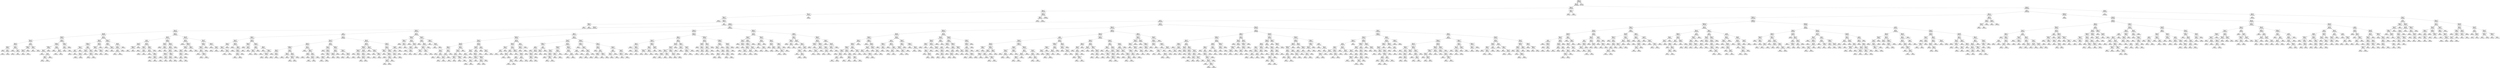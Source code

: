 digraph Tree {
node [shape=box] ;
0 [label="crfRatio <= 27.55\ngini = 0.472\nsamples = 5000\nvalue = [3093, 1907]\nclass = Acceptable"] ;
1 [label="crfRatio <= 23.2\ngini = 0.446\nsamples = 2872\nvalue = [965, 1907]\nclass = Non-acceptable"] ;
0 -> 1 [labeldistance=2.5, labelangle=45, headlabel="True"] ;
2 [label="qcomp <= 1.05\ngini = 0.025\nsamples = 706\nvalue = [9, 697]\nclass = Non-acceptable"] ;
1 -> 2 ;
3 [label="crfRatio <= 22.1\ngini = 0.02\nsamples = 702\nvalue = [7, 695]\nclass = Non-acceptable"] ;
2 -> 3 ;
4 [label="crfRatio <= 19.05\ngini = 0.171\nsamples = 53\nvalue = [5, 48]\nclass = Non-acceptable"] ;
3 -> 4 ;
5 [label="qpSetting <= 35.5\ngini = 0.111\nsamples = 51\nvalue = [3, 48]\nclass = Non-acceptable"] ;
4 -> 5 ;
6 [label="gini = 0.0\nsamples = 39\nvalue = [0, 39]\nclass = Non-acceptable"] ;
5 -> 6 ;
7 [label="qpSetting <= 42.5\ngini = 0.375\nsamples = 12\nvalue = [3, 9]\nclass = Non-acceptable"] ;
5 -> 7 ;
8 [label="no_mbtree <= 0.5\ngini = 0.48\nsamples = 5\nvalue = [3, 2]\nclass = Acceptable"] ;
7 -> 8 ;
9 [label="gini = 0.0\nsamples = 3\nvalue = [3, 0]\nclass = Acceptable"] ;
8 -> 9 ;
10 [label="gini = 0.0\nsamples = 2\nvalue = [0, 2]\nclass = Non-acceptable"] ;
8 -> 10 ;
11 [label="gini = 0.0\nsamples = 7\nvalue = [0, 7]\nclass = Non-acceptable"] ;
7 -> 11 ;
12 [label="gini = 0.0\nsamples = 2\nvalue = [2, 0]\nclass = Acceptable"] ;
4 -> 12 ;
13 [label="rc_lookahead <= 20.5\ngini = 0.006\nsamples = 649\nvalue = [2, 647]\nclass = Non-acceptable"] ;
3 -> 13 ;
14 [label="qcomp <= 0.3\ngini = 0.073\nsamples = 53\nvalue = [2, 51]\nclass = Non-acceptable"] ;
13 -> 14 ;
15 [label="gini = 0.0\nsamples = 2\nvalue = [2, 0]\nclass = Acceptable"] ;
14 -> 15 ;
16 [label="gini = 0.0\nsamples = 51\nvalue = [0, 51]\nclass = Non-acceptable"] ;
14 -> 16 ;
17 [label="gini = 0.0\nsamples = 596\nvalue = [0, 596]\nclass = Non-acceptable"] ;
13 -> 17 ;
18 [label="rc_lookahead <= 150.5\ngini = 0.5\nsamples = 4\nvalue = [2, 2]\nclass = Acceptable"] ;
2 -> 18 ;
19 [label="gini = 0.0\nsamples = 2\nvalue = [2, 0]\nclass = Acceptable"] ;
18 -> 19 ;
20 [label="gini = 0.0\nsamples = 2\nvalue = [0, 2]\nclass = Non-acceptable"] ;
18 -> 20 ;
21 [label="no_mbtree <= 0.5\ngini = 0.493\nsamples = 2166\nvalue = [956, 1210]\nclass = Non-acceptable"] ;
1 -> 21 ;
22 [label="no_asm <= 0.5\ngini = 0.5\nsamples = 1853\nvalue = [917, 936]\nclass = Non-acceptable"] ;
21 -> 22 ;
23 [label="crfRatio <= 25.0\ngini = 0.5\nsamples = 1541\nvalue = [750, 791]\nclass = Non-acceptable"] ;
22 -> 23 ;
24 [label="ManualThreads <= 0.5\ngini = 0.5\nsamples = 1505\nvalue = [740, 765]\nclass = Non-acceptable"] ;
23 -> 24 ;
25 [label="ref <= 3.5\ngini = 0.499\nsamples = 1192\nvalue = [576, 616]\nclass = Non-acceptable"] ;
24 -> 25 ;
26 [label="ipratio <= 1.05\ngini = 0.498\nsamples = 617\nvalue = [289, 328]\nclass = Non-acceptable"] ;
25 -> 26 ;
27 [label="qpSetting <= 25.5\ngini = 0.493\nsamples = 317\nvalue = [140, 177]\nclass = Non-acceptable"] ;
26 -> 27 ;
28 [label="scenecut <= 50.5\ngini = 0.479\nsamples = 164\nvalue = [65, 99]\nclass = Non-acceptable"] ;
27 -> 28 ;
29 [label="keyint <= 500.5\ngini = 0.494\nsamples = 83\nvalue = [37, 46]\nclass = Non-acceptable"] ;
28 -> 29 ;
30 [label="Threads <= 64.5\ngini = 0.494\nsamples = 47\nvalue = [26, 21]\nclass = Acceptable"] ;
29 -> 30 ;
31 [label="bframes <= 13.0\ngini = 0.423\nsamples = 23\nvalue = [16, 7]\nclass = Acceptable"] ;
30 -> 31 ;
32 [label="qcomp <= 0.6\ngini = 0.486\nsamples = 12\nvalue = [7, 5]\nclass = Acceptable"] ;
31 -> 32 ;
33 [label="no_cabac <= 0.5\ngini = 0.245\nsamples = 7\nvalue = [6, 1]\nclass = Acceptable"] ;
32 -> 33 ;
34 [label="gini = 0.0\nsamples = 5\nvalue = [5, 0]\nclass = Acceptable"] ;
33 -> 34 ;
35 [label="b_bias <= 17.0\ngini = 0.5\nsamples = 2\nvalue = [1, 1]\nclass = Acceptable"] ;
33 -> 35 ;
36 [label="gini = 0.0\nsamples = 1\nvalue = [0, 1]\nclass = Non-acceptable"] ;
35 -> 36 ;
37 [label="gini = 0.0\nsamples = 1\nvalue = [1, 0]\nclass = Acceptable"] ;
35 -> 37 ;
38 [label="no_scenecut <= 0.5\ngini = 0.32\nsamples = 5\nvalue = [1, 4]\nclass = Non-acceptable"] ;
32 -> 38 ;
39 [label="gini = 0.0\nsamples = 3\nvalue = [0, 3]\nclass = Non-acceptable"] ;
38 -> 39 ;
40 [label="b_bias <= 17.0\ngini = 0.5\nsamples = 2\nvalue = [1, 1]\nclass = Acceptable"] ;
38 -> 40 ;
41 [label="gini = 0.0\nsamples = 1\nvalue = [1, 0]\nclass = Acceptable"] ;
40 -> 41 ;
42 [label="gini = 0.0\nsamples = 1\nvalue = [0, 1]\nclass = Non-acceptable"] ;
40 -> 42 ;
43 [label="crf <= 0.5\ngini = 0.298\nsamples = 11\nvalue = [9, 2]\nclass = Acceptable"] ;
31 -> 43 ;
44 [label="rc_lookahead <= 125.5\ngini = 0.198\nsamples = 9\nvalue = [8, 1]\nclass = Acceptable"] ;
43 -> 44 ;
45 [label="no_scenecut <= 0.5\ngini = 0.444\nsamples = 3\nvalue = [2, 1]\nclass = Acceptable"] ;
44 -> 45 ;
46 [label="gini = 0.0\nsamples = 2\nvalue = [2, 0]\nclass = Acceptable"] ;
45 -> 46 ;
47 [label="gini = 0.0\nsamples = 1\nvalue = [0, 1]\nclass = Non-acceptable"] ;
45 -> 47 ;
48 [label="gini = 0.0\nsamples = 6\nvalue = [6, 0]\nclass = Acceptable"] ;
44 -> 48 ;
49 [label="aq_strength <= 1.05\ngini = 0.5\nsamples = 2\nvalue = [1, 1]\nclass = Acceptable"] ;
43 -> 49 ;
50 [label="gini = 0.0\nsamples = 1\nvalue = [0, 1]\nclass = Non-acceptable"] ;
49 -> 50 ;
51 [label="gini = 0.0\nsamples = 1\nvalue = [1, 0]\nclass = Acceptable"] ;
49 -> 51 ;
52 [label="no_scenecut <= 0.5\ngini = 0.486\nsamples = 24\nvalue = [10, 14]\nclass = Non-acceptable"] ;
30 -> 52 ;
53 [label="aq_strength <= 1.05\ngini = 0.432\nsamples = 19\nvalue = [6, 13]\nclass = Non-acceptable"] ;
52 -> 53 ;
54 [label="rc_lookahead <= 125.5\ngini = 0.5\nsamples = 10\nvalue = [5, 5]\nclass = Acceptable"] ;
53 -> 54 ;
55 [label="qcomp <= 0.6\ngini = 0.278\nsamples = 6\nvalue = [1, 5]\nclass = Non-acceptable"] ;
54 -> 55 ;
56 [label="gini = 0.0\nsamples = 3\nvalue = [0, 3]\nclass = Non-acceptable"] ;
55 -> 56 ;
57 [label="crf <= 0.5\ngini = 0.444\nsamples = 3\nvalue = [1, 2]\nclass = Non-acceptable"] ;
55 -> 57 ;
58 [label="no_cabac <= 0.5\ngini = 0.5\nsamples = 2\nvalue = [1, 1]\nclass = Acceptable"] ;
57 -> 58 ;
59 [label="gini = 0.0\nsamples = 1\nvalue = [1, 0]\nclass = Acceptable"] ;
58 -> 59 ;
60 [label="gini = 0.0\nsamples = 1\nvalue = [0, 1]\nclass = Non-acceptable"] ;
58 -> 60 ;
61 [label="gini = 0.0\nsamples = 1\nvalue = [0, 1]\nclass = Non-acceptable"] ;
57 -> 61 ;
62 [label="gini = 0.0\nsamples = 4\nvalue = [4, 0]\nclass = Acceptable"] ;
54 -> 62 ;
63 [label="b_bias <= 17.0\ngini = 0.198\nsamples = 9\nvalue = [1, 8]\nclass = Non-acceptable"] ;
53 -> 63 ;
64 [label="gini = 0.0\nsamples = 6\nvalue = [0, 6]\nclass = Non-acceptable"] ;
63 -> 64 ;
65 [label="qcomp <= 0.6\ngini = 0.444\nsamples = 3\nvalue = [1, 2]\nclass = Non-acceptable"] ;
63 -> 65 ;
66 [label="gini = 0.0\nsamples = 2\nvalue = [0, 2]\nclass = Non-acceptable"] ;
65 -> 66 ;
67 [label="gini = 0.0\nsamples = 1\nvalue = [1, 0]\nclass = Acceptable"] ;
65 -> 67 ;
68 [label="aq_strength <= 1.05\ngini = 0.32\nsamples = 5\nvalue = [4, 1]\nclass = Acceptable"] ;
52 -> 68 ;
69 [label="b_bias <= 17.0\ngini = 0.5\nsamples = 2\nvalue = [1, 1]\nclass = Acceptable"] ;
68 -> 69 ;
70 [label="gini = 0.0\nsamples = 1\nvalue = [1, 0]\nclass = Acceptable"] ;
69 -> 70 ;
71 [label="gini = 0.0\nsamples = 1\nvalue = [0, 1]\nclass = Non-acceptable"] ;
69 -> 71 ;
72 [label="gini = 0.0\nsamples = 3\nvalue = [3, 0]\nclass = Acceptable"] ;
68 -> 72 ;
73 [label="b_bias <= 17.0\ngini = 0.424\nsamples = 36\nvalue = [11, 25]\nclass = Non-acceptable"] ;
29 -> 73 ;
74 [label="no_cabac <= 0.5\ngini = 0.488\nsamples = 19\nvalue = [8, 11]\nclass = Non-acceptable"] ;
73 -> 74 ;
75 [label="rc_lookahead <= 125.5\ngini = 0.426\nsamples = 13\nvalue = [4, 9]\nclass = Non-acceptable"] ;
74 -> 75 ;
76 [label="bframes <= 13.0\ngini = 0.278\nsamples = 6\nvalue = [1, 5]\nclass = Non-acceptable"] ;
75 -> 76 ;
77 [label="qp <= 0.5\ngini = 0.5\nsamples = 2\nvalue = [1, 1]\nclass = Acceptable"] ;
76 -> 77 ;
78 [label="gini = 0.0\nsamples = 1\nvalue = [1, 0]\nclass = Acceptable"] ;
77 -> 78 ;
79 [label="gini = 0.0\nsamples = 1\nvalue = [0, 1]\nclass = Non-acceptable"] ;
77 -> 79 ;
80 [label="gini = 0.0\nsamples = 4\nvalue = [0, 4]\nclass = Non-acceptable"] ;
76 -> 80 ;
81 [label="qcomp <= 0.6\ngini = 0.49\nsamples = 7\nvalue = [3, 4]\nclass = Non-acceptable"] ;
75 -> 81 ;
82 [label="no_scenecut <= 0.5\ngini = 0.444\nsamples = 3\nvalue = [1, 2]\nclass = Non-acceptable"] ;
81 -> 82 ;
83 [label="bframes <= 13.0\ngini = 0.5\nsamples = 2\nvalue = [1, 1]\nclass = Acceptable"] ;
82 -> 83 ;
84 [label="gini = 0.0\nsamples = 1\nvalue = [0, 1]\nclass = Non-acceptable"] ;
83 -> 84 ;
85 [label="gini = 0.0\nsamples = 1\nvalue = [1, 0]\nclass = Acceptable"] ;
83 -> 85 ;
86 [label="gini = 0.0\nsamples = 1\nvalue = [0, 1]\nclass = Non-acceptable"] ;
82 -> 86 ;
87 [label="no_scenecut <= 0.5\ngini = 0.5\nsamples = 4\nvalue = [2, 2]\nclass = Acceptable"] ;
81 -> 87 ;
88 [label="aq_strength <= 1.05\ngini = 0.444\nsamples = 3\nvalue = [1, 2]\nclass = Non-acceptable"] ;
87 -> 88 ;
89 [label="gini = 0.5\nsamples = 2\nvalue = [1, 1]\nclass = Acceptable"] ;
88 -> 89 ;
90 [label="gini = 0.0\nsamples = 1\nvalue = [0, 1]\nclass = Non-acceptable"] ;
88 -> 90 ;
91 [label="gini = 0.0\nsamples = 1\nvalue = [1, 0]\nclass = Acceptable"] ;
87 -> 91 ;
92 [label="Threads <= 64.5\ngini = 0.444\nsamples = 6\nvalue = [4, 2]\nclass = Acceptable"] ;
74 -> 92 ;
93 [label="aq_strength <= 1.05\ngini = 0.32\nsamples = 5\nvalue = [4, 1]\nclass = Acceptable"] ;
92 -> 93 ;
94 [label="gini = 0.0\nsamples = 2\nvalue = [2, 0]\nclass = Acceptable"] ;
93 -> 94 ;
95 [label="rc_lookahead <= 125.5\ngini = 0.444\nsamples = 3\nvalue = [2, 1]\nclass = Acceptable"] ;
93 -> 95 ;
96 [label="gini = 0.0\nsamples = 2\nvalue = [2, 0]\nclass = Acceptable"] ;
95 -> 96 ;
97 [label="gini = 0.0\nsamples = 1\nvalue = [0, 1]\nclass = Non-acceptable"] ;
95 -> 97 ;
98 [label="gini = 0.0\nsamples = 1\nvalue = [0, 1]\nclass = Non-acceptable"] ;
92 -> 98 ;
99 [label="rc_lookahead <= 125.5\ngini = 0.291\nsamples = 17\nvalue = [3, 14]\nclass = Non-acceptable"] ;
73 -> 99 ;
100 [label="no_cabac <= 0.5\ngini = 0.219\nsamples = 8\nvalue = [1, 7]\nclass = Non-acceptable"] ;
99 -> 100 ;
101 [label="gini = 0.0\nsamples = 5\nvalue = [0, 5]\nclass = Non-acceptable"] ;
100 -> 101 ;
102 [label="bframes <= 13.0\ngini = 0.444\nsamples = 3\nvalue = [1, 2]\nclass = Non-acceptable"] ;
100 -> 102 ;
103 [label="gini = 0.0\nsamples = 1\nvalue = [1, 0]\nclass = Acceptable"] ;
102 -> 103 ;
104 [label="gini = 0.0\nsamples = 2\nvalue = [0, 2]\nclass = Non-acceptable"] ;
102 -> 104 ;
105 [label="qcomp <= 0.6\ngini = 0.346\nsamples = 9\nvalue = [2, 7]\nclass = Non-acceptable"] ;
99 -> 105 ;
106 [label="no_scenecut <= 0.5\ngini = 0.48\nsamples = 5\nvalue = [2, 3]\nclass = Non-acceptable"] ;
105 -> 106 ;
107 [label="qp <= 0.5\ngini = 0.375\nsamples = 4\nvalue = [1, 3]\nclass = Non-acceptable"] ;
106 -> 107 ;
108 [label="gini = 0.0\nsamples = 1\nvalue = [1, 0]\nclass = Acceptable"] ;
107 -> 108 ;
109 [label="gini = 0.0\nsamples = 3\nvalue = [0, 3]\nclass = Non-acceptable"] ;
107 -> 109 ;
110 [label="gini = 0.0\nsamples = 1\nvalue = [1, 0]\nclass = Acceptable"] ;
106 -> 110 ;
111 [label="gini = 0.0\nsamples = 4\nvalue = [0, 4]\nclass = Non-acceptable"] ;
105 -> 111 ;
112 [label="bframes <= 13.0\ngini = 0.452\nsamples = 81\nvalue = [28, 53]\nclass = Non-acceptable"] ;
28 -> 112 ;
113 [label="qcomp <= 0.6\ngini = 0.497\nsamples = 37\nvalue = [17, 20]\nclass = Non-acceptable"] ;
112 -> 113 ;
114 [label="qp <= 0.5\ngini = 0.48\nsamples = 20\nvalue = [8, 12]\nclass = Non-acceptable"] ;
113 -> 114 ;
115 [label="keyint <= 500.5\ngini = 0.48\nsamples = 5\nvalue = [3, 2]\nclass = Acceptable"] ;
114 -> 115 ;
116 [label="rc_lookahead <= 125.5\ngini = 0.444\nsamples = 3\nvalue = [1, 2]\nclass = Non-acceptable"] ;
115 -> 116 ;
117 [label="gini = 0.0\nsamples = 1\nvalue = [0, 1]\nclass = Non-acceptable"] ;
116 -> 117 ;
118 [label="gini = 0.5\nsamples = 2\nvalue = [1, 1]\nclass = Acceptable"] ;
116 -> 118 ;
119 [label="gini = 0.0\nsamples = 2\nvalue = [2, 0]\nclass = Acceptable"] ;
115 -> 119 ;
120 [label="Threads <= 64.5\ngini = 0.444\nsamples = 15\nvalue = [5, 10]\nclass = Non-acceptable"] ;
114 -> 120 ;
121 [label="no_scenecut <= 0.5\ngini = 0.245\nsamples = 7\nvalue = [1, 6]\nclass = Non-acceptable"] ;
120 -> 121 ;
122 [label="gini = 0.0\nsamples = 4\nvalue = [0, 4]\nclass = Non-acceptable"] ;
121 -> 122 ;
123 [label="b_bias <= 17.0\ngini = 0.444\nsamples = 3\nvalue = [1, 2]\nclass = Non-acceptable"] ;
121 -> 123 ;
124 [label="gini = 0.5\nsamples = 2\nvalue = [1, 1]\nclass = Acceptable"] ;
123 -> 124 ;
125 [label="gini = 0.0\nsamples = 1\nvalue = [0, 1]\nclass = Non-acceptable"] ;
123 -> 125 ;
126 [label="no_cabac <= 0.5\ngini = 0.5\nsamples = 8\nvalue = [4, 4]\nclass = Acceptable"] ;
120 -> 126 ;
127 [label="b_bias <= 17.0\ngini = 0.444\nsamples = 6\nvalue = [2, 4]\nclass = Non-acceptable"] ;
126 -> 127 ;
128 [label="gini = 0.0\nsamples = 2\nvalue = [0, 2]\nclass = Non-acceptable"] ;
127 -> 128 ;
129 [label="aq_strength <= 1.05\ngini = 0.5\nsamples = 4\nvalue = [2, 2]\nclass = Acceptable"] ;
127 -> 129 ;
130 [label="gini = 0.0\nsamples = 1\nvalue = [1, 0]\nclass = Acceptable"] ;
129 -> 130 ;
131 [label="no_scenecut <= 0.5\ngini = 0.444\nsamples = 3\nvalue = [1, 2]\nclass = Non-acceptable"] ;
129 -> 131 ;
132 [label="gini = 0.0\nsamples = 1\nvalue = [1, 0]\nclass = Acceptable"] ;
131 -> 132 ;
133 [label="gini = 0.0\nsamples = 2\nvalue = [0, 2]\nclass = Non-acceptable"] ;
131 -> 133 ;
134 [label="gini = 0.0\nsamples = 2\nvalue = [2, 0]\nclass = Acceptable"] ;
126 -> 134 ;
135 [label="aq_strength <= 1.05\ngini = 0.498\nsamples = 17\nvalue = [9, 8]\nclass = Acceptable"] ;
113 -> 135 ;
136 [label="Threads <= 64.5\ngini = 0.444\nsamples = 6\nvalue = [4, 2]\nclass = Acceptable"] ;
135 -> 136 ;
137 [label="gini = 0.0\nsamples = 3\nvalue = [3, 0]\nclass = Acceptable"] ;
136 -> 137 ;
138 [label="no_cabac <= 0.5\ngini = 0.444\nsamples = 3\nvalue = [1, 2]\nclass = Non-acceptable"] ;
136 -> 138 ;
139 [label="gini = 0.0\nsamples = 2\nvalue = [0, 2]\nclass = Non-acceptable"] ;
138 -> 139 ;
140 [label="gini = 0.0\nsamples = 1\nvalue = [1, 0]\nclass = Acceptable"] ;
138 -> 140 ;
141 [label="no_scenecut <= 0.5\ngini = 0.496\nsamples = 11\nvalue = [5, 6]\nclass = Non-acceptable"] ;
135 -> 141 ;
142 [label="no_cabac <= 0.5\ngini = 0.48\nsamples = 10\nvalue = [4, 6]\nclass = Non-acceptable"] ;
141 -> 142 ;
143 [label="Threads <= 64.5\ngini = 0.494\nsamples = 9\nvalue = [4, 5]\nclass = Non-acceptable"] ;
142 -> 143 ;
144 [label="rc_lookahead <= 125.5\ngini = 0.375\nsamples = 4\nvalue = [1, 3]\nclass = Non-acceptable"] ;
143 -> 144 ;
145 [label="gini = 0.0\nsamples = 2\nvalue = [0, 2]\nclass = Non-acceptable"] ;
144 -> 145 ;
146 [label="keyint <= 500.5\ngini = 0.5\nsamples = 2\nvalue = [1, 1]\nclass = Acceptable"] ;
144 -> 146 ;
147 [label="gini = 0.0\nsamples = 1\nvalue = [0, 1]\nclass = Non-acceptable"] ;
146 -> 147 ;
148 [label="gini = 0.0\nsamples = 1\nvalue = [1, 0]\nclass = Acceptable"] ;
146 -> 148 ;
149 [label="rc_lookahead <= 125.5\ngini = 0.48\nsamples = 5\nvalue = [3, 2]\nclass = Acceptable"] ;
143 -> 149 ;
150 [label="b_bias <= 17.0\ngini = 0.375\nsamples = 4\nvalue = [3, 1]\nclass = Acceptable"] ;
149 -> 150 ;
151 [label="gini = 0.5\nsamples = 2\nvalue = [1, 1]\nclass = Acceptable"] ;
150 -> 151 ;
152 [label="gini = 0.0\nsamples = 2\nvalue = [2, 0]\nclass = Acceptable"] ;
150 -> 152 ;
153 [label="gini = 0.0\nsamples = 1\nvalue = [0, 1]\nclass = Non-acceptable"] ;
149 -> 153 ;
154 [label="gini = 0.0\nsamples = 1\nvalue = [0, 1]\nclass = Non-acceptable"] ;
142 -> 154 ;
155 [label="gini = 0.0\nsamples = 1\nvalue = [1, 0]\nclass = Acceptable"] ;
141 -> 155 ;
156 [label="keyint <= 500.5\ngini = 0.375\nsamples = 44\nvalue = [11, 33]\nclass = Non-acceptable"] ;
112 -> 156 ;
157 [label="Threads <= 64.5\ngini = 0.302\nsamples = 27\nvalue = [5, 22]\nclass = Non-acceptable"] ;
156 -> 157 ;
158 [label="gini = 0.0\nsamples = 15\nvalue = [0, 15]\nclass = Non-acceptable"] ;
157 -> 158 ;
159 [label="rc_lookahead <= 125.5\ngini = 0.486\nsamples = 12\nvalue = [5, 7]\nclass = Non-acceptable"] ;
157 -> 159 ;
160 [label="aq_strength <= 1.05\ngini = 0.444\nsamples = 6\nvalue = [4, 2]\nclass = Acceptable"] ;
159 -> 160 ;
161 [label="qcomp <= 0.6\ngini = 0.48\nsamples = 5\nvalue = [3, 2]\nclass = Acceptable"] ;
160 -> 161 ;
162 [label="no_scenecut <= 0.5\ngini = 0.375\nsamples = 4\nvalue = [3, 1]\nclass = Acceptable"] ;
161 -> 162 ;
163 [label="crf <= 0.5\ngini = 0.5\nsamples = 2\nvalue = [1, 1]\nclass = Acceptable"] ;
162 -> 163 ;
164 [label="gini = 0.0\nsamples = 1\nvalue = [0, 1]\nclass = Non-acceptable"] ;
163 -> 164 ;
165 [label="gini = 0.0\nsamples = 1\nvalue = [1, 0]\nclass = Acceptable"] ;
163 -> 165 ;
166 [label="gini = 0.0\nsamples = 2\nvalue = [2, 0]\nclass = Acceptable"] ;
162 -> 166 ;
167 [label="gini = 0.0\nsamples = 1\nvalue = [0, 1]\nclass = Non-acceptable"] ;
161 -> 167 ;
168 [label="gini = 0.0\nsamples = 1\nvalue = [1, 0]\nclass = Acceptable"] ;
160 -> 168 ;
169 [label="no_cabac <= 0.5\ngini = 0.278\nsamples = 6\nvalue = [1, 5]\nclass = Non-acceptable"] ;
159 -> 169 ;
170 [label="gini = 0.0\nsamples = 5\nvalue = [0, 5]\nclass = Non-acceptable"] ;
169 -> 170 ;
171 [label="gini = 0.0\nsamples = 1\nvalue = [1, 0]\nclass = Acceptable"] ;
169 -> 171 ;
172 [label="Threads <= 64.5\ngini = 0.457\nsamples = 17\nvalue = [6, 11]\nclass = Non-acceptable"] ;
156 -> 172 ;
173 [label="aq_strength <= 1.05\ngini = 0.494\nsamples = 9\nvalue = [5, 4]\nclass = Acceptable"] ;
172 -> 173 ;
174 [label="no_scenecut <= 0.5\ngini = 0.444\nsamples = 6\nvalue = [2, 4]\nclass = Non-acceptable"] ;
173 -> 174 ;
175 [label="qcomp <= 0.6\ngini = 0.32\nsamples = 5\nvalue = [1, 4]\nclass = Non-acceptable"] ;
174 -> 175 ;
176 [label="gini = 0.0\nsamples = 2\nvalue = [0, 2]\nclass = Non-acceptable"] ;
175 -> 176 ;
177 [label="rc_lookahead <= 125.5\ngini = 0.444\nsamples = 3\nvalue = [1, 2]\nclass = Non-acceptable"] ;
175 -> 177 ;
178 [label="gini = 0.5\nsamples = 2\nvalue = [1, 1]\nclass = Acceptable"] ;
177 -> 178 ;
179 [label="gini = 0.0\nsamples = 1\nvalue = [0, 1]\nclass = Non-acceptable"] ;
177 -> 179 ;
180 [label="gini = 0.0\nsamples = 1\nvalue = [1, 0]\nclass = Acceptable"] ;
174 -> 180 ;
181 [label="gini = 0.0\nsamples = 3\nvalue = [3, 0]\nclass = Acceptable"] ;
173 -> 181 ;
182 [label="no_scenecut <= 0.5\ngini = 0.219\nsamples = 8\nvalue = [1, 7]\nclass = Non-acceptable"] ;
172 -> 182 ;
183 [label="gini = 0.0\nsamples = 6\nvalue = [0, 6]\nclass = Non-acceptable"] ;
182 -> 183 ;
184 [label="qcomp <= 0.6\ngini = 0.5\nsamples = 2\nvalue = [1, 1]\nclass = Acceptable"] ;
182 -> 184 ;
185 [label="gini = 0.0\nsamples = 1\nvalue = [1, 0]\nclass = Acceptable"] ;
184 -> 185 ;
186 [label="gini = 0.0\nsamples = 1\nvalue = [0, 1]\nclass = Non-acceptable"] ;
184 -> 186 ;
187 [label="no_scenecut <= 0.5\ngini = 0.5\nsamples = 153\nvalue = [75, 78]\nclass = Non-acceptable"] ;
27 -> 187 ;
188 [label="qp <= 0.5\ngini = 0.5\nsamples = 121\nvalue = [62, 59]\nclass = Acceptable"] ;
187 -> 188 ;
189 [label="b_bias <= 17.0\ngini = 0.491\nsamples = 37\nvalue = [16, 21]\nclass = Non-acceptable"] ;
188 -> 189 ;
190 [label="keyint <= 500.5\ngini = 0.415\nsamples = 17\nvalue = [5, 12]\nclass = Non-acceptable"] ;
189 -> 190 ;
191 [label="scenecut <= 50.5\ngini = 0.5\nsamples = 6\nvalue = [3, 3]\nclass = Acceptable"] ;
190 -> 191 ;
192 [label="bframes <= 13.0\ngini = 0.375\nsamples = 4\nvalue = [1, 3]\nclass = Non-acceptable"] ;
191 -> 192 ;
193 [label="gini = 0.0\nsamples = 2\nvalue = [0, 2]\nclass = Non-acceptable"] ;
192 -> 193 ;
194 [label="Threads <= 64.5\ngini = 0.5\nsamples = 2\nvalue = [1, 1]\nclass = Acceptable"] ;
192 -> 194 ;
195 [label="gini = 0.0\nsamples = 1\nvalue = [0, 1]\nclass = Non-acceptable"] ;
194 -> 195 ;
196 [label="gini = 0.0\nsamples = 1\nvalue = [1, 0]\nclass = Acceptable"] ;
194 -> 196 ;
197 [label="gini = 0.0\nsamples = 2\nvalue = [2, 0]\nclass = Acceptable"] ;
191 -> 197 ;
198 [label="Threads <= 64.5\ngini = 0.298\nsamples = 11\nvalue = [2, 9]\nclass = Non-acceptable"] ;
190 -> 198 ;
199 [label="gini = 0.0\nsamples = 6\nvalue = [0, 6]\nclass = Non-acceptable"] ;
198 -> 199 ;
200 [label="qcomp <= 0.6\ngini = 0.48\nsamples = 5\nvalue = [2, 3]\nclass = Non-acceptable"] ;
198 -> 200 ;
201 [label="gini = 0.0\nsamples = 2\nvalue = [0, 2]\nclass = Non-acceptable"] ;
200 -> 201 ;
202 [label="bframes <= 13.0\ngini = 0.444\nsamples = 3\nvalue = [2, 1]\nclass = Acceptable"] ;
200 -> 202 ;
203 [label="scenecut <= 50.5\ngini = 0.5\nsamples = 2\nvalue = [1, 1]\nclass = Acceptable"] ;
202 -> 203 ;
204 [label="gini = 0.0\nsamples = 1\nvalue = [0, 1]\nclass = Non-acceptable"] ;
203 -> 204 ;
205 [label="gini = 0.0\nsamples = 1\nvalue = [1, 0]\nclass = Acceptable"] ;
203 -> 205 ;
206 [label="gini = 0.0\nsamples = 1\nvalue = [1, 0]\nclass = Acceptable"] ;
202 -> 206 ;
207 [label="Threads <= 64.5\ngini = 0.495\nsamples = 20\nvalue = [11, 9]\nclass = Acceptable"] ;
189 -> 207 ;
208 [label="aq_strength <= 1.05\ngini = 0.245\nsamples = 7\nvalue = [6, 1]\nclass = Acceptable"] ;
207 -> 208 ;
209 [label="gini = 0.0\nsamples = 5\nvalue = [5, 0]\nclass = Acceptable"] ;
208 -> 209 ;
210 [label="keyint <= 500.5\ngini = 0.5\nsamples = 2\nvalue = [1, 1]\nclass = Acceptable"] ;
208 -> 210 ;
211 [label="gini = 0.0\nsamples = 1\nvalue = [0, 1]\nclass = Non-acceptable"] ;
210 -> 211 ;
212 [label="gini = 0.0\nsamples = 1\nvalue = [1, 0]\nclass = Acceptable"] ;
210 -> 212 ;
213 [label="scenecut <= 50.5\ngini = 0.473\nsamples = 13\nvalue = [5, 8]\nclass = Non-acceptable"] ;
207 -> 213 ;
214 [label="qcomp <= 0.6\ngini = 0.375\nsamples = 4\nvalue = [3, 1]\nclass = Acceptable"] ;
213 -> 214 ;
215 [label="aq_strength <= 1.05\ngini = 0.5\nsamples = 2\nvalue = [1, 1]\nclass = Acceptable"] ;
214 -> 215 ;
216 [label="gini = 0.0\nsamples = 1\nvalue = [0, 1]\nclass = Non-acceptable"] ;
215 -> 216 ;
217 [label="gini = 0.0\nsamples = 1\nvalue = [1, 0]\nclass = Acceptable"] ;
215 -> 217 ;
218 [label="gini = 0.0\nsamples = 2\nvalue = [2, 0]\nclass = Acceptable"] ;
214 -> 218 ;
219 [label="qcomp <= 0.6\ngini = 0.346\nsamples = 9\nvalue = [2, 7]\nclass = Non-acceptable"] ;
213 -> 219 ;
220 [label="gini = 0.0\nsamples = 4\nvalue = [0, 4]\nclass = Non-acceptable"] ;
219 -> 220 ;
221 [label="aq_strength <= 1.05\ngini = 0.48\nsamples = 5\nvalue = [2, 3]\nclass = Non-acceptable"] ;
219 -> 221 ;
222 [label="gini = 0.0\nsamples = 2\nvalue = [0, 2]\nclass = Non-acceptable"] ;
221 -> 222 ;
223 [label="rc_lookahead <= 125.5\ngini = 0.444\nsamples = 3\nvalue = [2, 1]\nclass = Acceptable"] ;
221 -> 223 ;
224 [label="gini = 0.0\nsamples = 1\nvalue = [1, 0]\nclass = Acceptable"] ;
223 -> 224 ;
225 [label="gini = 0.5\nsamples = 2\nvalue = [1, 1]\nclass = Acceptable"] ;
223 -> 225 ;
226 [label="b_bias <= 17.0\ngini = 0.495\nsamples = 84\nvalue = [46, 38]\nclass = Acceptable"] ;
188 -> 226 ;
227 [label="scenecut <= 50.5\ngini = 0.474\nsamples = 44\nvalue = [27, 17]\nclass = Acceptable"] ;
226 -> 227 ;
228 [label="no_cabac <= 0.5\ngini = 0.497\nsamples = 24\nvalue = [13, 11]\nclass = Acceptable"] ;
227 -> 228 ;
229 [label="aq_strength <= 1.05\ngini = 0.459\nsamples = 14\nvalue = [9, 5]\nclass = Acceptable"] ;
228 -> 229 ;
230 [label="qcomp <= 0.6\ngini = 0.278\nsamples = 6\nvalue = [5, 1]\nclass = Acceptable"] ;
229 -> 230 ;
231 [label="gini = 0.0\nsamples = 4\nvalue = [4, 0]\nclass = Acceptable"] ;
230 -> 231 ;
232 [label="bframes <= 13.0\ngini = 0.5\nsamples = 2\nvalue = [1, 1]\nclass = Acceptable"] ;
230 -> 232 ;
233 [label="gini = 0.0\nsamples = 1\nvalue = [1, 0]\nclass = Acceptable"] ;
232 -> 233 ;
234 [label="gini = 0.0\nsamples = 1\nvalue = [0, 1]\nclass = Non-acceptable"] ;
232 -> 234 ;
235 [label="keyint <= 500.5\ngini = 0.5\nsamples = 8\nvalue = [4, 4]\nclass = Acceptable"] ;
229 -> 235 ;
236 [label="bframes <= 13.0\ngini = 0.375\nsamples = 4\nvalue = [1, 3]\nclass = Non-acceptable"] ;
235 -> 236 ;
237 [label="gini = 0.0\nsamples = 2\nvalue = [0, 2]\nclass = Non-acceptable"] ;
236 -> 237 ;
238 [label="gini = 0.5\nsamples = 2\nvalue = [1, 1]\nclass = Acceptable"] ;
236 -> 238 ;
239 [label="qcomp <= 0.6\ngini = 0.375\nsamples = 4\nvalue = [3, 1]\nclass = Acceptable"] ;
235 -> 239 ;
240 [label="rc_lookahead <= 125.5\ngini = 0.444\nsamples = 3\nvalue = [2, 1]\nclass = Acceptable"] ;
239 -> 240 ;
241 [label="gini = 0.0\nsamples = 1\nvalue = [1, 0]\nclass = Acceptable"] ;
240 -> 241 ;
242 [label="gini = 0.5\nsamples = 2\nvalue = [1, 1]\nclass = Acceptable"] ;
240 -> 242 ;
243 [label="gini = 0.0\nsamples = 1\nvalue = [1, 0]\nclass = Acceptable"] ;
239 -> 243 ;
244 [label="bframes <= 13.0\ngini = 0.48\nsamples = 10\nvalue = [4, 6]\nclass = Non-acceptable"] ;
228 -> 244 ;
245 [label="gini = 0.0\nsamples = 3\nvalue = [0, 3]\nclass = Non-acceptable"] ;
244 -> 245 ;
246 [label="rc_lookahead <= 125.5\ngini = 0.49\nsamples = 7\nvalue = [4, 3]\nclass = Acceptable"] ;
244 -> 246 ;
247 [label="qcomp <= 0.6\ngini = 0.444\nsamples = 3\nvalue = [2, 1]\nclass = Acceptable"] ;
246 -> 247 ;
248 [label="gini = 0.0\nsamples = 1\nvalue = [0, 1]\nclass = Non-acceptable"] ;
247 -> 248 ;
249 [label="gini = 0.0\nsamples = 2\nvalue = [2, 0]\nclass = Acceptable"] ;
247 -> 249 ;
250 [label="qcomp <= 0.6\ngini = 0.5\nsamples = 4\nvalue = [2, 2]\nclass = Acceptable"] ;
246 -> 250 ;
251 [label="Threads <= 64.5\ngini = 0.444\nsamples = 3\nvalue = [2, 1]\nclass = Acceptable"] ;
250 -> 251 ;
252 [label="gini = 0.0\nsamples = 1\nvalue = [0, 1]\nclass = Non-acceptable"] ;
251 -> 252 ;
253 [label="gini = 0.0\nsamples = 2\nvalue = [2, 0]\nclass = Acceptable"] ;
251 -> 253 ;
254 [label="gini = 0.0\nsamples = 1\nvalue = [0, 1]\nclass = Non-acceptable"] ;
250 -> 254 ;
255 [label="qcomp <= 0.6\ngini = 0.42\nsamples = 20\nvalue = [14, 6]\nclass = Acceptable"] ;
227 -> 255 ;
256 [label="bframes <= 13.0\ngini = 0.32\nsamples = 10\nvalue = [8, 2]\nclass = Acceptable"] ;
255 -> 256 ;
257 [label="gini = 0.0\nsamples = 4\nvalue = [4, 0]\nclass = Acceptable"] ;
256 -> 257 ;
258 [label="Threads <= 64.5\ngini = 0.444\nsamples = 6\nvalue = [4, 2]\nclass = Acceptable"] ;
256 -> 258 ;
259 [label="gini = 0.0\nsamples = 2\nvalue = [2, 0]\nclass = Acceptable"] ;
258 -> 259 ;
260 [label="rc_lookahead <= 125.5\ngini = 0.5\nsamples = 4\nvalue = [2, 2]\nclass = Acceptable"] ;
258 -> 260 ;
261 [label="no_cabac <= 0.5\ngini = 0.444\nsamples = 3\nvalue = [2, 1]\nclass = Acceptable"] ;
260 -> 261 ;
262 [label="gini = 0.0\nsamples = 1\nvalue = [0, 1]\nclass = Non-acceptable"] ;
261 -> 262 ;
263 [label="gini = 0.0\nsamples = 2\nvalue = [2, 0]\nclass = Acceptable"] ;
261 -> 263 ;
264 [label="gini = 0.0\nsamples = 1\nvalue = [0, 1]\nclass = Non-acceptable"] ;
260 -> 264 ;
265 [label="aq_strength <= 1.05\ngini = 0.48\nsamples = 10\nvalue = [6, 4]\nclass = Acceptable"] ;
255 -> 265 ;
266 [label="Threads <= 64.5\ngini = 0.32\nsamples = 5\nvalue = [4, 1]\nclass = Acceptable"] ;
265 -> 266 ;
267 [label="bframes <= 13.0\ngini = 0.444\nsamples = 3\nvalue = [2, 1]\nclass = Acceptable"] ;
266 -> 267 ;
268 [label="gini = 0.5\nsamples = 2\nvalue = [1, 1]\nclass = Acceptable"] ;
267 -> 268 ;
269 [label="gini = 0.0\nsamples = 1\nvalue = [1, 0]\nclass = Acceptable"] ;
267 -> 269 ;
270 [label="gini = 0.0\nsamples = 2\nvalue = [2, 0]\nclass = Acceptable"] ;
266 -> 270 ;
271 [label="bframes <= 13.0\ngini = 0.48\nsamples = 5\nvalue = [2, 3]\nclass = Non-acceptable"] ;
265 -> 271 ;
272 [label="gini = 0.0\nsamples = 2\nvalue = [0, 2]\nclass = Non-acceptable"] ;
271 -> 272 ;
273 [label="Threads <= 64.5\ngini = 0.444\nsamples = 3\nvalue = [2, 1]\nclass = Acceptable"] ;
271 -> 273 ;
274 [label="gini = 0.0\nsamples = 2\nvalue = [2, 0]\nclass = Acceptable"] ;
273 -> 274 ;
275 [label="gini = 0.0\nsamples = 1\nvalue = [0, 1]\nclass = Non-acceptable"] ;
273 -> 275 ;
276 [label="qcomp <= 0.6\ngini = 0.499\nsamples = 40\nvalue = [19, 21]\nclass = Non-acceptable"] ;
226 -> 276 ;
277 [label="no_cabac <= 0.5\ngini = 0.465\nsamples = 19\nvalue = [7, 12]\nclass = Non-acceptable"] ;
276 -> 277 ;
278 [label="rc_lookahead <= 125.5\ngini = 0.496\nsamples = 11\nvalue = [5, 6]\nclass = Non-acceptable"] ;
277 -> 278 ;
279 [label="aq_strength <= 1.05\ngini = 0.375\nsamples = 4\nvalue = [3, 1]\nclass = Acceptable"] ;
278 -> 279 ;
280 [label="gini = 0.0\nsamples = 2\nvalue = [2, 0]\nclass = Acceptable"] ;
279 -> 280 ;
281 [label="bframes <= 13.0\ngini = 0.5\nsamples = 2\nvalue = [1, 1]\nclass = Acceptable"] ;
279 -> 281 ;
282 [label="gini = 0.0\nsamples = 1\nvalue = [0, 1]\nclass = Non-acceptable"] ;
281 -> 282 ;
283 [label="gini = 0.0\nsamples = 1\nvalue = [1, 0]\nclass = Acceptable"] ;
281 -> 283 ;
284 [label="keyint <= 500.5\ngini = 0.408\nsamples = 7\nvalue = [2, 5]\nclass = Non-acceptable"] ;
278 -> 284 ;
285 [label="bframes <= 13.0\ngini = 0.5\nsamples = 4\nvalue = [2, 2]\nclass = Acceptable"] ;
284 -> 285 ;
286 [label="scenecut <= 50.5\ngini = 0.444\nsamples = 3\nvalue = [2, 1]\nclass = Acceptable"] ;
285 -> 286 ;
287 [label="gini = 0.0\nsamples = 1\nvalue = [1, 0]\nclass = Acceptable"] ;
286 -> 287 ;
288 [label="gini = 0.5\nsamples = 2\nvalue = [1, 1]\nclass = Acceptable"] ;
286 -> 288 ;
289 [label="gini = 0.0\nsamples = 1\nvalue = [0, 1]\nclass = Non-acceptable"] ;
285 -> 289 ;
290 [label="gini = 0.0\nsamples = 3\nvalue = [0, 3]\nclass = Non-acceptable"] ;
284 -> 290 ;
291 [label="scenecut <= 50.5\ngini = 0.375\nsamples = 8\nvalue = [2, 6]\nclass = Non-acceptable"] ;
277 -> 291 ;
292 [label="gini = 0.0\nsamples = 5\nvalue = [0, 5]\nclass = Non-acceptable"] ;
291 -> 292 ;
293 [label="aq_strength <= 1.05\ngini = 0.444\nsamples = 3\nvalue = [2, 1]\nclass = Acceptable"] ;
291 -> 293 ;
294 [label="gini = 0.0\nsamples = 1\nvalue = [1, 0]\nclass = Acceptable"] ;
293 -> 294 ;
295 [label="rc_lookahead <= 125.5\ngini = 0.5\nsamples = 2\nvalue = [1, 1]\nclass = Acceptable"] ;
293 -> 295 ;
296 [label="gini = 0.0\nsamples = 1\nvalue = [0, 1]\nclass = Non-acceptable"] ;
295 -> 296 ;
297 [label="gini = 0.0\nsamples = 1\nvalue = [1, 0]\nclass = Acceptable"] ;
295 -> 297 ;
298 [label="Threads <= 64.5\ngini = 0.49\nsamples = 21\nvalue = [12, 9]\nclass = Acceptable"] ;
276 -> 298 ;
299 [label="bframes <= 13.0\ngini = 0.459\nsamples = 14\nvalue = [9, 5]\nclass = Acceptable"] ;
298 -> 299 ;
300 [label="rc_lookahead <= 125.5\ngini = 0.5\nsamples = 8\nvalue = [4, 4]\nclass = Acceptable"] ;
299 -> 300 ;
301 [label="gini = 0.0\nsamples = 2\nvalue = [2, 0]\nclass = Acceptable"] ;
300 -> 301 ;
302 [label="aq_strength <= 1.05\ngini = 0.444\nsamples = 6\nvalue = [2, 4]\nclass = Non-acceptable"] ;
300 -> 302 ;
303 [label="gini = 0.0\nsamples = 2\nvalue = [0, 2]\nclass = Non-acceptable"] ;
302 -> 303 ;
304 [label="scenecut <= 50.5\ngini = 0.5\nsamples = 4\nvalue = [2, 2]\nclass = Acceptable"] ;
302 -> 304 ;
305 [label="keyint <= 500.5\ngini = 0.444\nsamples = 3\nvalue = [2, 1]\nclass = Acceptable"] ;
304 -> 305 ;
306 [label="gini = 0.0\nsamples = 1\nvalue = [1, 0]\nclass = Acceptable"] ;
305 -> 306 ;
307 [label="gini = 0.5\nsamples = 2\nvalue = [1, 1]\nclass = Acceptable"] ;
305 -> 307 ;
308 [label="gini = 0.0\nsamples = 1\nvalue = [0, 1]\nclass = Non-acceptable"] ;
304 -> 308 ;
309 [label="rc_lookahead <= 125.5\ngini = 0.278\nsamples = 6\nvalue = [5, 1]\nclass = Acceptable"] ;
299 -> 309 ;
310 [label="scenecut <= 50.5\ngini = 0.5\nsamples = 2\nvalue = [1, 1]\nclass = Acceptable"] ;
309 -> 310 ;
311 [label="gini = 0.0\nsamples = 1\nvalue = [0, 1]\nclass = Non-acceptable"] ;
310 -> 311 ;
312 [label="gini = 0.0\nsamples = 1\nvalue = [1, 0]\nclass = Acceptable"] ;
310 -> 312 ;
313 [label="gini = 0.0\nsamples = 4\nvalue = [4, 0]\nclass = Acceptable"] ;
309 -> 313 ;
314 [label="keyint <= 500.5\ngini = 0.49\nsamples = 7\nvalue = [3, 4]\nclass = Non-acceptable"] ;
298 -> 314 ;
315 [label="gini = 0.0\nsamples = 3\nvalue = [3, 0]\nclass = Acceptable"] ;
314 -> 315 ;
316 [label="gini = 0.0\nsamples = 4\nvalue = [0, 4]\nclass = Non-acceptable"] ;
314 -> 316 ;
317 [label="b_bias <= 17.0\ngini = 0.482\nsamples = 32\nvalue = [13, 19]\nclass = Non-acceptable"] ;
187 -> 317 ;
318 [label="rc_lookahead <= 125.5\ngini = 0.498\nsamples = 15\nvalue = [8, 7]\nclass = Acceptable"] ;
317 -> 318 ;
319 [label="aq_strength <= 1.05\ngini = 0.32\nsamples = 5\nvalue = [4, 1]\nclass = Acceptable"] ;
318 -> 319 ;
320 [label="gini = 0.0\nsamples = 3\nvalue = [3, 0]\nclass = Acceptable"] ;
319 -> 320 ;
321 [label="bframes <= 13.0\ngini = 0.5\nsamples = 2\nvalue = [1, 1]\nclass = Acceptable"] ;
319 -> 321 ;
322 [label="gini = 0.0\nsamples = 1\nvalue = [1, 0]\nclass = Acceptable"] ;
321 -> 322 ;
323 [label="gini = 0.0\nsamples = 1\nvalue = [0, 1]\nclass = Non-acceptable"] ;
321 -> 323 ;
324 [label="Threads <= 64.5\ngini = 0.48\nsamples = 10\nvalue = [4, 6]\nclass = Non-acceptable"] ;
318 -> 324 ;
325 [label="gini = 0.0\nsamples = 3\nvalue = [0, 3]\nclass = Non-acceptable"] ;
324 -> 325 ;
326 [label="scenecut <= 50.5\ngini = 0.49\nsamples = 7\nvalue = [4, 3]\nclass = Acceptable"] ;
324 -> 326 ;
327 [label="qcomp <= 0.6\ngini = 0.375\nsamples = 4\nvalue = [1, 3]\nclass = Non-acceptable"] ;
326 -> 327 ;
328 [label="gini = 0.0\nsamples = 2\nvalue = [0, 2]\nclass = Non-acceptable"] ;
327 -> 328 ;
329 [label="bframes <= 13.0\ngini = 0.5\nsamples = 2\nvalue = [1, 1]\nclass = Acceptable"] ;
327 -> 329 ;
330 [label="gini = 0.0\nsamples = 1\nvalue = [0, 1]\nclass = Non-acceptable"] ;
329 -> 330 ;
331 [label="gini = 0.0\nsamples = 1\nvalue = [1, 0]\nclass = Acceptable"] ;
329 -> 331 ;
332 [label="gini = 0.0\nsamples = 3\nvalue = [3, 0]\nclass = Acceptable"] ;
326 -> 332 ;
333 [label="scenecut <= 50.5\ngini = 0.415\nsamples = 17\nvalue = [5, 12]\nclass = Non-acceptable"] ;
317 -> 333 ;
334 [label="keyint <= 500.5\ngini = 0.49\nsamples = 7\nvalue = [4, 3]\nclass = Acceptable"] ;
333 -> 334 ;
335 [label="gini = 0.0\nsamples = 2\nvalue = [2, 0]\nclass = Acceptable"] ;
334 -> 335 ;
336 [label="qcomp <= 0.6\ngini = 0.48\nsamples = 5\nvalue = [2, 3]\nclass = Non-acceptable"] ;
334 -> 336 ;
337 [label="aq_strength <= 1.05\ngini = 0.5\nsamples = 4\nvalue = [2, 2]\nclass = Acceptable"] ;
336 -> 337 ;
338 [label="rc_lookahead <= 125.5\ngini = 0.5\nsamples = 2\nvalue = [1, 1]\nclass = Acceptable"] ;
337 -> 338 ;
339 [label="gini = 0.0\nsamples = 1\nvalue = [1, 0]\nclass = Acceptable"] ;
338 -> 339 ;
340 [label="gini = 0.0\nsamples = 1\nvalue = [0, 1]\nclass = Non-acceptable"] ;
338 -> 340 ;
341 [label="rc_lookahead <= 125.5\ngini = 0.5\nsamples = 2\nvalue = [1, 1]\nclass = Acceptable"] ;
337 -> 341 ;
342 [label="gini = 0.0\nsamples = 1\nvalue = [0, 1]\nclass = Non-acceptable"] ;
341 -> 342 ;
343 [label="gini = 0.0\nsamples = 1\nvalue = [1, 0]\nclass = Acceptable"] ;
341 -> 343 ;
344 [label="gini = 0.0\nsamples = 1\nvalue = [0, 1]\nclass = Non-acceptable"] ;
336 -> 344 ;
345 [label="aq_strength <= 1.05\ngini = 0.18\nsamples = 10\nvalue = [1, 9]\nclass = Non-acceptable"] ;
333 -> 345 ;
346 [label="gini = 0.0\nsamples = 7\nvalue = [0, 7]\nclass = Non-acceptable"] ;
345 -> 346 ;
347 [label="qcomp <= 0.6\ngini = 0.444\nsamples = 3\nvalue = [1, 2]\nclass = Non-acceptable"] ;
345 -> 347 ;
348 [label="gini = 0.0\nsamples = 2\nvalue = [0, 2]\nclass = Non-acceptable"] ;
347 -> 348 ;
349 [label="gini = 0.0\nsamples = 1\nvalue = [1, 0]\nclass = Acceptable"] ;
347 -> 349 ;
350 [label="no_cabac <= 0.5\ngini = 0.5\nsamples = 300\nvalue = [149, 151]\nclass = Non-acceptable"] ;
26 -> 350 ;
351 [label="no_scenecut <= 0.5\ngini = 0.499\nsamples = 229\nvalue = [119, 110]\nclass = Acceptable"] ;
350 -> 351 ;
352 [label="qcomp <= 0.6\ngini = 0.5\nsamples = 153\nvalue = [76, 77]\nclass = Non-acceptable"] ;
351 -> 352 ;
353 [label="aq_strength <= 1.05\ngini = 0.493\nsamples = 75\nvalue = [42, 33]\nclass = Acceptable"] ;
352 -> 353 ;
354 [label="Threads <= 64.5\ngini = 0.47\nsamples = 45\nvalue = [28, 17]\nclass = Acceptable"] ;
353 -> 354 ;
355 [label="keyint <= 500.5\ngini = 0.499\nsamples = 19\nvalue = [10, 9]\nclass = Acceptable"] ;
354 -> 355 ;
356 [label="b_bias <= 17.0\ngini = 0.444\nsamples = 9\nvalue = [6, 3]\nclass = Acceptable"] ;
355 -> 356 ;
357 [label="scenecut <= 50.5\ngini = 0.32\nsamples = 5\nvalue = [4, 1]\nclass = Acceptable"] ;
356 -> 357 ;
358 [label="gini = 0.0\nsamples = 3\nvalue = [3, 0]\nclass = Acceptable"] ;
357 -> 358 ;
359 [label="qp <= 0.5\ngini = 0.5\nsamples = 2\nvalue = [1, 1]\nclass = Acceptable"] ;
357 -> 359 ;
360 [label="gini = 0.0\nsamples = 1\nvalue = [1, 0]\nclass = Acceptable"] ;
359 -> 360 ;
361 [label="gini = 0.0\nsamples = 1\nvalue = [0, 1]\nclass = Non-acceptable"] ;
359 -> 361 ;
362 [label="scenecut <= 50.5\ngini = 0.5\nsamples = 4\nvalue = [2, 2]\nclass = Acceptable"] ;
356 -> 362 ;
363 [label="crf <= 0.5\ngini = 0.444\nsamples = 3\nvalue = [1, 2]\nclass = Non-acceptable"] ;
362 -> 363 ;
364 [label="bframes <= 13.0\ngini = 0.5\nsamples = 2\nvalue = [1, 1]\nclass = Acceptable"] ;
363 -> 364 ;
365 [label="gini = 0.0\nsamples = 1\nvalue = [1, 0]\nclass = Acceptable"] ;
364 -> 365 ;
366 [label="gini = 0.0\nsamples = 1\nvalue = [0, 1]\nclass = Non-acceptable"] ;
364 -> 366 ;
367 [label="gini = 0.0\nsamples = 1\nvalue = [0, 1]\nclass = Non-acceptable"] ;
363 -> 367 ;
368 [label="gini = 0.0\nsamples = 1\nvalue = [1, 0]\nclass = Acceptable"] ;
362 -> 368 ;
369 [label="qpSetting <= 25.5\ngini = 0.48\nsamples = 10\nvalue = [4, 6]\nclass = Non-acceptable"] ;
355 -> 369 ;
370 [label="scenecut <= 50.5\ngini = 0.444\nsamples = 6\nvalue = [4, 2]\nclass = Acceptable"] ;
369 -> 370 ;
371 [label="crf <= 0.5\ngini = 0.48\nsamples = 5\nvalue = [3, 2]\nclass = Acceptable"] ;
370 -> 371 ;
372 [label="rc_lookahead <= 125.5\ngini = 0.5\nsamples = 2\nvalue = [1, 1]\nclass = Acceptable"] ;
371 -> 372 ;
373 [label="gini = 0.0\nsamples = 1\nvalue = [0, 1]\nclass = Non-acceptable"] ;
372 -> 373 ;
374 [label="gini = 0.0\nsamples = 1\nvalue = [1, 0]\nclass = Acceptable"] ;
372 -> 374 ;
375 [label="rc_lookahead <= 125.5\ngini = 0.444\nsamples = 3\nvalue = [2, 1]\nclass = Acceptable"] ;
371 -> 375 ;
376 [label="gini = 0.0\nsamples = 2\nvalue = [2, 0]\nclass = Acceptable"] ;
375 -> 376 ;
377 [label="gini = 0.0\nsamples = 1\nvalue = [0, 1]\nclass = Non-acceptable"] ;
375 -> 377 ;
378 [label="gini = 0.0\nsamples = 1\nvalue = [1, 0]\nclass = Acceptable"] ;
370 -> 378 ;
379 [label="gini = 0.0\nsamples = 4\nvalue = [0, 4]\nclass = Non-acceptable"] ;
369 -> 379 ;
380 [label="scenecut <= 50.5\ngini = 0.426\nsamples = 26\nvalue = [18, 8]\nclass = Acceptable"] ;
354 -> 380 ;
381 [label="keyint <= 500.5\ngini = 0.484\nsamples = 17\nvalue = [10, 7]\nclass = Acceptable"] ;
380 -> 381 ;
382 [label="b_bias <= 17.0\ngini = 0.408\nsamples = 7\nvalue = [5, 2]\nclass = Acceptable"] ;
381 -> 382 ;
383 [label="crf <= 0.5\ngini = 0.444\nsamples = 3\nvalue = [1, 2]\nclass = Non-acceptable"] ;
382 -> 383 ;
384 [label="gini = 0.5\nsamples = 2\nvalue = [1, 1]\nclass = Acceptable"] ;
383 -> 384 ;
385 [label="gini = 0.0\nsamples = 1\nvalue = [0, 1]\nclass = Non-acceptable"] ;
383 -> 385 ;
386 [label="gini = 0.0\nsamples = 4\nvalue = [4, 0]\nclass = Acceptable"] ;
382 -> 386 ;
387 [label="qp <= 0.5\ngini = 0.5\nsamples = 10\nvalue = [5, 5]\nclass = Acceptable"] ;
381 -> 387 ;
388 [label="bframes <= 13.0\ngini = 0.494\nsamples = 9\nvalue = [5, 4]\nclass = Acceptable"] ;
387 -> 388 ;
389 [label="rc_lookahead <= 125.5\ngini = 0.444\nsamples = 3\nvalue = [1, 2]\nclass = Non-acceptable"] ;
388 -> 389 ;
390 [label="b_bias <= 17.0\ngini = 0.5\nsamples = 2\nvalue = [1, 1]\nclass = Acceptable"] ;
389 -> 390 ;
391 [label="gini = 0.0\nsamples = 1\nvalue = [1, 0]\nclass = Acceptable"] ;
390 -> 391 ;
392 [label="gini = 0.0\nsamples = 1\nvalue = [0, 1]\nclass = Non-acceptable"] ;
390 -> 392 ;
393 [label="gini = 0.0\nsamples = 1\nvalue = [0, 1]\nclass = Non-acceptable"] ;
389 -> 393 ;
394 [label="rc_lookahead <= 125.5\ngini = 0.444\nsamples = 6\nvalue = [4, 2]\nclass = Acceptable"] ;
388 -> 394 ;
395 [label="qpSetting <= 25.5\ngini = 0.5\nsamples = 4\nvalue = [2, 2]\nclass = Acceptable"] ;
394 -> 395 ;
396 [label="gini = 0.5\nsamples = 2\nvalue = [1, 1]\nclass = Acceptable"] ;
395 -> 396 ;
397 [label="gini = 0.5\nsamples = 2\nvalue = [1, 1]\nclass = Acceptable"] ;
395 -> 397 ;
398 [label="gini = 0.0\nsamples = 2\nvalue = [2, 0]\nclass = Acceptable"] ;
394 -> 398 ;
399 [label="gini = 0.0\nsamples = 1\nvalue = [0, 1]\nclass = Non-acceptable"] ;
387 -> 399 ;
400 [label="crf <= 0.5\ngini = 0.198\nsamples = 9\nvalue = [8, 1]\nclass = Acceptable"] ;
380 -> 400 ;
401 [label="gini = 0.0\nsamples = 6\nvalue = [6, 0]\nclass = Acceptable"] ;
400 -> 401 ;
402 [label="b_bias <= 17.0\ngini = 0.444\nsamples = 3\nvalue = [2, 1]\nclass = Acceptable"] ;
400 -> 402 ;
403 [label="gini = 0.0\nsamples = 1\nvalue = [0, 1]\nclass = Non-acceptable"] ;
402 -> 403 ;
404 [label="gini = 0.0\nsamples = 2\nvalue = [2, 0]\nclass = Acceptable"] ;
402 -> 404 ;
405 [label="scenecut <= 50.5\ngini = 0.498\nsamples = 30\nvalue = [14, 16]\nclass = Non-acceptable"] ;
353 -> 405 ;
406 [label="qpSetting <= 25.5\ngini = 0.475\nsamples = 18\nvalue = [11, 7]\nclass = Acceptable"] ;
405 -> 406 ;
407 [label="Threads <= 64.5\ngini = 0.278\nsamples = 6\nvalue = [5, 1]\nclass = Acceptable"] ;
406 -> 407 ;
408 [label="qp <= 0.5\ngini = 0.5\nsamples = 2\nvalue = [1, 1]\nclass = Acceptable"] ;
407 -> 408 ;
409 [label="gini = 0.0\nsamples = 1\nvalue = [0, 1]\nclass = Non-acceptable"] ;
408 -> 409 ;
410 [label="gini = 0.0\nsamples = 1\nvalue = [1, 0]\nclass = Acceptable"] ;
408 -> 410 ;
411 [label="gini = 0.0\nsamples = 4\nvalue = [4, 0]\nclass = Acceptable"] ;
407 -> 411 ;
412 [label="bframes <= 13.0\ngini = 0.5\nsamples = 12\nvalue = [6, 6]\nclass = Acceptable"] ;
406 -> 412 ;
413 [label="qp <= 0.5\ngini = 0.444\nsamples = 3\nvalue = [2, 1]\nclass = Acceptable"] ;
412 -> 413 ;
414 [label="Threads <= 64.5\ngini = 0.5\nsamples = 2\nvalue = [1, 1]\nclass = Acceptable"] ;
413 -> 414 ;
415 [label="gini = 0.0\nsamples = 1\nvalue = [0, 1]\nclass = Non-acceptable"] ;
414 -> 415 ;
416 [label="gini = 0.0\nsamples = 1\nvalue = [1, 0]\nclass = Acceptable"] ;
414 -> 416 ;
417 [label="gini = 0.0\nsamples = 1\nvalue = [1, 0]\nclass = Acceptable"] ;
413 -> 417 ;
418 [label="rc_lookahead <= 125.5\ngini = 0.494\nsamples = 9\nvalue = [4, 5]\nclass = Non-acceptable"] ;
412 -> 418 ;
419 [label="gini = 0.0\nsamples = 2\nvalue = [0, 2]\nclass = Non-acceptable"] ;
418 -> 419 ;
420 [label="Threads <= 64.5\ngini = 0.49\nsamples = 7\nvalue = [4, 3]\nclass = Acceptable"] ;
418 -> 420 ;
421 [label="qp <= 0.5\ngini = 0.375\nsamples = 4\nvalue = [3, 1]\nclass = Acceptable"] ;
420 -> 421 ;
422 [label="b_bias <= 17.0\ngini = 0.5\nsamples = 2\nvalue = [1, 1]\nclass = Acceptable"] ;
421 -> 422 ;
423 [label="gini = 0.0\nsamples = 1\nvalue = [0, 1]\nclass = Non-acceptable"] ;
422 -> 423 ;
424 [label="gini = 0.0\nsamples = 1\nvalue = [1, 0]\nclass = Acceptable"] ;
422 -> 424 ;
425 [label="gini = 0.0\nsamples = 2\nvalue = [2, 0]\nclass = Acceptable"] ;
421 -> 425 ;
426 [label="crf <= 0.5\ngini = 0.444\nsamples = 3\nvalue = [1, 2]\nclass = Non-acceptable"] ;
420 -> 426 ;
427 [label="gini = 0.0\nsamples = 2\nvalue = [0, 2]\nclass = Non-acceptable"] ;
426 -> 427 ;
428 [label="gini = 0.0\nsamples = 1\nvalue = [1, 0]\nclass = Acceptable"] ;
426 -> 428 ;
429 [label="qp <= 0.5\ngini = 0.375\nsamples = 12\nvalue = [3, 9]\nclass = Non-acceptable"] ;
405 -> 429 ;
430 [label="qpSetting <= 25.5\ngini = 0.48\nsamples = 5\nvalue = [3, 2]\nclass = Acceptable"] ;
429 -> 430 ;
431 [label="gini = 0.0\nsamples = 3\nvalue = [3, 0]\nclass = Acceptable"] ;
430 -> 431 ;
432 [label="gini = 0.0\nsamples = 2\nvalue = [0, 2]\nclass = Non-acceptable"] ;
430 -> 432 ;
433 [label="gini = 0.0\nsamples = 7\nvalue = [0, 7]\nclass = Non-acceptable"] ;
429 -> 433 ;
434 [label="b_bias <= 17.0\ngini = 0.492\nsamples = 78\nvalue = [34, 44]\nclass = Non-acceptable"] ;
352 -> 434 ;
435 [label="keyint <= 500.5\ngini = 0.5\nsamples = 37\nvalue = [19, 18]\nclass = Acceptable"] ;
434 -> 435 ;
436 [label="rc_lookahead <= 125.5\ngini = 0.457\nsamples = 17\nvalue = [11, 6]\nclass = Acceptable"] ;
435 -> 436 ;
437 [label="qp <= 0.5\ngini = 0.32\nsamples = 10\nvalue = [8, 2]\nclass = Acceptable"] ;
436 -> 437 ;
438 [label="gini = 0.0\nsamples = 4\nvalue = [4, 0]\nclass = Acceptable"] ;
437 -> 438 ;
439 [label="scenecut <= 50.5\ngini = 0.444\nsamples = 6\nvalue = [4, 2]\nclass = Acceptable"] ;
437 -> 439 ;
440 [label="gini = 0.0\nsamples = 1\nvalue = [1, 0]\nclass = Acceptable"] ;
439 -> 440 ;
441 [label="qpSetting <= 25.5\ngini = 0.48\nsamples = 5\nvalue = [3, 2]\nclass = Acceptable"] ;
439 -> 441 ;
442 [label="aq_strength <= 1.05\ngini = 0.5\nsamples = 4\nvalue = [2, 2]\nclass = Acceptable"] ;
441 -> 442 ;
443 [label="gini = 0.5\nsamples = 2\nvalue = [1, 1]\nclass = Acceptable"] ;
442 -> 443 ;
444 [label="gini = 0.5\nsamples = 2\nvalue = [1, 1]\nclass = Acceptable"] ;
442 -> 444 ;
445 [label="gini = 0.0\nsamples = 1\nvalue = [1, 0]\nclass = Acceptable"] ;
441 -> 445 ;
446 [label="crf <= 0.5\ngini = 0.49\nsamples = 7\nvalue = [3, 4]\nclass = Non-acceptable"] ;
436 -> 446 ;
447 [label="scenecut <= 50.5\ngini = 0.375\nsamples = 4\nvalue = [3, 1]\nclass = Acceptable"] ;
446 -> 447 ;
448 [label="gini = 0.0\nsamples = 2\nvalue = [2, 0]\nclass = Acceptable"] ;
447 -> 448 ;
449 [label="gini = 0.5\nsamples = 2\nvalue = [1, 1]\nclass = Acceptable"] ;
447 -> 449 ;
450 [label="gini = 0.0\nsamples = 3\nvalue = [0, 3]\nclass = Non-acceptable"] ;
446 -> 450 ;
451 [label="scenecut <= 50.5\ngini = 0.48\nsamples = 20\nvalue = [8, 12]\nclass = Non-acceptable"] ;
435 -> 451 ;
452 [label="qpSetting <= 25.5\ngini = 0.494\nsamples = 9\nvalue = [5, 4]\nclass = Acceptable"] ;
451 -> 452 ;
453 [label="bframes <= 13.0\ngini = 0.32\nsamples = 5\nvalue = [4, 1]\nclass = Acceptable"] ;
452 -> 453 ;
454 [label="gini = 0.0\nsamples = 2\nvalue = [2, 0]\nclass = Acceptable"] ;
453 -> 454 ;
455 [label="Threads <= 64.5\ngini = 0.444\nsamples = 3\nvalue = [2, 1]\nclass = Acceptable"] ;
453 -> 455 ;
456 [label="gini = 0.0\nsamples = 1\nvalue = [1, 0]\nclass = Acceptable"] ;
455 -> 456 ;
457 [label="rc_lookahead <= 125.5\ngini = 0.5\nsamples = 2\nvalue = [1, 1]\nclass = Acceptable"] ;
455 -> 457 ;
458 [label="gini = 0.0\nsamples = 1\nvalue = [1, 0]\nclass = Acceptable"] ;
457 -> 458 ;
459 [label="gini = 0.0\nsamples = 1\nvalue = [0, 1]\nclass = Non-acceptable"] ;
457 -> 459 ;
460 [label="bframes <= 13.0\ngini = 0.375\nsamples = 4\nvalue = [1, 3]\nclass = Non-acceptable"] ;
452 -> 460 ;
461 [label="aq_strength <= 1.05\ngini = 0.5\nsamples = 2\nvalue = [1, 1]\nclass = Acceptable"] ;
460 -> 461 ;
462 [label="gini = 0.0\nsamples = 1\nvalue = [1, 0]\nclass = Acceptable"] ;
461 -> 462 ;
463 [label="gini = 0.0\nsamples = 1\nvalue = [0, 1]\nclass = Non-acceptable"] ;
461 -> 463 ;
464 [label="gini = 0.0\nsamples = 2\nvalue = [0, 2]\nclass = Non-acceptable"] ;
460 -> 464 ;
465 [label="qpSetting <= 25.5\ngini = 0.397\nsamples = 11\nvalue = [3, 8]\nclass = Non-acceptable"] ;
451 -> 465 ;
466 [label="Threads <= 64.5\ngini = 0.278\nsamples = 6\nvalue = [1, 5]\nclass = Non-acceptable"] ;
465 -> 466 ;
467 [label="gini = 0.0\nsamples = 3\nvalue = [0, 3]\nclass = Non-acceptable"] ;
466 -> 467 ;
468 [label="crf <= 0.5\ngini = 0.444\nsamples = 3\nvalue = [1, 2]\nclass = Non-acceptable"] ;
466 -> 468 ;
469 [label="gini = 0.0\nsamples = 1\nvalue = [1, 0]\nclass = Acceptable"] ;
468 -> 469 ;
470 [label="gini = 0.0\nsamples = 2\nvalue = [0, 2]\nclass = Non-acceptable"] ;
468 -> 470 ;
471 [label="qp <= 0.5\ngini = 0.48\nsamples = 5\nvalue = [2, 3]\nclass = Non-acceptable"] ;
465 -> 471 ;
472 [label="gini = 0.0\nsamples = 2\nvalue = [2, 0]\nclass = Acceptable"] ;
471 -> 472 ;
473 [label="gini = 0.0\nsamples = 3\nvalue = [0, 3]\nclass = Non-acceptable"] ;
471 -> 473 ;
474 [label="qpSetting <= 25.5\ngini = 0.464\nsamples = 41\nvalue = [15, 26]\nclass = Non-acceptable"] ;
434 -> 474 ;
475 [label="rc_lookahead <= 125.5\ngini = 0.291\nsamples = 17\nvalue = [3, 14]\nclass = Non-acceptable"] ;
474 -> 475 ;
476 [label="gini = 0.0\nsamples = 8\nvalue = [0, 8]\nclass = Non-acceptable"] ;
475 -> 476 ;
477 [label="scenecut <= 50.5\ngini = 0.444\nsamples = 9\nvalue = [3, 6]\nclass = Non-acceptable"] ;
475 -> 477 ;
478 [label="gini = 0.0\nsamples = 3\nvalue = [0, 3]\nclass = Non-acceptable"] ;
477 -> 478 ;
479 [label="bframes <= 13.0\ngini = 0.5\nsamples = 6\nvalue = [3, 3]\nclass = Acceptable"] ;
477 -> 479 ;
480 [label="crf <= 0.5\ngini = 0.375\nsamples = 4\nvalue = [1, 3]\nclass = Non-acceptable"] ;
479 -> 480 ;
481 [label="gini = 0.0\nsamples = 1\nvalue = [1, 0]\nclass = Acceptable"] ;
480 -> 481 ;
482 [label="gini = 0.0\nsamples = 3\nvalue = [0, 3]\nclass = Non-acceptable"] ;
480 -> 482 ;
483 [label="gini = 0.0\nsamples = 2\nvalue = [2, 0]\nclass = Acceptable"] ;
479 -> 483 ;
484 [label="bframes <= 13.0\ngini = 0.5\nsamples = 24\nvalue = [12, 12]\nclass = Acceptable"] ;
474 -> 484 ;
485 [label="Threads <= 64.5\ngini = 0.444\nsamples = 12\nvalue = [8, 4]\nclass = Acceptable"] ;
484 -> 485 ;
486 [label="gini = 0.0\nsamples = 4\nvalue = [4, 0]\nclass = Acceptable"] ;
485 -> 486 ;
487 [label="crf <= 0.5\ngini = 0.5\nsamples = 8\nvalue = [4, 4]\nclass = Acceptable"] ;
485 -> 487 ;
488 [label="aq_strength <= 1.05\ngini = 0.48\nsamples = 5\nvalue = [3, 2]\nclass = Acceptable"] ;
487 -> 488 ;
489 [label="gini = 0.0\nsamples = 3\nvalue = [3, 0]\nclass = Acceptable"] ;
488 -> 489 ;
490 [label="gini = 0.0\nsamples = 2\nvalue = [0, 2]\nclass = Non-acceptable"] ;
488 -> 490 ;
491 [label="aq_strength <= 1.05\ngini = 0.444\nsamples = 3\nvalue = [1, 2]\nclass = Non-acceptable"] ;
487 -> 491 ;
492 [label="gini = 0.0\nsamples = 2\nvalue = [0, 2]\nclass = Non-acceptable"] ;
491 -> 492 ;
493 [label="gini = 0.0\nsamples = 1\nvalue = [1, 0]\nclass = Acceptable"] ;
491 -> 493 ;
494 [label="scenecut <= 50.5\ngini = 0.444\nsamples = 12\nvalue = [4, 8]\nclass = Non-acceptable"] ;
484 -> 494 ;
495 [label="qp <= 0.5\ngini = 0.245\nsamples = 7\nvalue = [1, 6]\nclass = Non-acceptable"] ;
494 -> 495 ;
496 [label="Threads <= 64.5\ngini = 0.5\nsamples = 2\nvalue = [1, 1]\nclass = Acceptable"] ;
495 -> 496 ;
497 [label="gini = 0.0\nsamples = 1\nvalue = [1, 0]\nclass = Acceptable"] ;
496 -> 497 ;
498 [label="gini = 0.0\nsamples = 1\nvalue = [0, 1]\nclass = Non-acceptable"] ;
496 -> 498 ;
499 [label="gini = 0.0\nsamples = 5\nvalue = [0, 5]\nclass = Non-acceptable"] ;
495 -> 499 ;
500 [label="keyint <= 500.5\ngini = 0.48\nsamples = 5\nvalue = [3, 2]\nclass = Acceptable"] ;
494 -> 500 ;
501 [label="rc_lookahead <= 125.5\ngini = 0.444\nsamples = 3\nvalue = [1, 2]\nclass = Non-acceptable"] ;
500 -> 501 ;
502 [label="gini = 0.5\nsamples = 2\nvalue = [1, 1]\nclass = Acceptable"] ;
501 -> 502 ;
503 [label="gini = 0.0\nsamples = 1\nvalue = [0, 1]\nclass = Non-acceptable"] ;
501 -> 503 ;
504 [label="gini = 0.0\nsamples = 2\nvalue = [2, 0]\nclass = Acceptable"] ;
500 -> 504 ;
505 [label="qpSetting <= 25.5\ngini = 0.491\nsamples = 76\nvalue = [43, 33]\nclass = Acceptable"] ;
351 -> 505 ;
506 [label="qcomp <= 0.6\ngini = 0.5\nsamples = 40\nvalue = [20, 20]\nclass = Acceptable"] ;
505 -> 506 ;
507 [label="scenecut <= 50.5\ngini = 0.465\nsamples = 19\nvalue = [7, 12]\nclass = Non-acceptable"] ;
506 -> 507 ;
508 [label="b_bias <= 17.0\ngini = 0.198\nsamples = 9\nvalue = [1, 8]\nclass = Non-acceptable"] ;
507 -> 508 ;
509 [label="gini = 0.0\nsamples = 4\nvalue = [0, 4]\nclass = Non-acceptable"] ;
508 -> 509 ;
510 [label="aq_strength <= 1.05\ngini = 0.32\nsamples = 5\nvalue = [1, 4]\nclass = Non-acceptable"] ;
508 -> 510 ;
511 [label="gini = 0.0\nsamples = 2\nvalue = [0, 2]\nclass = Non-acceptable"] ;
510 -> 511 ;
512 [label="bframes <= 13.0\ngini = 0.444\nsamples = 3\nvalue = [1, 2]\nclass = Non-acceptable"] ;
510 -> 512 ;
513 [label="gini = 0.5\nsamples = 2\nvalue = [1, 1]\nclass = Acceptable"] ;
512 -> 513 ;
514 [label="gini = 0.0\nsamples = 1\nvalue = [0, 1]\nclass = Non-acceptable"] ;
512 -> 514 ;
515 [label="aq_strength <= 1.05\ngini = 0.48\nsamples = 10\nvalue = [6, 4]\nclass = Acceptable"] ;
507 -> 515 ;
516 [label="b_bias <= 17.0\ngini = 0.5\nsamples = 6\nvalue = [3, 3]\nclass = Acceptable"] ;
515 -> 516 ;
517 [label="rc_lookahead <= 125.5\ngini = 0.444\nsamples = 3\nvalue = [2, 1]\nclass = Acceptable"] ;
516 -> 517 ;
518 [label="gini = 0.0\nsamples = 1\nvalue = [1, 0]\nclass = Acceptable"] ;
517 -> 518 ;
519 [label="gini = 0.5\nsamples = 2\nvalue = [1, 1]\nclass = Acceptable"] ;
517 -> 519 ;
520 [label="bframes <= 13.0\ngini = 0.444\nsamples = 3\nvalue = [1, 2]\nclass = Non-acceptable"] ;
516 -> 520 ;
521 [label="gini = 0.0\nsamples = 2\nvalue = [0, 2]\nclass = Non-acceptable"] ;
520 -> 521 ;
522 [label="gini = 0.0\nsamples = 1\nvalue = [1, 0]\nclass = Acceptable"] ;
520 -> 522 ;
523 [label="keyint <= 500.5\ngini = 0.375\nsamples = 4\nvalue = [3, 1]\nclass = Acceptable"] ;
515 -> 523 ;
524 [label="gini = 0.0\nsamples = 1\nvalue = [0, 1]\nclass = Non-acceptable"] ;
523 -> 524 ;
525 [label="gini = 0.0\nsamples = 3\nvalue = [3, 0]\nclass = Acceptable"] ;
523 -> 525 ;
526 [label="b_bias <= 17.0\ngini = 0.472\nsamples = 21\nvalue = [13, 8]\nclass = Acceptable"] ;
506 -> 526 ;
527 [label="keyint <= 500.5\ngini = 0.408\nsamples = 14\nvalue = [10, 4]\nclass = Acceptable"] ;
526 -> 527 ;
528 [label="Threads <= 64.5\ngini = 0.463\nsamples = 11\nvalue = [7, 4]\nclass = Acceptable"] ;
527 -> 528 ;
529 [label="rc_lookahead <= 125.5\ngini = 0.48\nsamples = 5\nvalue = [2, 3]\nclass = Non-acceptable"] ;
528 -> 529 ;
530 [label="aq_strength <= 1.05\ngini = 0.444\nsamples = 3\nvalue = [1, 2]\nclass = Non-acceptable"] ;
529 -> 530 ;
531 [label="gini = 0.5\nsamples = 2\nvalue = [1, 1]\nclass = Acceptable"] ;
530 -> 531 ;
532 [label="gini = 0.0\nsamples = 1\nvalue = [0, 1]\nclass = Non-acceptable"] ;
530 -> 532 ;
533 [label="aq_strength <= 1.05\ngini = 0.5\nsamples = 2\nvalue = [1, 1]\nclass = Acceptable"] ;
529 -> 533 ;
534 [label="gini = 0.0\nsamples = 1\nvalue = [0, 1]\nclass = Non-acceptable"] ;
533 -> 534 ;
535 [label="gini = 0.0\nsamples = 1\nvalue = [1, 0]\nclass = Acceptable"] ;
533 -> 535 ;
536 [label="rc_lookahead <= 125.5\ngini = 0.278\nsamples = 6\nvalue = [5, 1]\nclass = Acceptable"] ;
528 -> 536 ;
537 [label="scenecut <= 50.5\ngini = 0.444\nsamples = 3\nvalue = [2, 1]\nclass = Acceptable"] ;
536 -> 537 ;
538 [label="gini = 0.0\nsamples = 1\nvalue = [1, 0]\nclass = Acceptable"] ;
537 -> 538 ;
539 [label="gini = 0.5\nsamples = 2\nvalue = [1, 1]\nclass = Acceptable"] ;
537 -> 539 ;
540 [label="gini = 0.0\nsamples = 3\nvalue = [3, 0]\nclass = Acceptable"] ;
536 -> 540 ;
541 [label="gini = 0.0\nsamples = 3\nvalue = [3, 0]\nclass = Acceptable"] ;
527 -> 541 ;
542 [label="bframes <= 13.0\ngini = 0.49\nsamples = 7\nvalue = [3, 4]\nclass = Non-acceptable"] ;
526 -> 542 ;
543 [label="scenecut <= 50.5\ngini = 0.444\nsamples = 3\nvalue = [1, 2]\nclass = Non-acceptable"] ;
542 -> 543 ;
544 [label="gini = 0.5\nsamples = 2\nvalue = [1, 1]\nclass = Acceptable"] ;
543 -> 544 ;
545 [label="gini = 0.0\nsamples = 1\nvalue = [0, 1]\nclass = Non-acceptable"] ;
543 -> 545 ;
546 [label="keyint <= 500.5\ngini = 0.5\nsamples = 4\nvalue = [2, 2]\nclass = Acceptable"] ;
542 -> 546 ;
547 [label="rc_lookahead <= 125.5\ngini = 0.444\nsamples = 3\nvalue = [2, 1]\nclass = Acceptable"] ;
546 -> 547 ;
548 [label="gini = 0.0\nsamples = 2\nvalue = [2, 0]\nclass = Acceptable"] ;
547 -> 548 ;
549 [label="gini = 0.0\nsamples = 1\nvalue = [0, 1]\nclass = Non-acceptable"] ;
547 -> 549 ;
550 [label="gini = 0.0\nsamples = 1\nvalue = [0, 1]\nclass = Non-acceptable"] ;
546 -> 550 ;
551 [label="rc_lookahead <= 125.5\ngini = 0.461\nsamples = 36\nvalue = [23, 13]\nclass = Acceptable"] ;
505 -> 551 ;
552 [label="scenecut <= 50.5\ngini = 0.375\nsamples = 16\nvalue = [12, 4]\nclass = Acceptable"] ;
551 -> 552 ;
553 [label="keyint <= 500.5\ngini = 0.198\nsamples = 9\nvalue = [8, 1]\nclass = Acceptable"] ;
552 -> 553 ;
554 [label="gini = 0.0\nsamples = 5\nvalue = [5, 0]\nclass = Acceptable"] ;
553 -> 554 ;
555 [label="bframes <= 13.0\ngini = 0.375\nsamples = 4\nvalue = [3, 1]\nclass = Acceptable"] ;
553 -> 555 ;
556 [label="gini = 0.0\nsamples = 2\nvalue = [2, 0]\nclass = Acceptable"] ;
555 -> 556 ;
557 [label="Threads <= 64.5\ngini = 0.5\nsamples = 2\nvalue = [1, 1]\nclass = Acceptable"] ;
555 -> 557 ;
558 [label="gini = 0.0\nsamples = 1\nvalue = [0, 1]\nclass = Non-acceptable"] ;
557 -> 558 ;
559 [label="gini = 0.0\nsamples = 1\nvalue = [1, 0]\nclass = Acceptable"] ;
557 -> 559 ;
560 [label="bframes <= 13.0\ngini = 0.49\nsamples = 7\nvalue = [4, 3]\nclass = Acceptable"] ;
552 -> 560 ;
561 [label="Threads <= 64.5\ngini = 0.375\nsamples = 4\nvalue = [1, 3]\nclass = Non-acceptable"] ;
560 -> 561 ;
562 [label="qcomp <= 0.6\ngini = 0.5\nsamples = 2\nvalue = [1, 1]\nclass = Acceptable"] ;
561 -> 562 ;
563 [label="gini = 0.0\nsamples = 1\nvalue = [0, 1]\nclass = Non-acceptable"] ;
562 -> 563 ;
564 [label="gini = 0.0\nsamples = 1\nvalue = [1, 0]\nclass = Acceptable"] ;
562 -> 564 ;
565 [label="gini = 0.0\nsamples = 2\nvalue = [0, 2]\nclass = Non-acceptable"] ;
561 -> 565 ;
566 [label="gini = 0.0\nsamples = 3\nvalue = [3, 0]\nclass = Acceptable"] ;
560 -> 566 ;
567 [label="aq_strength <= 1.05\ngini = 0.495\nsamples = 20\nvalue = [11, 9]\nclass = Acceptable"] ;
551 -> 567 ;
568 [label="bframes <= 13.0\ngini = 0.444\nsamples = 9\nvalue = [3, 6]\nclass = Non-acceptable"] ;
567 -> 568 ;
569 [label="Threads <= 64.5\ngini = 0.5\nsamples = 6\nvalue = [3, 3]\nclass = Acceptable"] ;
568 -> 569 ;
570 [label="gini = 0.0\nsamples = 2\nvalue = [0, 2]\nclass = Non-acceptable"] ;
569 -> 570 ;
571 [label="qcomp <= 0.6\ngini = 0.375\nsamples = 4\nvalue = [3, 1]\nclass = Acceptable"] ;
569 -> 571 ;
572 [label="b_bias <= 17.0\ngini = 0.444\nsamples = 3\nvalue = [2, 1]\nclass = Acceptable"] ;
571 -> 572 ;
573 [label="gini = 0.5\nsamples = 2\nvalue = [1, 1]\nclass = Acceptable"] ;
572 -> 573 ;
574 [label="gini = 0.0\nsamples = 1\nvalue = [1, 0]\nclass = Acceptable"] ;
572 -> 574 ;
575 [label="gini = 0.0\nsamples = 1\nvalue = [1, 0]\nclass = Acceptable"] ;
571 -> 575 ;
576 [label="gini = 0.0\nsamples = 3\nvalue = [0, 3]\nclass = Non-acceptable"] ;
568 -> 576 ;
577 [label="scenecut <= 50.5\ngini = 0.397\nsamples = 11\nvalue = [8, 3]\nclass = Acceptable"] ;
567 -> 577 ;
578 [label="bframes <= 13.0\ngini = 0.5\nsamples = 6\nvalue = [3, 3]\nclass = Acceptable"] ;
577 -> 578 ;
579 [label="b_bias <= 17.0\ngini = 0.375\nsamples = 4\nvalue = [3, 1]\nclass = Acceptable"] ;
578 -> 579 ;
580 [label="qcomp <= 0.6\ngini = 0.5\nsamples = 2\nvalue = [1, 1]\nclass = Acceptable"] ;
579 -> 580 ;
581 [label="gini = 0.0\nsamples = 1\nvalue = [1, 0]\nclass = Acceptable"] ;
580 -> 581 ;
582 [label="gini = 0.0\nsamples = 1\nvalue = [0, 1]\nclass = Non-acceptable"] ;
580 -> 582 ;
583 [label="gini = 0.0\nsamples = 2\nvalue = [2, 0]\nclass = Acceptable"] ;
579 -> 583 ;
584 [label="gini = 0.0\nsamples = 2\nvalue = [0, 2]\nclass = Non-acceptable"] ;
578 -> 584 ;
585 [label="gini = 0.0\nsamples = 5\nvalue = [5, 0]\nclass = Acceptable"] ;
577 -> 585 ;
586 [label="rc_lookahead <= 125.5\ngini = 0.488\nsamples = 71\nvalue = [30, 41]\nclass = Non-acceptable"] ;
350 -> 586 ;
587 [label="keyint <= 500.5\ngini = 0.5\nsamples = 37\nvalue = [19, 18]\nclass = Acceptable"] ;
586 -> 587 ;
588 [label="Threads <= 64.5\ngini = 0.48\nsamples = 20\nvalue = [8, 12]\nclass = Non-acceptable"] ;
587 -> 588 ;
589 [label="scenecut <= 50.5\ngini = 0.32\nsamples = 5\nvalue = [4, 1]\nclass = Acceptable"] ;
588 -> 589 ;
590 [label="gini = 0.0\nsamples = 2\nvalue = [2, 0]\nclass = Acceptable"] ;
589 -> 590 ;
591 [label="bframes <= 13.0\ngini = 0.444\nsamples = 3\nvalue = [2, 1]\nclass = Acceptable"] ;
589 -> 591 ;
592 [label="gini = 0.0\nsamples = 1\nvalue = [0, 1]\nclass = Non-acceptable"] ;
591 -> 592 ;
593 [label="gini = 0.0\nsamples = 2\nvalue = [2, 0]\nclass = Acceptable"] ;
591 -> 593 ;
594 [label="b_bias <= 17.0\ngini = 0.391\nsamples = 15\nvalue = [4, 11]\nclass = Non-acceptable"] ;
588 -> 594 ;
595 [label="aq_strength <= 1.05\ngini = 0.48\nsamples = 10\nvalue = [4, 6]\nclass = Non-acceptable"] ;
594 -> 595 ;
596 [label="qpSetting <= 25.5\ngini = 0.48\nsamples = 5\nvalue = [3, 2]\nclass = Acceptable"] ;
595 -> 596 ;
597 [label="gini = 0.0\nsamples = 2\nvalue = [2, 0]\nclass = Acceptable"] ;
596 -> 597 ;
598 [label="bframes <= 13.0\ngini = 0.444\nsamples = 3\nvalue = [1, 2]\nclass = Non-acceptable"] ;
596 -> 598 ;
599 [label="gini = 0.0\nsamples = 1\nvalue = [1, 0]\nclass = Acceptable"] ;
598 -> 599 ;
600 [label="gini = 0.0\nsamples = 2\nvalue = [0, 2]\nclass = Non-acceptable"] ;
598 -> 600 ;
601 [label="bframes <= 13.0\ngini = 0.32\nsamples = 5\nvalue = [1, 4]\nclass = Non-acceptable"] ;
595 -> 601 ;
602 [label="qcomp <= 0.6\ngini = 0.444\nsamples = 3\nvalue = [1, 2]\nclass = Non-acceptable"] ;
601 -> 602 ;
603 [label="gini = 0.0\nsamples = 2\nvalue = [0, 2]\nclass = Non-acceptable"] ;
602 -> 603 ;
604 [label="gini = 0.0\nsamples = 1\nvalue = [1, 0]\nclass = Acceptable"] ;
602 -> 604 ;
605 [label="gini = 0.0\nsamples = 2\nvalue = [0, 2]\nclass = Non-acceptable"] ;
601 -> 605 ;
606 [label="gini = 0.0\nsamples = 5\nvalue = [0, 5]\nclass = Non-acceptable"] ;
594 -> 606 ;
607 [label="bframes <= 13.0\ngini = 0.457\nsamples = 17\nvalue = [11, 6]\nclass = Acceptable"] ;
587 -> 607 ;
608 [label="Threads <= 64.5\ngini = 0.48\nsamples = 5\nvalue = [2, 3]\nclass = Non-acceptable"] ;
607 -> 608 ;
609 [label="qcomp <= 0.6\ngini = 0.375\nsamples = 4\nvalue = [1, 3]\nclass = Non-acceptable"] ;
608 -> 609 ;
610 [label="gini = 0.0\nsamples = 1\nvalue = [0, 1]\nclass = Non-acceptable"] ;
609 -> 610 ;
611 [label="b_bias <= 17.0\ngini = 0.444\nsamples = 3\nvalue = [1, 2]\nclass = Non-acceptable"] ;
609 -> 611 ;
612 [label="gini = 0.5\nsamples = 2\nvalue = [1, 1]\nclass = Acceptable"] ;
611 -> 612 ;
613 [label="gini = 0.0\nsamples = 1\nvalue = [0, 1]\nclass = Non-acceptable"] ;
611 -> 613 ;
614 [label="gini = 0.0\nsamples = 1\nvalue = [1, 0]\nclass = Acceptable"] ;
608 -> 614 ;
615 [label="b_bias <= 17.0\ngini = 0.375\nsamples = 12\nvalue = [9, 3]\nclass = Acceptable"] ;
607 -> 615 ;
616 [label="scenecut <= 50.5\ngini = 0.219\nsamples = 8\nvalue = [7, 1]\nclass = Acceptable"] ;
615 -> 616 ;
617 [label="gini = 0.0\nsamples = 4\nvalue = [4, 0]\nclass = Acceptable"] ;
616 -> 617 ;
618 [label="qcomp <= 0.6\ngini = 0.375\nsamples = 4\nvalue = [3, 1]\nclass = Acceptable"] ;
616 -> 618 ;
619 [label="gini = 0.0\nsamples = 3\nvalue = [3, 0]\nclass = Acceptable"] ;
618 -> 619 ;
620 [label="gini = 0.0\nsamples = 1\nvalue = [0, 1]\nclass = Non-acceptable"] ;
618 -> 620 ;
621 [label="scenecut <= 50.5\ngini = 0.5\nsamples = 4\nvalue = [2, 2]\nclass = Acceptable"] ;
615 -> 621 ;
622 [label="qcomp <= 0.6\ngini = 0.444\nsamples = 3\nvalue = [1, 2]\nclass = Non-acceptable"] ;
621 -> 622 ;
623 [label="qpSetting <= 25.5\ngini = 0.5\nsamples = 2\nvalue = [1, 1]\nclass = Acceptable"] ;
622 -> 623 ;
624 [label="gini = 0.0\nsamples = 1\nvalue = [0, 1]\nclass = Non-acceptable"] ;
623 -> 624 ;
625 [label="gini = 0.0\nsamples = 1\nvalue = [1, 0]\nclass = Acceptable"] ;
623 -> 625 ;
626 [label="gini = 0.0\nsamples = 1\nvalue = [0, 1]\nclass = Non-acceptable"] ;
622 -> 626 ;
627 [label="gini = 0.0\nsamples = 1\nvalue = [1, 0]\nclass = Acceptable"] ;
621 -> 627 ;
628 [label="qcomp <= 0.6\ngini = 0.438\nsamples = 34\nvalue = [11, 23]\nclass = Non-acceptable"] ;
586 -> 628 ;
629 [label="Threads <= 64.5\ngini = 0.5\nsamples = 12\nvalue = [6, 6]\nclass = Acceptable"] ;
628 -> 629 ;
630 [label="aq_strength <= 1.05\ngini = 0.32\nsamples = 5\nvalue = [4, 1]\nclass = Acceptable"] ;
629 -> 630 ;
631 [label="gini = 0.0\nsamples = 3\nvalue = [3, 0]\nclass = Acceptable"] ;
630 -> 631 ;
632 [label="b_bias <= 17.0\ngini = 0.5\nsamples = 2\nvalue = [1, 1]\nclass = Acceptable"] ;
630 -> 632 ;
633 [label="gini = 0.0\nsamples = 1\nvalue = [1, 0]\nclass = Acceptable"] ;
632 -> 633 ;
634 [label="gini = 0.0\nsamples = 1\nvalue = [0, 1]\nclass = Non-acceptable"] ;
632 -> 634 ;
635 [label="scenecut <= 50.5\ngini = 0.408\nsamples = 7\nvalue = [2, 5]\nclass = Non-acceptable"] ;
629 -> 635 ;
636 [label="gini = 0.0\nsamples = 2\nvalue = [0, 2]\nclass = Non-acceptable"] ;
635 -> 636 ;
637 [label="bframes <= 13.0\ngini = 0.48\nsamples = 5\nvalue = [2, 3]\nclass = Non-acceptable"] ;
635 -> 637 ;
638 [label="gini = 0.0\nsamples = 1\nvalue = [0, 1]\nclass = Non-acceptable"] ;
637 -> 638 ;
639 [label="keyint <= 500.5\ngini = 0.5\nsamples = 4\nvalue = [2, 2]\nclass = Acceptable"] ;
637 -> 639 ;
640 [label="aq_strength <= 1.05\ngini = 0.444\nsamples = 3\nvalue = [1, 2]\nclass = Non-acceptable"] ;
639 -> 640 ;
641 [label="gini = 0.0\nsamples = 1\nvalue = [0, 1]\nclass = Non-acceptable"] ;
640 -> 641 ;
642 [label="b_bias <= 17.0\ngini = 0.5\nsamples = 2\nvalue = [1, 1]\nclass = Acceptable"] ;
640 -> 642 ;
643 [label="gini = 0.0\nsamples = 1\nvalue = [0, 1]\nclass = Non-acceptable"] ;
642 -> 643 ;
644 [label="gini = 0.0\nsamples = 1\nvalue = [1, 0]\nclass = Acceptable"] ;
642 -> 644 ;
645 [label="gini = 0.0\nsamples = 1\nvalue = [1, 0]\nclass = Acceptable"] ;
639 -> 645 ;
646 [label="qpSetting <= 25.5\ngini = 0.351\nsamples = 22\nvalue = [5, 17]\nclass = Non-acceptable"] ;
628 -> 646 ;
647 [label="scenecut <= 50.5\ngini = 0.444\nsamples = 12\nvalue = [4, 8]\nclass = Non-acceptable"] ;
646 -> 647 ;
648 [label="aq_strength <= 1.05\ngini = 0.444\nsamples = 3\nvalue = [2, 1]\nclass = Acceptable"] ;
647 -> 648 ;
649 [label="gini = 0.0\nsamples = 2\nvalue = [2, 0]\nclass = Acceptable"] ;
648 -> 649 ;
650 [label="gini = 0.0\nsamples = 1\nvalue = [0, 1]\nclass = Non-acceptable"] ;
648 -> 650 ;
651 [label="aq_strength <= 1.05\ngini = 0.346\nsamples = 9\nvalue = [2, 7]\nclass = Non-acceptable"] ;
647 -> 651 ;
652 [label="keyint <= 500.5\ngini = 0.278\nsamples = 6\nvalue = [1, 5]\nclass = Non-acceptable"] ;
651 -> 652 ;
653 [label="gini = 0.0\nsamples = 3\nvalue = [0, 3]\nclass = Non-acceptable"] ;
652 -> 653 ;
654 [label="bframes <= 13.0\ngini = 0.444\nsamples = 3\nvalue = [1, 2]\nclass = Non-acceptable"] ;
652 -> 654 ;
655 [label="gini = 0.0\nsamples = 1\nvalue = [0, 1]\nclass = Non-acceptable"] ;
654 -> 655 ;
656 [label="gini = 0.5\nsamples = 2\nvalue = [1, 1]\nclass = Acceptable"] ;
654 -> 656 ;
657 [label="b_bias <= 17.0\ngini = 0.444\nsamples = 3\nvalue = [1, 2]\nclass = Non-acceptable"] ;
651 -> 657 ;
658 [label="gini = 0.0\nsamples = 1\nvalue = [0, 1]\nclass = Non-acceptable"] ;
657 -> 658 ;
659 [label="keyint <= 500.5\ngini = 0.5\nsamples = 2\nvalue = [1, 1]\nclass = Acceptable"] ;
657 -> 659 ;
660 [label="gini = 0.0\nsamples = 1\nvalue = [1, 0]\nclass = Acceptable"] ;
659 -> 660 ;
661 [label="gini = 0.0\nsamples = 1\nvalue = [0, 1]\nclass = Non-acceptable"] ;
659 -> 661 ;
662 [label="b_bias <= 17.0\ngini = 0.18\nsamples = 10\nvalue = [1, 9]\nclass = Non-acceptable"] ;
646 -> 662 ;
663 [label="gini = 0.0\nsamples = 6\nvalue = [0, 6]\nclass = Non-acceptable"] ;
662 -> 663 ;
664 [label="keyint <= 500.5\ngini = 0.375\nsamples = 4\nvalue = [1, 3]\nclass = Non-acceptable"] ;
662 -> 664 ;
665 [label="aq_strength <= 1.05\ngini = 0.5\nsamples = 2\nvalue = [1, 1]\nclass = Acceptable"] ;
664 -> 665 ;
666 [label="gini = 0.0\nsamples = 1\nvalue = [1, 0]\nclass = Acceptable"] ;
665 -> 666 ;
667 [label="gini = 0.0\nsamples = 1\nvalue = [0, 1]\nclass = Non-acceptable"] ;
665 -> 667 ;
668 [label="gini = 0.0\nsamples = 2\nvalue = [0, 2]\nclass = Non-acceptable"] ;
664 -> 668 ;
669 [label="keyint <= 500.5\ngini = 0.5\nsamples = 575\nvalue = [287, 288]\nclass = Non-acceptable"] ;
25 -> 669 ;
670 [label="bframes <= 13.0\ngini = 0.497\nsamples = 268\nvalue = [124, 144]\nclass = Non-acceptable"] ;
669 -> 670 ;
671 [label="rc_lookahead <= 125.5\ngini = 0.479\nsamples = 126\nvalue = [50, 76]\nclass = Non-acceptable"] ;
670 -> 671 ;
672 [label="ipratio <= 1.05\ngini = 0.437\nsamples = 65\nvalue = [21, 44]\nclass = Non-acceptable"] ;
671 -> 672 ;
673 [label="scenecut <= 50.5\ngini = 0.49\nsamples = 35\nvalue = [15, 20]\nclass = Non-acceptable"] ;
672 -> 673 ;
674 [label="no_cabac <= 0.5\ngini = 0.5\nsamples = 20\nvalue = [10, 10]\nclass = Acceptable"] ;
673 -> 674 ;
675 [label="no_scenecut <= 0.5\ngini = 0.484\nsamples = 17\nvalue = [10, 7]\nclass = Acceptable"] ;
674 -> 675 ;
676 [label="qpSetting <= 25.5\ngini = 0.375\nsamples = 12\nvalue = [9, 3]\nclass = Acceptable"] ;
675 -> 676 ;
677 [label="aq_strength <= 1.05\ngini = 0.278\nsamples = 6\nvalue = [5, 1]\nclass = Acceptable"] ;
676 -> 677 ;
678 [label="gini = 0.0\nsamples = 3\nvalue = [3, 0]\nclass = Acceptable"] ;
677 -> 678 ;
679 [label="b_bias <= 17.0\ngini = 0.444\nsamples = 3\nvalue = [2, 1]\nclass = Acceptable"] ;
677 -> 679 ;
680 [label="crf <= 0.5\ngini = 0.5\nsamples = 2\nvalue = [1, 1]\nclass = Acceptable"] ;
679 -> 680 ;
681 [label="gini = 0.0\nsamples = 1\nvalue = [0, 1]\nclass = Non-acceptable"] ;
680 -> 681 ;
682 [label="gini = 0.0\nsamples = 1\nvalue = [1, 0]\nclass = Acceptable"] ;
680 -> 682 ;
683 [label="gini = 0.0\nsamples = 1\nvalue = [1, 0]\nclass = Acceptable"] ;
679 -> 683 ;
684 [label="Threads <= 64.5\ngini = 0.444\nsamples = 6\nvalue = [4, 2]\nclass = Acceptable"] ;
676 -> 684 ;
685 [label="gini = 0.0\nsamples = 1\nvalue = [1, 0]\nclass = Acceptable"] ;
684 -> 685 ;
686 [label="crf <= 0.5\ngini = 0.48\nsamples = 5\nvalue = [3, 2]\nclass = Acceptable"] ;
684 -> 686 ;
687 [label="b_bias <= 17.0\ngini = 0.444\nsamples = 3\nvalue = [2, 1]\nclass = Acceptable"] ;
686 -> 687 ;
688 [label="gini = 0.0\nsamples = 2\nvalue = [2, 0]\nclass = Acceptable"] ;
687 -> 688 ;
689 [label="gini = 0.0\nsamples = 1\nvalue = [0, 1]\nclass = Non-acceptable"] ;
687 -> 689 ;
690 [label="qcomp <= 0.6\ngini = 0.5\nsamples = 2\nvalue = [1, 1]\nclass = Acceptable"] ;
686 -> 690 ;
691 [label="gini = 0.0\nsamples = 1\nvalue = [0, 1]\nclass = Non-acceptable"] ;
690 -> 691 ;
692 [label="gini = 0.0\nsamples = 1\nvalue = [1, 0]\nclass = Acceptable"] ;
690 -> 692 ;
693 [label="b_bias <= 17.0\ngini = 0.32\nsamples = 5\nvalue = [1, 4]\nclass = Non-acceptable"] ;
675 -> 693 ;
694 [label="gini = 0.0\nsamples = 3\nvalue = [0, 3]\nclass = Non-acceptable"] ;
693 -> 694 ;
695 [label="aq_strength <= 1.05\ngini = 0.5\nsamples = 2\nvalue = [1, 1]\nclass = Acceptable"] ;
693 -> 695 ;
696 [label="gini = 0.0\nsamples = 1\nvalue = [1, 0]\nclass = Acceptable"] ;
695 -> 696 ;
697 [label="gini = 0.0\nsamples = 1\nvalue = [0, 1]\nclass = Non-acceptable"] ;
695 -> 697 ;
698 [label="gini = 0.0\nsamples = 3\nvalue = [0, 3]\nclass = Non-acceptable"] ;
674 -> 698 ;
699 [label="aq_strength <= 1.05\ngini = 0.444\nsamples = 15\nvalue = [5, 10]\nclass = Non-acceptable"] ;
673 -> 699 ;
700 [label="gini = 0.0\nsamples = 6\nvalue = [0, 6]\nclass = Non-acceptable"] ;
699 -> 700 ;
701 [label="no_cabac <= 0.5\ngini = 0.494\nsamples = 9\nvalue = [5, 4]\nclass = Acceptable"] ;
699 -> 701 ;
702 [label="Threads <= 64.5\ngini = 0.48\nsamples = 5\nvalue = [2, 3]\nclass = Non-acceptable"] ;
701 -> 702 ;
703 [label="qcomp <= 0.6\ngini = 0.5\nsamples = 4\nvalue = [2, 2]\nclass = Acceptable"] ;
702 -> 703 ;
704 [label="gini = 0.0\nsamples = 1\nvalue = [1, 0]\nclass = Acceptable"] ;
703 -> 704 ;
705 [label="qpSetting <= 25.5\ngini = 0.444\nsamples = 3\nvalue = [1, 2]\nclass = Non-acceptable"] ;
703 -> 705 ;
706 [label="gini = 0.5\nsamples = 2\nvalue = [1, 1]\nclass = Acceptable"] ;
705 -> 706 ;
707 [label="gini = 0.0\nsamples = 1\nvalue = [0, 1]\nclass = Non-acceptable"] ;
705 -> 707 ;
708 [label="gini = 0.0\nsamples = 1\nvalue = [0, 1]\nclass = Non-acceptable"] ;
702 -> 708 ;
709 [label="qpSetting <= 25.5\ngini = 0.375\nsamples = 4\nvalue = [3, 1]\nclass = Acceptable"] ;
701 -> 709 ;
710 [label="gini = 0.0\nsamples = 2\nvalue = [2, 0]\nclass = Acceptable"] ;
709 -> 710 ;
711 [label="b_bias <= 17.0\ngini = 0.5\nsamples = 2\nvalue = [1, 1]\nclass = Acceptable"] ;
709 -> 711 ;
712 [label="gini = 0.0\nsamples = 1\nvalue = [0, 1]\nclass = Non-acceptable"] ;
711 -> 712 ;
713 [label="gini = 0.0\nsamples = 1\nvalue = [1, 0]\nclass = Acceptable"] ;
711 -> 713 ;
714 [label="Threads <= 64.5\ngini = 0.32\nsamples = 30\nvalue = [6, 24]\nclass = Non-acceptable"] ;
672 -> 714 ;
715 [label="qp <= 0.5\ngini = 0.198\nsamples = 18\nvalue = [2, 16]\nclass = Non-acceptable"] ;
714 -> 715 ;
716 [label="aq_strength <= 1.05\ngini = 0.375\nsamples = 4\nvalue = [1, 3]\nclass = Non-acceptable"] ;
715 -> 716 ;
717 [label="gini = 0.0\nsamples = 2\nvalue = [0, 2]\nclass = Non-acceptable"] ;
716 -> 717 ;
718 [label="b_bias <= 17.0\ngini = 0.5\nsamples = 2\nvalue = [1, 1]\nclass = Acceptable"] ;
716 -> 718 ;
719 [label="gini = 0.0\nsamples = 1\nvalue = [0, 1]\nclass = Non-acceptable"] ;
718 -> 719 ;
720 [label="gini = 0.0\nsamples = 1\nvalue = [1, 0]\nclass = Acceptable"] ;
718 -> 720 ;
721 [label="no_cabac <= 0.5\ngini = 0.133\nsamples = 14\nvalue = [1, 13]\nclass = Non-acceptable"] ;
715 -> 721 ;
722 [label="gini = 0.0\nsamples = 9\nvalue = [0, 9]\nclass = Non-acceptable"] ;
721 -> 722 ;
723 [label="b_bias <= 17.0\ngini = 0.32\nsamples = 5\nvalue = [1, 4]\nclass = Non-acceptable"] ;
721 -> 723 ;
724 [label="qcomp <= 0.6\ngini = 0.5\nsamples = 2\nvalue = [1, 1]\nclass = Acceptable"] ;
723 -> 724 ;
725 [label="gini = 0.0\nsamples = 1\nvalue = [1, 0]\nclass = Acceptable"] ;
724 -> 725 ;
726 [label="gini = 0.0\nsamples = 1\nvalue = [0, 1]\nclass = Non-acceptable"] ;
724 -> 726 ;
727 [label="gini = 0.0\nsamples = 3\nvalue = [0, 3]\nclass = Non-acceptable"] ;
723 -> 727 ;
728 [label="scenecut <= 50.5\ngini = 0.444\nsamples = 12\nvalue = [4, 8]\nclass = Non-acceptable"] ;
714 -> 728 ;
729 [label="no_scenecut <= 0.5\ngini = 0.5\nsamples = 6\nvalue = [3, 3]\nclass = Acceptable"] ;
728 -> 729 ;
730 [label="aq_strength <= 1.05\ngini = 0.375\nsamples = 4\nvalue = [1, 3]\nclass = Non-acceptable"] ;
729 -> 730 ;
731 [label="no_cabac <= 0.5\ngini = 0.5\nsamples = 2\nvalue = [1, 1]\nclass = Acceptable"] ;
730 -> 731 ;
732 [label="gini = 0.0\nsamples = 1\nvalue = [0, 1]\nclass = Non-acceptable"] ;
731 -> 732 ;
733 [label="gini = 0.0\nsamples = 1\nvalue = [1, 0]\nclass = Acceptable"] ;
731 -> 733 ;
734 [label="gini = 0.0\nsamples = 2\nvalue = [0, 2]\nclass = Non-acceptable"] ;
730 -> 734 ;
735 [label="gini = 0.0\nsamples = 2\nvalue = [2, 0]\nclass = Acceptable"] ;
729 -> 735 ;
736 [label="aq_strength <= 1.05\ngini = 0.278\nsamples = 6\nvalue = [1, 5]\nclass = Non-acceptable"] ;
728 -> 736 ;
737 [label="gini = 0.0\nsamples = 3\nvalue = [0, 3]\nclass = Non-acceptable"] ;
736 -> 737 ;
738 [label="b_bias <= 17.0\ngini = 0.444\nsamples = 3\nvalue = [1, 2]\nclass = Non-acceptable"] ;
736 -> 738 ;
739 [label="gini = 0.0\nsamples = 2\nvalue = [0, 2]\nclass = Non-acceptable"] ;
738 -> 739 ;
740 [label="gini = 0.0\nsamples = 1\nvalue = [1, 0]\nclass = Acceptable"] ;
738 -> 740 ;
741 [label="qcomp <= 0.6\ngini = 0.499\nsamples = 61\nvalue = [29, 32]\nclass = Non-acceptable"] ;
671 -> 741 ;
742 [label="ipratio <= 1.05\ngini = 0.461\nsamples = 25\nvalue = [9, 16]\nclass = Non-acceptable"] ;
741 -> 742 ;
743 [label="qpSetting <= 25.5\ngini = 0.498\nsamples = 15\nvalue = [8, 7]\nclass = Acceptable"] ;
742 -> 743 ;
744 [label="no_cabac <= 0.5\ngini = 0.32\nsamples = 5\nvalue = [4, 1]\nclass = Acceptable"] ;
743 -> 744 ;
745 [label="gini = 0.0\nsamples = 4\nvalue = [4, 0]\nclass = Acceptable"] ;
744 -> 745 ;
746 [label="gini = 0.0\nsamples = 1\nvalue = [0, 1]\nclass = Non-acceptable"] ;
744 -> 746 ;
747 [label="aq_strength <= 1.05\ngini = 0.48\nsamples = 10\nvalue = [4, 6]\nclass = Non-acceptable"] ;
743 -> 747 ;
748 [label="gini = 0.0\nsamples = 4\nvalue = [0, 4]\nclass = Non-acceptable"] ;
747 -> 748 ;
749 [label="scenecut <= 50.5\ngini = 0.444\nsamples = 6\nvalue = [4, 2]\nclass = Acceptable"] ;
747 -> 749 ;
750 [label="no_cabac <= 0.5\ngini = 0.32\nsamples = 5\nvalue = [4, 1]\nclass = Acceptable"] ;
749 -> 750 ;
751 [label="gini = 0.0\nsamples = 2\nvalue = [2, 0]\nclass = Acceptable"] ;
750 -> 751 ;
752 [label="Threads <= 64.5\ngini = 0.444\nsamples = 3\nvalue = [2, 1]\nclass = Acceptable"] ;
750 -> 752 ;
753 [label="gini = 0.5\nsamples = 2\nvalue = [1, 1]\nclass = Acceptable"] ;
752 -> 753 ;
754 [label="gini = 0.0\nsamples = 1\nvalue = [1, 0]\nclass = Acceptable"] ;
752 -> 754 ;
755 [label="gini = 0.0\nsamples = 1\nvalue = [0, 1]\nclass = Non-acceptable"] ;
749 -> 755 ;
756 [label="no_cabac <= 0.5\ngini = 0.18\nsamples = 10\nvalue = [1, 9]\nclass = Non-acceptable"] ;
742 -> 756 ;
757 [label="gini = 0.0\nsamples = 9\nvalue = [0, 9]\nclass = Non-acceptable"] ;
756 -> 757 ;
758 [label="gini = 0.0\nsamples = 1\nvalue = [1, 0]\nclass = Acceptable"] ;
756 -> 758 ;
759 [label="scenecut <= 50.5\ngini = 0.494\nsamples = 36\nvalue = [20, 16]\nclass = Acceptable"] ;
741 -> 759 ;
760 [label="qpSetting <= 25.5\ngini = 0.49\nsamples = 21\nvalue = [9, 12]\nclass = Non-acceptable"] ;
759 -> 760 ;
761 [label="aq_strength <= 1.05\ngini = 0.375\nsamples = 8\nvalue = [2, 6]\nclass = Non-acceptable"] ;
760 -> 761 ;
762 [label="qp <= 0.5\ngini = 0.48\nsamples = 5\nvalue = [2, 3]\nclass = Non-acceptable"] ;
761 -> 762 ;
763 [label="gini = 0.0\nsamples = 2\nvalue = [0, 2]\nclass = Non-acceptable"] ;
762 -> 763 ;
764 [label="no_scenecut <= 0.5\ngini = 0.444\nsamples = 3\nvalue = [2, 1]\nclass = Acceptable"] ;
762 -> 764 ;
765 [label="gini = 0.0\nsamples = 1\nvalue = [1, 0]\nclass = Acceptable"] ;
764 -> 765 ;
766 [label="Threads <= 64.5\ngini = 0.5\nsamples = 2\nvalue = [1, 1]\nclass = Acceptable"] ;
764 -> 766 ;
767 [label="gini = 0.0\nsamples = 1\nvalue = [1, 0]\nclass = Acceptable"] ;
766 -> 767 ;
768 [label="gini = 0.0\nsamples = 1\nvalue = [0, 1]\nclass = Non-acceptable"] ;
766 -> 768 ;
769 [label="gini = 0.0\nsamples = 3\nvalue = [0, 3]\nclass = Non-acceptable"] ;
761 -> 769 ;
770 [label="aq_strength <= 1.05\ngini = 0.497\nsamples = 13\nvalue = [7, 6]\nclass = Acceptable"] ;
760 -> 770 ;
771 [label="b_bias <= 17.0\ngini = 0.469\nsamples = 8\nvalue = [3, 5]\nclass = Non-acceptable"] ;
770 -> 771 ;
772 [label="gini = 0.0\nsamples = 3\nvalue = [0, 3]\nclass = Non-acceptable"] ;
771 -> 772 ;
773 [label="crf <= 0.5\ngini = 0.48\nsamples = 5\nvalue = [3, 2]\nclass = Acceptable"] ;
771 -> 773 ;
774 [label="gini = 0.5\nsamples = 2\nvalue = [1, 1]\nclass = Acceptable"] ;
773 -> 774 ;
775 [label="Threads <= 64.5\ngini = 0.444\nsamples = 3\nvalue = [2, 1]\nclass = Acceptable"] ;
773 -> 775 ;
776 [label="gini = 0.5\nsamples = 2\nvalue = [1, 1]\nclass = Acceptable"] ;
775 -> 776 ;
777 [label="gini = 0.0\nsamples = 1\nvalue = [1, 0]\nclass = Acceptable"] ;
775 -> 777 ;
778 [label="no_scenecut <= 0.5\ngini = 0.32\nsamples = 5\nvalue = [4, 1]\nclass = Acceptable"] ;
770 -> 778 ;
779 [label="gini = 0.0\nsamples = 3\nvalue = [3, 0]\nclass = Acceptable"] ;
778 -> 779 ;
780 [label="ipratio <= 1.05\ngini = 0.5\nsamples = 2\nvalue = [1, 1]\nclass = Acceptable"] ;
778 -> 780 ;
781 [label="gini = 0.0\nsamples = 1\nvalue = [0, 1]\nclass = Non-acceptable"] ;
780 -> 781 ;
782 [label="gini = 0.0\nsamples = 1\nvalue = [1, 0]\nclass = Acceptable"] ;
780 -> 782 ;
783 [label="no_cabac <= 0.5\ngini = 0.391\nsamples = 15\nvalue = [11, 4]\nclass = Acceptable"] ;
759 -> 783 ;
784 [label="no_scenecut <= 0.5\ngini = 0.463\nsamples = 11\nvalue = [7, 4]\nclass = Acceptable"] ;
783 -> 784 ;
785 [label="qp <= 0.5\ngini = 0.49\nsamples = 7\nvalue = [3, 4]\nclass = Non-acceptable"] ;
784 -> 785 ;
786 [label="Threads <= 64.5\ngini = 0.48\nsamples = 5\nvalue = [3, 2]\nclass = Acceptable"] ;
785 -> 786 ;
787 [label="gini = 0.0\nsamples = 2\nvalue = [2, 0]\nclass = Acceptable"] ;
786 -> 787 ;
788 [label="aq_strength <= 1.05\ngini = 0.444\nsamples = 3\nvalue = [1, 2]\nclass = Non-acceptable"] ;
786 -> 788 ;
789 [label="gini = 0.0\nsamples = 1\nvalue = [1, 0]\nclass = Acceptable"] ;
788 -> 789 ;
790 [label="gini = 0.0\nsamples = 2\nvalue = [0, 2]\nclass = Non-acceptable"] ;
788 -> 790 ;
791 [label="gini = 0.0\nsamples = 2\nvalue = [0, 2]\nclass = Non-acceptable"] ;
785 -> 791 ;
792 [label="gini = 0.0\nsamples = 4\nvalue = [4, 0]\nclass = Acceptable"] ;
784 -> 792 ;
793 [label="gini = 0.0\nsamples = 4\nvalue = [4, 0]\nclass = Acceptable"] ;
783 -> 793 ;
794 [label="no_scenecut <= 0.5\ngini = 0.499\nsamples = 142\nvalue = [74, 68]\nclass = Acceptable"] ;
670 -> 794 ;
795 [label="Threads <= 64.5\ngini = 0.491\nsamples = 113\nvalue = [64, 49]\nclass = Acceptable"] ;
794 -> 795 ;
796 [label="crf <= 0.5\ngini = 0.5\nsamples = 61\nvalue = [30, 31]\nclass = Non-acceptable"] ;
795 -> 796 ;
797 [label="scenecut <= 50.5\ngini = 0.489\nsamples = 40\nvalue = [17, 23]\nclass = Non-acceptable"] ;
796 -> 797 ;
798 [label="ipratio <= 1.05\ngini = 0.494\nsamples = 18\nvalue = [10, 8]\nclass = Acceptable"] ;
797 -> 798 ;
799 [label="aq_strength <= 1.05\ngini = 0.32\nsamples = 5\nvalue = [4, 1]\nclass = Acceptable"] ;
798 -> 799 ;
800 [label="gini = 0.0\nsamples = 1\nvalue = [0, 1]\nclass = Non-acceptable"] ;
799 -> 800 ;
801 [label="gini = 0.0\nsamples = 4\nvalue = [4, 0]\nclass = Acceptable"] ;
799 -> 801 ;
802 [label="rc_lookahead <= 125.5\ngini = 0.497\nsamples = 13\nvalue = [6, 7]\nclass = Non-acceptable"] ;
798 -> 802 ;
803 [label="no_cabac <= 0.5\ngini = 0.48\nsamples = 10\nvalue = [4, 6]\nclass = Non-acceptable"] ;
802 -> 803 ;
804 [label="qpSetting <= 25.5\ngini = 0.48\nsamples = 5\nvalue = [3, 2]\nclass = Acceptable"] ;
803 -> 804 ;
805 [label="gini = 0.0\nsamples = 3\nvalue = [3, 0]\nclass = Acceptable"] ;
804 -> 805 ;
806 [label="gini = 0.0\nsamples = 2\nvalue = [0, 2]\nclass = Non-acceptable"] ;
804 -> 806 ;
807 [label="qcomp <= 0.6\ngini = 0.32\nsamples = 5\nvalue = [1, 4]\nclass = Non-acceptable"] ;
803 -> 807 ;
808 [label="gini = 0.0\nsamples = 3\nvalue = [0, 3]\nclass = Non-acceptable"] ;
807 -> 808 ;
809 [label="aq_strength <= 1.05\ngini = 0.5\nsamples = 2\nvalue = [1, 1]\nclass = Acceptable"] ;
807 -> 809 ;
810 [label="gini = 0.0\nsamples = 1\nvalue = [1, 0]\nclass = Acceptable"] ;
809 -> 810 ;
811 [label="gini = 0.0\nsamples = 1\nvalue = [0, 1]\nclass = Non-acceptable"] ;
809 -> 811 ;
812 [label="no_cabac <= 0.5\ngini = 0.444\nsamples = 3\nvalue = [2, 1]\nclass = Acceptable"] ;
802 -> 812 ;
813 [label="gini = 0.0\nsamples = 1\nvalue = [0, 1]\nclass = Non-acceptable"] ;
812 -> 813 ;
814 [label="gini = 0.0\nsamples = 2\nvalue = [2, 0]\nclass = Acceptable"] ;
812 -> 814 ;
815 [label="rc_lookahead <= 125.5\ngini = 0.434\nsamples = 22\nvalue = [7, 15]\nclass = Non-acceptable"] ;
797 -> 815 ;
816 [label="ipratio <= 1.05\ngini = 0.494\nsamples = 9\nvalue = [4, 5]\nclass = Non-acceptable"] ;
815 -> 816 ;
817 [label="qpSetting <= 25.5\ngini = 0.48\nsamples = 5\nvalue = [3, 2]\nclass = Acceptable"] ;
816 -> 817 ;
818 [label="gini = 0.0\nsamples = 2\nvalue = [2, 0]\nclass = Acceptable"] ;
817 -> 818 ;
819 [label="b_bias <= 17.0\ngini = 0.444\nsamples = 3\nvalue = [1, 2]\nclass = Non-acceptable"] ;
817 -> 819 ;
820 [label="gini = 0.5\nsamples = 2\nvalue = [1, 1]\nclass = Acceptable"] ;
819 -> 820 ;
821 [label="gini = 0.0\nsamples = 1\nvalue = [0, 1]\nclass = Non-acceptable"] ;
819 -> 821 ;
822 [label="qpSetting <= 25.5\ngini = 0.375\nsamples = 4\nvalue = [1, 3]\nclass = Non-acceptable"] ;
816 -> 822 ;
823 [label="gini = 0.0\nsamples = 2\nvalue = [0, 2]\nclass = Non-acceptable"] ;
822 -> 823 ;
824 [label="gini = 0.5\nsamples = 2\nvalue = [1, 1]\nclass = Acceptable"] ;
822 -> 824 ;
825 [label="qpSetting <= 25.5\ngini = 0.355\nsamples = 13\nvalue = [3, 10]\nclass = Non-acceptable"] ;
815 -> 825 ;
826 [label="b_bias <= 17.0\ngini = 0.245\nsamples = 7\nvalue = [1, 6]\nclass = Non-acceptable"] ;
825 -> 826 ;
827 [label="qcomp <= 0.6\ngini = 0.375\nsamples = 4\nvalue = [1, 3]\nclass = Non-acceptable"] ;
826 -> 827 ;
828 [label="no_cabac <= 0.5\ngini = 0.444\nsamples = 3\nvalue = [1, 2]\nclass = Non-acceptable"] ;
827 -> 828 ;
829 [label="gini = 0.5\nsamples = 2\nvalue = [1, 1]\nclass = Acceptable"] ;
828 -> 829 ;
830 [label="gini = 0.0\nsamples = 1\nvalue = [0, 1]\nclass = Non-acceptable"] ;
828 -> 830 ;
831 [label="gini = 0.0\nsamples = 1\nvalue = [0, 1]\nclass = Non-acceptable"] ;
827 -> 831 ;
832 [label="gini = 0.0\nsamples = 3\nvalue = [0, 3]\nclass = Non-acceptable"] ;
826 -> 832 ;
833 [label="ipratio <= 1.05\ngini = 0.444\nsamples = 6\nvalue = [2, 4]\nclass = Non-acceptable"] ;
825 -> 833 ;
834 [label="qcomp <= 0.6\ngini = 0.375\nsamples = 4\nvalue = [1, 3]\nclass = Non-acceptable"] ;
833 -> 834 ;
835 [label="gini = 0.0\nsamples = 2\nvalue = [0, 2]\nclass = Non-acceptable"] ;
834 -> 835 ;
836 [label="b_bias <= 17.0\ngini = 0.5\nsamples = 2\nvalue = [1, 1]\nclass = Acceptable"] ;
834 -> 836 ;
837 [label="gini = 0.0\nsamples = 1\nvalue = [1, 0]\nclass = Acceptable"] ;
836 -> 837 ;
838 [label="gini = 0.0\nsamples = 1\nvalue = [0, 1]\nclass = Non-acceptable"] ;
836 -> 838 ;
839 [label="gini = 0.5\nsamples = 2\nvalue = [1, 1]\nclass = Acceptable"] ;
833 -> 839 ;
840 [label="scenecut <= 50.5\ngini = 0.472\nsamples = 21\nvalue = [13, 8]\nclass = Acceptable"] ;
796 -> 840 ;
841 [label="rc_lookahead <= 125.5\ngini = 0.497\nsamples = 13\nvalue = [7, 6]\nclass = Acceptable"] ;
840 -> 841 ;
842 [label="qpSetting <= 25.5\ngini = 0.49\nsamples = 7\nvalue = [3, 4]\nclass = Non-acceptable"] ;
841 -> 842 ;
843 [label="b_bias <= 17.0\ngini = 0.48\nsamples = 5\nvalue = [3, 2]\nclass = Acceptable"] ;
842 -> 843 ;
844 [label="gini = 0.0\nsamples = 2\nvalue = [2, 0]\nclass = Acceptable"] ;
843 -> 844 ;
845 [label="aq_strength <= 1.05\ngini = 0.444\nsamples = 3\nvalue = [1, 2]\nclass = Non-acceptable"] ;
843 -> 845 ;
846 [label="gini = 0.0\nsamples = 1\nvalue = [1, 0]\nclass = Acceptable"] ;
845 -> 846 ;
847 [label="gini = 0.0\nsamples = 2\nvalue = [0, 2]\nclass = Non-acceptable"] ;
845 -> 847 ;
848 [label="gini = 0.0\nsamples = 2\nvalue = [0, 2]\nclass = Non-acceptable"] ;
842 -> 848 ;
849 [label="qcomp <= 0.6\ngini = 0.444\nsamples = 6\nvalue = [4, 2]\nclass = Acceptable"] ;
841 -> 849 ;
850 [label="b_bias <= 17.0\ngini = 0.444\nsamples = 3\nvalue = [1, 2]\nclass = Non-acceptable"] ;
849 -> 850 ;
851 [label="gini = 0.5\nsamples = 2\nvalue = [1, 1]\nclass = Acceptable"] ;
850 -> 851 ;
852 [label="gini = 0.0\nsamples = 1\nvalue = [0, 1]\nclass = Non-acceptable"] ;
850 -> 852 ;
853 [label="gini = 0.0\nsamples = 3\nvalue = [3, 0]\nclass = Acceptable"] ;
849 -> 853 ;
854 [label="ipratio <= 1.05\ngini = 0.375\nsamples = 8\nvalue = [6, 2]\nclass = Acceptable"] ;
840 -> 854 ;
855 [label="aq_strength <= 1.05\ngini = 0.48\nsamples = 5\nvalue = [3, 2]\nclass = Acceptable"] ;
854 -> 855 ;
856 [label="gini = 0.0\nsamples = 2\nvalue = [2, 0]\nclass = Acceptable"] ;
855 -> 856 ;
857 [label="qpSetting <= 25.5\ngini = 0.444\nsamples = 3\nvalue = [1, 2]\nclass = Non-acceptable"] ;
855 -> 857 ;
858 [label="gini = 0.0\nsamples = 2\nvalue = [0, 2]\nclass = Non-acceptable"] ;
857 -> 858 ;
859 [label="gini = 0.0\nsamples = 1\nvalue = [1, 0]\nclass = Acceptable"] ;
857 -> 859 ;
860 [label="gini = 0.0\nsamples = 3\nvalue = [3, 0]\nclass = Acceptable"] ;
854 -> 860 ;
861 [label="aq_strength <= 1.05\ngini = 0.453\nsamples = 52\nvalue = [34, 18]\nclass = Acceptable"] ;
795 -> 861 ;
862 [label="no_cabac <= 0.5\ngini = 0.351\nsamples = 22\nvalue = [17, 5]\nclass = Acceptable"] ;
861 -> 862 ;
863 [label="ipratio <= 1.05\ngini = 0.245\nsamples = 14\nvalue = [12, 2]\nclass = Acceptable"] ;
862 -> 863 ;
864 [label="qcomp <= 0.6\ngini = 0.408\nsamples = 7\nvalue = [5, 2]\nclass = Acceptable"] ;
863 -> 864 ;
865 [label="gini = 0.0\nsamples = 2\nvalue = [2, 0]\nclass = Acceptable"] ;
864 -> 865 ;
866 [label="crf <= 0.5\ngini = 0.48\nsamples = 5\nvalue = [3, 2]\nclass = Acceptable"] ;
864 -> 866 ;
867 [label="b_bias <= 17.0\ngini = 0.375\nsamples = 4\nvalue = [3, 1]\nclass = Acceptable"] ;
866 -> 867 ;
868 [label="gini = 0.0\nsamples = 2\nvalue = [2, 0]\nclass = Acceptable"] ;
867 -> 868 ;
869 [label="rc_lookahead <= 125.5\ngini = 0.5\nsamples = 2\nvalue = [1, 1]\nclass = Acceptable"] ;
867 -> 869 ;
870 [label="gini = 0.0\nsamples = 1\nvalue = [1, 0]\nclass = Acceptable"] ;
869 -> 870 ;
871 [label="gini = 0.0\nsamples = 1\nvalue = [0, 1]\nclass = Non-acceptable"] ;
869 -> 871 ;
872 [label="gini = 0.0\nsamples = 1\nvalue = [0, 1]\nclass = Non-acceptable"] ;
866 -> 872 ;
873 [label="gini = 0.0\nsamples = 7\nvalue = [7, 0]\nclass = Acceptable"] ;
863 -> 873 ;
874 [label="qcomp <= 0.6\ngini = 0.469\nsamples = 8\nvalue = [5, 3]\nclass = Acceptable"] ;
862 -> 874 ;
875 [label="ipratio <= 1.05\ngini = 0.444\nsamples = 3\nvalue = [1, 2]\nclass = Non-acceptable"] ;
874 -> 875 ;
876 [label="gini = 0.0\nsamples = 1\nvalue = [0, 1]\nclass = Non-acceptable"] ;
875 -> 876 ;
877 [label="gini = 0.5\nsamples = 2\nvalue = [1, 1]\nclass = Acceptable"] ;
875 -> 877 ;
878 [label="rc_lookahead <= 125.5\ngini = 0.32\nsamples = 5\nvalue = [4, 1]\nclass = Acceptable"] ;
874 -> 878 ;
879 [label="gini = 0.0\nsamples = 2\nvalue = [2, 0]\nclass = Acceptable"] ;
878 -> 879 ;
880 [label="qpSetting <= 25.5\ngini = 0.444\nsamples = 3\nvalue = [2, 1]\nclass = Acceptable"] ;
878 -> 880 ;
881 [label="gini = 0.0\nsamples = 1\nvalue = [1, 0]\nclass = Acceptable"] ;
880 -> 881 ;
882 [label="ipratio <= 1.05\ngini = 0.5\nsamples = 2\nvalue = [1, 1]\nclass = Acceptable"] ;
880 -> 882 ;
883 [label="gini = 0.0\nsamples = 1\nvalue = [1, 0]\nclass = Acceptable"] ;
882 -> 883 ;
884 [label="gini = 0.0\nsamples = 1\nvalue = [0, 1]\nclass = Non-acceptable"] ;
882 -> 884 ;
885 [label="ipratio <= 1.05\ngini = 0.491\nsamples = 30\nvalue = [17, 13]\nclass = Acceptable"] ;
861 -> 885 ;
886 [label="qcomp <= 0.6\ngini = 0.5\nsamples = 16\nvalue = [8, 8]\nclass = Acceptable"] ;
885 -> 886 ;
887 [label="b_bias <= 17.0\ngini = 0.444\nsamples = 6\nvalue = [2, 4]\nclass = Non-acceptable"] ;
886 -> 887 ;
888 [label="gini = 0.0\nsamples = 2\nvalue = [2, 0]\nclass = Acceptable"] ;
887 -> 888 ;
889 [label="gini = 0.0\nsamples = 4\nvalue = [0, 4]\nclass = Non-acceptable"] ;
887 -> 889 ;
890 [label="b_bias <= 17.0\ngini = 0.48\nsamples = 10\nvalue = [6, 4]\nclass = Acceptable"] ;
886 -> 890 ;
891 [label="scenecut <= 50.5\ngini = 0.444\nsamples = 3\nvalue = [1, 2]\nclass = Non-acceptable"] ;
890 -> 891 ;
892 [label="gini = 0.0\nsamples = 1\nvalue = [0, 1]\nclass = Non-acceptable"] ;
891 -> 892 ;
893 [label="rc_lookahead <= 125.5\ngini = 0.5\nsamples = 2\nvalue = [1, 1]\nclass = Acceptable"] ;
891 -> 893 ;
894 [label="gini = 0.0\nsamples = 1\nvalue = [0, 1]\nclass = Non-acceptable"] ;
893 -> 894 ;
895 [label="gini = 0.0\nsamples = 1\nvalue = [1, 0]\nclass = Acceptable"] ;
893 -> 895 ;
896 [label="scenecut <= 50.5\ngini = 0.408\nsamples = 7\nvalue = [5, 2]\nclass = Acceptable"] ;
890 -> 896 ;
897 [label="qpSetting <= 25.5\ngini = 0.48\nsamples = 5\nvalue = [3, 2]\nclass = Acceptable"] ;
896 -> 897 ;
898 [label="rc_lookahead <= 125.5\ngini = 0.444\nsamples = 3\nvalue = [1, 2]\nclass = Non-acceptable"] ;
897 -> 898 ;
899 [label="gini = 0.5\nsamples = 2\nvalue = [1, 1]\nclass = Acceptable"] ;
898 -> 899 ;
900 [label="gini = 0.0\nsamples = 1\nvalue = [0, 1]\nclass = Non-acceptable"] ;
898 -> 900 ;
901 [label="gini = 0.0\nsamples = 2\nvalue = [2, 0]\nclass = Acceptable"] ;
897 -> 901 ;
902 [label="gini = 0.0\nsamples = 2\nvalue = [2, 0]\nclass = Acceptable"] ;
896 -> 902 ;
903 [label="b_bias <= 17.0\ngini = 0.459\nsamples = 14\nvalue = [9, 5]\nclass = Acceptable"] ;
885 -> 903 ;
904 [label="qp <= 0.5\ngini = 0.494\nsamples = 9\nvalue = [4, 5]\nclass = Non-acceptable"] ;
903 -> 904 ;
905 [label="scenecut <= 50.5\ngini = 0.444\nsamples = 6\nvalue = [2, 4]\nclass = Non-acceptable"] ;
904 -> 905 ;
906 [label="gini = 0.0\nsamples = 1\nvalue = [1, 0]\nclass = Acceptable"] ;
905 -> 906 ;
907 [label="rc_lookahead <= 125.5\ngini = 0.32\nsamples = 5\nvalue = [1, 4]\nclass = Non-acceptable"] ;
905 -> 907 ;
908 [label="gini = 0.0\nsamples = 2\nvalue = [0, 2]\nclass = Non-acceptable"] ;
907 -> 908 ;
909 [label="qcomp <= 0.6\ngini = 0.444\nsamples = 3\nvalue = [1, 2]\nclass = Non-acceptable"] ;
907 -> 909 ;
910 [label="gini = 0.5\nsamples = 2\nvalue = [1, 1]\nclass = Acceptable"] ;
909 -> 910 ;
911 [label="gini = 0.0\nsamples = 1\nvalue = [0, 1]\nclass = Non-acceptable"] ;
909 -> 911 ;
912 [label="rc_lookahead <= 125.5\ngini = 0.444\nsamples = 3\nvalue = [2, 1]\nclass = Acceptable"] ;
904 -> 912 ;
913 [label="no_cabac <= 0.5\ngini = 0.5\nsamples = 2\nvalue = [1, 1]\nclass = Acceptable"] ;
912 -> 913 ;
914 [label="gini = 0.0\nsamples = 1\nvalue = [1, 0]\nclass = Acceptable"] ;
913 -> 914 ;
915 [label="gini = 0.0\nsamples = 1\nvalue = [0, 1]\nclass = Non-acceptable"] ;
913 -> 915 ;
916 [label="gini = 0.0\nsamples = 1\nvalue = [1, 0]\nclass = Acceptable"] ;
912 -> 916 ;
917 [label="gini = 0.0\nsamples = 5\nvalue = [5, 0]\nclass = Acceptable"] ;
903 -> 917 ;
918 [label="qcomp <= 0.6\ngini = 0.452\nsamples = 29\nvalue = [10, 19]\nclass = Non-acceptable"] ;
794 -> 918 ;
919 [label="qpSetting <= 25.5\ngini = 0.498\nsamples = 15\nvalue = [7, 8]\nclass = Non-acceptable"] ;
918 -> 919 ;
920 [label="rc_lookahead <= 125.5\ngini = 0.408\nsamples = 7\nvalue = [2, 5]\nclass = Non-acceptable"] ;
919 -> 920 ;
921 [label="scenecut <= 50.5\ngini = 0.5\nsamples = 4\nvalue = [2, 2]\nclass = Acceptable"] ;
920 -> 921 ;
922 [label="gini = 0.0\nsamples = 1\nvalue = [0, 1]\nclass = Non-acceptable"] ;
921 -> 922 ;
923 [label="aq_strength <= 1.05\ngini = 0.444\nsamples = 3\nvalue = [2, 1]\nclass = Acceptable"] ;
921 -> 923 ;
924 [label="gini = 0.0\nsamples = 1\nvalue = [1, 0]\nclass = Acceptable"] ;
923 -> 924 ;
925 [label="Threads <= 64.5\ngini = 0.5\nsamples = 2\nvalue = [1, 1]\nclass = Acceptable"] ;
923 -> 925 ;
926 [label="gini = 0.0\nsamples = 1\nvalue = [0, 1]\nclass = Non-acceptable"] ;
925 -> 926 ;
927 [label="gini = 0.0\nsamples = 1\nvalue = [1, 0]\nclass = Acceptable"] ;
925 -> 927 ;
928 [label="gini = 0.0\nsamples = 3\nvalue = [0, 3]\nclass = Non-acceptable"] ;
920 -> 928 ;
929 [label="b_bias <= 17.0\ngini = 0.469\nsamples = 8\nvalue = [5, 3]\nclass = Acceptable"] ;
919 -> 929 ;
930 [label="gini = 0.0\nsamples = 3\nvalue = [3, 0]\nclass = Acceptable"] ;
929 -> 930 ;
931 [label="rc_lookahead <= 125.5\ngini = 0.48\nsamples = 5\nvalue = [2, 3]\nclass = Non-acceptable"] ;
929 -> 931 ;
932 [label="gini = 0.0\nsamples = 2\nvalue = [0, 2]\nclass = Non-acceptable"] ;
931 -> 932 ;
933 [label="aq_strength <= 1.05\ngini = 0.444\nsamples = 3\nvalue = [2, 1]\nclass = Acceptable"] ;
931 -> 933 ;
934 [label="gini = 0.0\nsamples = 2\nvalue = [2, 0]\nclass = Acceptable"] ;
933 -> 934 ;
935 [label="gini = 0.0\nsamples = 1\nvalue = [0, 1]\nclass = Non-acceptable"] ;
933 -> 935 ;
936 [label="scenecut <= 50.5\ngini = 0.337\nsamples = 14\nvalue = [3, 11]\nclass = Non-acceptable"] ;
918 -> 936 ;
937 [label="qpSetting <= 25.5\ngini = 0.444\nsamples = 9\nvalue = [3, 6]\nclass = Non-acceptable"] ;
936 -> 937 ;
938 [label="Threads <= 64.5\ngini = 0.444\nsamples = 3\nvalue = [2, 1]\nclass = Acceptable"] ;
937 -> 938 ;
939 [label="gini = 0.0\nsamples = 2\nvalue = [2, 0]\nclass = Acceptable"] ;
938 -> 939 ;
940 [label="gini = 0.0\nsamples = 1\nvalue = [0, 1]\nclass = Non-acceptable"] ;
938 -> 940 ;
941 [label="Threads <= 64.5\ngini = 0.278\nsamples = 6\nvalue = [1, 5]\nclass = Non-acceptable"] ;
937 -> 941 ;
942 [label="gini = 0.0\nsamples = 3\nvalue = [0, 3]\nclass = Non-acceptable"] ;
941 -> 942 ;
943 [label="b_bias <= 17.0\ngini = 0.444\nsamples = 3\nvalue = [1, 2]\nclass = Non-acceptable"] ;
941 -> 943 ;
944 [label="rc_lookahead <= 125.5\ngini = 0.5\nsamples = 2\nvalue = [1, 1]\nclass = Acceptable"] ;
943 -> 944 ;
945 [label="gini = 0.0\nsamples = 1\nvalue = [1, 0]\nclass = Acceptable"] ;
944 -> 945 ;
946 [label="gini = 0.0\nsamples = 1\nvalue = [0, 1]\nclass = Non-acceptable"] ;
944 -> 946 ;
947 [label="gini = 0.0\nsamples = 1\nvalue = [0, 1]\nclass = Non-acceptable"] ;
943 -> 947 ;
948 [label="gini = 0.0\nsamples = 5\nvalue = [0, 5]\nclass = Non-acceptable"] ;
936 -> 948 ;
949 [label="bframes <= 13.0\ngini = 0.498\nsamples = 307\nvalue = [163, 144]\nclass = Acceptable"] ;
669 -> 949 ;
950 [label="ipratio <= 1.05\ngini = 0.482\nsamples = 156\nvalue = [93, 63]\nclass = Acceptable"] ;
949 -> 950 ;
951 [label="no_cabac <= 0.5\ngini = 0.45\nsamples = 79\nvalue = [52, 27]\nclass = Acceptable"] ;
950 -> 951 ;
952 [label="aq_strength <= 0.8\ngini = 0.477\nsamples = 56\nvalue = [34, 22]\nclass = Acceptable"] ;
951 -> 952 ;
953 [label="qcomp <= 0.6\ngini = 0.497\nsamples = 24\nvalue = [11, 13]\nclass = Non-acceptable"] ;
952 -> 953 ;
954 [label="no_scenecut <= 0.5\ngini = 0.32\nsamples = 10\nvalue = [2, 8]\nclass = Non-acceptable"] ;
953 -> 954 ;
955 [label="gini = 0.0\nsamples = 5\nvalue = [0, 5]\nclass = Non-acceptable"] ;
954 -> 955 ;
956 [label="scenecut <= 50.5\ngini = 0.48\nsamples = 5\nvalue = [2, 3]\nclass = Non-acceptable"] ;
954 -> 956 ;
957 [label="gini = 0.0\nsamples = 1\nvalue = [0, 1]\nclass = Non-acceptable"] ;
956 -> 957 ;
958 [label="b_bias <= 17.0\ngini = 0.5\nsamples = 4\nvalue = [2, 2]\nclass = Acceptable"] ;
956 -> 958 ;
959 [label="Threads <= 64.5\ngini = 0.444\nsamples = 3\nvalue = [1, 2]\nclass = Non-acceptable"] ;
958 -> 959 ;
960 [label="gini = 0.0\nsamples = 1\nvalue = [1, 0]\nclass = Acceptable"] ;
959 -> 960 ;
961 [label="gini = 0.0\nsamples = 2\nvalue = [0, 2]\nclass = Non-acceptable"] ;
959 -> 961 ;
962 [label="gini = 0.0\nsamples = 1\nvalue = [1, 0]\nclass = Acceptable"] ;
958 -> 962 ;
963 [label="qp <= 0.5\ngini = 0.459\nsamples = 14\nvalue = [9, 5]\nclass = Acceptable"] ;
953 -> 963 ;
964 [label="scenecut <= 50.5\ngini = 0.278\nsamples = 6\nvalue = [5, 1]\nclass = Acceptable"] ;
963 -> 964 ;
965 [label="gini = 0.0\nsamples = 3\nvalue = [3, 0]\nclass = Acceptable"] ;
964 -> 965 ;
966 [label="qpSetting <= 25.5\ngini = 0.444\nsamples = 3\nvalue = [2, 1]\nclass = Acceptable"] ;
964 -> 966 ;
967 [label="gini = 0.0\nsamples = 1\nvalue = [1, 0]\nclass = Acceptable"] ;
966 -> 967 ;
968 [label="gini = 0.5\nsamples = 2\nvalue = [1, 1]\nclass = Acceptable"] ;
966 -> 968 ;
969 [label="b_bias <= 17.0\ngini = 0.5\nsamples = 8\nvalue = [4, 4]\nclass = Acceptable"] ;
963 -> 969 ;
970 [label="qpSetting <= 25.5\ngini = 0.444\nsamples = 3\nvalue = [2, 1]\nclass = Acceptable"] ;
969 -> 970 ;
971 [label="gini = 0.0\nsamples = 1\nvalue = [1, 0]\nclass = Acceptable"] ;
970 -> 971 ;
972 [label="no_scenecut <= 0.5\ngini = 0.5\nsamples = 2\nvalue = [1, 1]\nclass = Acceptable"] ;
970 -> 972 ;
973 [label="gini = 0.0\nsamples = 1\nvalue = [0, 1]\nclass = Non-acceptable"] ;
972 -> 973 ;
974 [label="gini = 0.0\nsamples = 1\nvalue = [1, 0]\nclass = Acceptable"] ;
972 -> 974 ;
975 [label="no_scenecut <= 0.5\ngini = 0.48\nsamples = 5\nvalue = [2, 3]\nclass = Non-acceptable"] ;
969 -> 975 ;
976 [label="Threads <= 64.5\ngini = 0.5\nsamples = 4\nvalue = [2, 2]\nclass = Acceptable"] ;
975 -> 976 ;
977 [label="scenecut <= 50.5\ngini = 0.5\nsamples = 2\nvalue = [1, 1]\nclass = Acceptable"] ;
976 -> 977 ;
978 [label="gini = 0.0\nsamples = 1\nvalue = [0, 1]\nclass = Non-acceptable"] ;
977 -> 978 ;
979 [label="gini = 0.0\nsamples = 1\nvalue = [1, 0]\nclass = Acceptable"] ;
977 -> 979 ;
980 [label="scenecut <= 50.5\ngini = 0.5\nsamples = 2\nvalue = [1, 1]\nclass = Acceptable"] ;
976 -> 980 ;
981 [label="gini = 0.0\nsamples = 1\nvalue = [1, 0]\nclass = Acceptable"] ;
980 -> 981 ;
982 [label="gini = 0.0\nsamples = 1\nvalue = [0, 1]\nclass = Non-acceptable"] ;
980 -> 982 ;
983 [label="gini = 0.0\nsamples = 1\nvalue = [0, 1]\nclass = Non-acceptable"] ;
975 -> 983 ;
984 [label="scenecut <= 41.0\ngini = 0.404\nsamples = 32\nvalue = [23, 9]\nclass = Acceptable"] ;
952 -> 984 ;
985 [label="qcomp <= 0.6\ngini = 0.488\nsamples = 19\nvalue = [11, 8]\nclass = Acceptable"] ;
984 -> 985 ;
986 [label="b_bias <= 17.0\ngini = 0.444\nsamples = 12\nvalue = [8, 4]\nclass = Acceptable"] ;
985 -> 986 ;
987 [label="gini = 0.0\nsamples = 4\nvalue = [4, 0]\nclass = Acceptable"] ;
986 -> 987 ;
988 [label="crf <= 0.5\ngini = 0.5\nsamples = 8\nvalue = [4, 4]\nclass = Acceptable"] ;
986 -> 988 ;
989 [label="qpSetting <= 25.5\ngini = 0.444\nsamples = 6\nvalue = [2, 4]\nclass = Non-acceptable"] ;
988 -> 989 ;
990 [label="no_scenecut <= 0.5\ngini = 0.5\nsamples = 4\nvalue = [2, 2]\nclass = Acceptable"] ;
989 -> 990 ;
991 [label="Threads <= 64.5\ngini = 0.444\nsamples = 3\nvalue = [1, 2]\nclass = Non-acceptable"] ;
990 -> 991 ;
992 [label="gini = 0.0\nsamples = 1\nvalue = [0, 1]\nclass = Non-acceptable"] ;
991 -> 992 ;
993 [label="rc_lookahead <= 125.5\ngini = 0.5\nsamples = 2\nvalue = [1, 1]\nclass = Acceptable"] ;
991 -> 993 ;
994 [label="gini = 0.0\nsamples = 1\nvalue = [1, 0]\nclass = Acceptable"] ;
993 -> 994 ;
995 [label="gini = 0.0\nsamples = 1\nvalue = [0, 1]\nclass = Non-acceptable"] ;
993 -> 995 ;
996 [label="gini = 0.0\nsamples = 1\nvalue = [1, 0]\nclass = Acceptable"] ;
990 -> 996 ;
997 [label="gini = 0.0\nsamples = 2\nvalue = [0, 2]\nclass = Non-acceptable"] ;
989 -> 997 ;
998 [label="gini = 0.0\nsamples = 2\nvalue = [2, 0]\nclass = Acceptable"] ;
988 -> 998 ;
999 [label="b_bias <= 17.0\ngini = 0.49\nsamples = 7\nvalue = [3, 4]\nclass = Non-acceptable"] ;
985 -> 999 ;
1000 [label="gini = 0.0\nsamples = 3\nvalue = [0, 3]\nclass = Non-acceptable"] ;
999 -> 1000 ;
1001 [label="qp <= 0.5\ngini = 0.375\nsamples = 4\nvalue = [3, 1]\nclass = Acceptable"] ;
999 -> 1001 ;
1002 [label="gini = 0.0\nsamples = 1\nvalue = [0, 1]\nclass = Non-acceptable"] ;
1001 -> 1002 ;
1003 [label="gini = 0.0\nsamples = 3\nvalue = [3, 0]\nclass = Acceptable"] ;
1001 -> 1003 ;
1004 [label="rc_lookahead <= 125.5\ngini = 0.142\nsamples = 13\nvalue = [12, 1]\nclass = Acceptable"] ;
984 -> 1004 ;
1005 [label="qpSetting <= 25.5\ngini = 0.32\nsamples = 5\nvalue = [4, 1]\nclass = Acceptable"] ;
1004 -> 1005 ;
1006 [label="gini = 0.0\nsamples = 1\nvalue = [0, 1]\nclass = Non-acceptable"] ;
1005 -> 1006 ;
1007 [label="gini = 0.0\nsamples = 4\nvalue = [4, 0]\nclass = Acceptable"] ;
1005 -> 1007 ;
1008 [label="gini = 0.0\nsamples = 8\nvalue = [8, 0]\nclass = Acceptable"] ;
1004 -> 1008 ;
1009 [label="scenecut <= 50.5\ngini = 0.34\nsamples = 23\nvalue = [18, 5]\nclass = Acceptable"] ;
951 -> 1009 ;
1010 [label="Threads <= 64.5\ngini = 0.444\nsamples = 9\nvalue = [6, 3]\nclass = Acceptable"] ;
1009 -> 1010 ;
1011 [label="gini = 0.0\nsamples = 3\nvalue = [3, 0]\nclass = Acceptable"] ;
1010 -> 1011 ;
1012 [label="b_bias <= 17.0\ngini = 0.5\nsamples = 6\nvalue = [3, 3]\nclass = Acceptable"] ;
1010 -> 1012 ;
1013 [label="rc_lookahead <= 125.5\ngini = 0.48\nsamples = 5\nvalue = [3, 2]\nclass = Acceptable"] ;
1012 -> 1013 ;
1014 [label="aq_strength <= 1.05\ngini = 0.444\nsamples = 3\nvalue = [1, 2]\nclass = Non-acceptable"] ;
1013 -> 1014 ;
1015 [label="gini = 0.0\nsamples = 1\nvalue = [1, 0]\nclass = Acceptable"] ;
1014 -> 1015 ;
1016 [label="gini = 0.0\nsamples = 2\nvalue = [0, 2]\nclass = Non-acceptable"] ;
1014 -> 1016 ;
1017 [label="gini = 0.0\nsamples = 2\nvalue = [2, 0]\nclass = Acceptable"] ;
1013 -> 1017 ;
1018 [label="gini = 0.0\nsamples = 1\nvalue = [0, 1]\nclass = Non-acceptable"] ;
1012 -> 1018 ;
1019 [label="qcomp <= 0.6\ngini = 0.245\nsamples = 14\nvalue = [12, 2]\nclass = Acceptable"] ;
1009 -> 1019 ;
1020 [label="rc_lookahead <= 125.5\ngini = 0.408\nsamples = 7\nvalue = [5, 2]\nclass = Acceptable"] ;
1019 -> 1020 ;
1021 [label="qpSetting <= 25.5\ngini = 0.278\nsamples = 6\nvalue = [5, 1]\nclass = Acceptable"] ;
1020 -> 1021 ;
1022 [label="aq_strength <= 1.05\ngini = 0.5\nsamples = 2\nvalue = [1, 1]\nclass = Acceptable"] ;
1021 -> 1022 ;
1023 [label="gini = 0.0\nsamples = 1\nvalue = [0, 1]\nclass = Non-acceptable"] ;
1022 -> 1023 ;
1024 [label="gini = 0.0\nsamples = 1\nvalue = [1, 0]\nclass = Acceptable"] ;
1022 -> 1024 ;
1025 [label="gini = 0.0\nsamples = 4\nvalue = [4, 0]\nclass = Acceptable"] ;
1021 -> 1025 ;
1026 [label="gini = 0.0\nsamples = 1\nvalue = [0, 1]\nclass = Non-acceptable"] ;
1020 -> 1026 ;
1027 [label="gini = 0.0\nsamples = 7\nvalue = [7, 0]\nclass = Acceptable"] ;
1019 -> 1027 ;
1028 [label="scenecut <= 50.5\ngini = 0.498\nsamples = 77\nvalue = [41, 36]\nclass = Acceptable"] ;
950 -> 1028 ;
1029 [label="no_scenecut <= 0.5\ngini = 0.431\nsamples = 35\nvalue = [24, 11]\nclass = Acceptable"] ;
1028 -> 1029 ;
1030 [label="qpSetting <= 25.5\ngini = 0.459\nsamples = 28\nvalue = [18, 10]\nclass = Acceptable"] ;
1029 -> 1030 ;
1031 [label="qcomp <= 0.6\ngini = 0.401\nsamples = 18\nvalue = [13, 5]\nclass = Acceptable"] ;
1030 -> 1031 ;
1032 [label="b_bias <= 17.0\ngini = 0.5\nsamples = 8\nvalue = [4, 4]\nclass = Acceptable"] ;
1031 -> 1032 ;
1033 [label="gini = 0.0\nsamples = 3\nvalue = [3, 0]\nclass = Acceptable"] ;
1032 -> 1033 ;
1034 [label="rc_lookahead <= 125.5\ngini = 0.32\nsamples = 5\nvalue = [1, 4]\nclass = Non-acceptable"] ;
1032 -> 1034 ;
1035 [label="gini = 0.0\nsamples = 2\nvalue = [0, 2]\nclass = Non-acceptable"] ;
1034 -> 1035 ;
1036 [label="crf <= 0.5\ngini = 0.444\nsamples = 3\nvalue = [1, 2]\nclass = Non-acceptable"] ;
1034 -> 1036 ;
1037 [label="gini = 0.5\nsamples = 2\nvalue = [1, 1]\nclass = Acceptable"] ;
1036 -> 1037 ;
1038 [label="gini = 0.0\nsamples = 1\nvalue = [0, 1]\nclass = Non-acceptable"] ;
1036 -> 1038 ;
1039 [label="aq_strength <= 1.05\ngini = 0.18\nsamples = 10\nvalue = [9, 1]\nclass = Acceptable"] ;
1031 -> 1039 ;
1040 [label="no_cabac <= 0.5\ngini = 0.32\nsamples = 5\nvalue = [4, 1]\nclass = Acceptable"] ;
1039 -> 1040 ;
1041 [label="crf <= 0.5\ngini = 0.444\nsamples = 3\nvalue = [2, 1]\nclass = Acceptable"] ;
1040 -> 1041 ;
1042 [label="gini = 0.0\nsamples = 1\nvalue = [0, 1]\nclass = Non-acceptable"] ;
1041 -> 1042 ;
1043 [label="gini = 0.0\nsamples = 2\nvalue = [2, 0]\nclass = Acceptable"] ;
1041 -> 1043 ;
1044 [label="gini = 0.0\nsamples = 2\nvalue = [2, 0]\nclass = Acceptable"] ;
1040 -> 1044 ;
1045 [label="gini = 0.0\nsamples = 5\nvalue = [5, 0]\nclass = Acceptable"] ;
1039 -> 1045 ;
1046 [label="qp <= 0.5\ngini = 0.5\nsamples = 10\nvalue = [5, 5]\nclass = Acceptable"] ;
1030 -> 1046 ;
1047 [label="gini = 0.0\nsamples = 1\nvalue = [0, 1]\nclass = Non-acceptable"] ;
1046 -> 1047 ;
1048 [label="b_bias <= 17.0\ngini = 0.494\nsamples = 9\nvalue = [5, 4]\nclass = Acceptable"] ;
1046 -> 1048 ;
1049 [label="qcomp <= 0.6\ngini = 0.5\nsamples = 6\nvalue = [3, 3]\nclass = Acceptable"] ;
1048 -> 1049 ;
1050 [label="gini = 0.0\nsamples = 1\nvalue = [0, 1]\nclass = Non-acceptable"] ;
1049 -> 1050 ;
1051 [label="Threads <= 64.5\ngini = 0.48\nsamples = 5\nvalue = [3, 2]\nclass = Acceptable"] ;
1049 -> 1051 ;
1052 [label="no_cabac <= 0.5\ngini = 0.375\nsamples = 4\nvalue = [3, 1]\nclass = Acceptable"] ;
1051 -> 1052 ;
1053 [label="gini = 0.0\nsamples = 2\nvalue = [2, 0]\nclass = Acceptable"] ;
1052 -> 1053 ;
1054 [label="aq_strength <= 1.05\ngini = 0.5\nsamples = 2\nvalue = [1, 1]\nclass = Acceptable"] ;
1052 -> 1054 ;
1055 [label="gini = 0.0\nsamples = 1\nvalue = [1, 0]\nclass = Acceptable"] ;
1054 -> 1055 ;
1056 [label="gini = 0.0\nsamples = 1\nvalue = [0, 1]\nclass = Non-acceptable"] ;
1054 -> 1056 ;
1057 [label="gini = 0.0\nsamples = 1\nvalue = [0, 1]\nclass = Non-acceptable"] ;
1051 -> 1057 ;
1058 [label="qcomp <= 0.6\ngini = 0.444\nsamples = 3\nvalue = [2, 1]\nclass = Acceptable"] ;
1048 -> 1058 ;
1059 [label="gini = 0.0\nsamples = 2\nvalue = [2, 0]\nclass = Acceptable"] ;
1058 -> 1059 ;
1060 [label="gini = 0.0\nsamples = 1\nvalue = [0, 1]\nclass = Non-acceptable"] ;
1058 -> 1060 ;
1061 [label="aq_strength <= 1.05\ngini = 0.245\nsamples = 7\nvalue = [6, 1]\nclass = Acceptable"] ;
1029 -> 1061 ;
1062 [label="gini = 0.0\nsamples = 4\nvalue = [4, 0]\nclass = Acceptable"] ;
1061 -> 1062 ;
1063 [label="qpSetting <= 25.5\ngini = 0.444\nsamples = 3\nvalue = [2, 1]\nclass = Acceptable"] ;
1061 -> 1063 ;
1064 [label="gini = 0.0\nsamples = 1\nvalue = [0, 1]\nclass = Non-acceptable"] ;
1063 -> 1064 ;
1065 [label="gini = 0.0\nsamples = 2\nvalue = [2, 0]\nclass = Acceptable"] ;
1063 -> 1065 ;
1066 [label="qpSetting <= 25.5\ngini = 0.482\nsamples = 42\nvalue = [17, 25]\nclass = Non-acceptable"] ;
1028 -> 1066 ;
1067 [label="aq_strength <= 1.05\ngini = 0.499\nsamples = 25\nvalue = [13, 12]\nclass = Acceptable"] ;
1066 -> 1067 ;
1068 [label="Threads <= 64.5\ngini = 0.484\nsamples = 17\nvalue = [7, 10]\nclass = Non-acceptable"] ;
1067 -> 1068 ;
1069 [label="rc_lookahead <= 125.5\ngini = 0.486\nsamples = 12\nvalue = [7, 5]\nclass = Acceptable"] ;
1068 -> 1069 ;
1070 [label="qcomp <= 0.6\ngini = 0.278\nsamples = 6\nvalue = [5, 1]\nclass = Acceptable"] ;
1069 -> 1070 ;
1071 [label="qp <= 0.5\ngini = 0.444\nsamples = 3\nvalue = [2, 1]\nclass = Acceptable"] ;
1070 -> 1071 ;
1072 [label="gini = 0.0\nsamples = 1\nvalue = [1, 0]\nclass = Acceptable"] ;
1071 -> 1072 ;
1073 [label="b_bias <= 17.0\ngini = 0.5\nsamples = 2\nvalue = [1, 1]\nclass = Acceptable"] ;
1071 -> 1073 ;
1074 [label="gini = 0.0\nsamples = 1\nvalue = [1, 0]\nclass = Acceptable"] ;
1073 -> 1074 ;
1075 [label="gini = 0.0\nsamples = 1\nvalue = [0, 1]\nclass = Non-acceptable"] ;
1073 -> 1075 ;
1076 [label="gini = 0.0\nsamples = 3\nvalue = [3, 0]\nclass = Acceptable"] ;
1070 -> 1076 ;
1077 [label="qcomp <= 0.6\ngini = 0.444\nsamples = 6\nvalue = [2, 4]\nclass = Non-acceptable"] ;
1069 -> 1077 ;
1078 [label="b_bias <= 17.0\ngini = 0.444\nsamples = 3\nvalue = [2, 1]\nclass = Acceptable"] ;
1077 -> 1078 ;
1079 [label="gini = 0.0\nsamples = 2\nvalue = [2, 0]\nclass = Acceptable"] ;
1078 -> 1079 ;
1080 [label="gini = 0.0\nsamples = 1\nvalue = [0, 1]\nclass = Non-acceptable"] ;
1078 -> 1080 ;
1081 [label="gini = 0.0\nsamples = 3\nvalue = [0, 3]\nclass = Non-acceptable"] ;
1077 -> 1081 ;
1082 [label="gini = 0.0\nsamples = 5\nvalue = [0, 5]\nclass = Non-acceptable"] ;
1068 -> 1082 ;
1083 [label="qcomp <= 0.6\ngini = 0.375\nsamples = 8\nvalue = [6, 2]\nclass = Acceptable"] ;
1067 -> 1083 ;
1084 [label="gini = 0.0\nsamples = 3\nvalue = [3, 0]\nclass = Acceptable"] ;
1083 -> 1084 ;
1085 [label="no_scenecut <= 0.5\ngini = 0.48\nsamples = 5\nvalue = [3, 2]\nclass = Acceptable"] ;
1083 -> 1085 ;
1086 [label="qp <= 0.5\ngini = 0.375\nsamples = 4\nvalue = [3, 1]\nclass = Acceptable"] ;
1085 -> 1086 ;
1087 [label="b_bias <= 17.0\ngini = 0.5\nsamples = 2\nvalue = [1, 1]\nclass = Acceptable"] ;
1086 -> 1087 ;
1088 [label="gini = 0.0\nsamples = 1\nvalue = [1, 0]\nclass = Acceptable"] ;
1087 -> 1088 ;
1089 [label="gini = 0.0\nsamples = 1\nvalue = [0, 1]\nclass = Non-acceptable"] ;
1087 -> 1089 ;
1090 [label="gini = 0.0\nsamples = 2\nvalue = [2, 0]\nclass = Acceptable"] ;
1086 -> 1090 ;
1091 [label="gini = 0.0\nsamples = 1\nvalue = [0, 1]\nclass = Non-acceptable"] ;
1085 -> 1091 ;
1092 [label="aq_strength <= 1.05\ngini = 0.36\nsamples = 17\nvalue = [4, 13]\nclass = Non-acceptable"] ;
1066 -> 1092 ;
1093 [label="rc_lookahead <= 125.5\ngini = 0.48\nsamples = 5\nvalue = [3, 2]\nclass = Acceptable"] ;
1092 -> 1093 ;
1094 [label="no_scenecut <= 0.5\ngini = 0.444\nsamples = 3\nvalue = [1, 2]\nclass = Non-acceptable"] ;
1093 -> 1094 ;
1095 [label="gini = 0.0\nsamples = 1\nvalue = [0, 1]\nclass = Non-acceptable"] ;
1094 -> 1095 ;
1096 [label="gini = 0.5\nsamples = 2\nvalue = [1, 1]\nclass = Acceptable"] ;
1094 -> 1096 ;
1097 [label="gini = 0.0\nsamples = 2\nvalue = [2, 0]\nclass = Acceptable"] ;
1093 -> 1097 ;
1098 [label="crf <= 0.5\ngini = 0.153\nsamples = 12\nvalue = [1, 11]\nclass = Non-acceptable"] ;
1092 -> 1098 ;
1099 [label="gini = 0.0\nsamples = 9\nvalue = [0, 9]\nclass = Non-acceptable"] ;
1098 -> 1099 ;
1100 [label="b_bias <= 17.0\ngini = 0.444\nsamples = 3\nvalue = [1, 2]\nclass = Non-acceptable"] ;
1098 -> 1100 ;
1101 [label="gini = 0.0\nsamples = 2\nvalue = [0, 2]\nclass = Non-acceptable"] ;
1100 -> 1101 ;
1102 [label="gini = 0.0\nsamples = 1\nvalue = [1, 0]\nclass = Acceptable"] ;
1100 -> 1102 ;
1103 [label="b_bias <= 17.0\ngini = 0.497\nsamples = 151\nvalue = [70, 81]\nclass = Non-acceptable"] ;
949 -> 1103 ;
1104 [label="aq_strength <= 1.05\ngini = 0.484\nsamples = 68\nvalue = [28, 40]\nclass = Non-acceptable"] ;
1103 -> 1104 ;
1105 [label="scenecut <= 50.5\ngini = 0.5\nsamples = 36\nvalue = [18, 18]\nclass = Acceptable"] ;
1104 -> 1105 ;
1106 [label="no_scenecut <= 0.5\ngini = 0.484\nsamples = 17\nvalue = [7, 10]\nclass = Non-acceptable"] ;
1105 -> 1106 ;
1107 [label="qp <= 0.5\ngini = 0.444\nsamples = 15\nvalue = [5, 10]\nclass = Non-acceptable"] ;
1106 -> 1107 ;
1108 [label="qcomp <= 0.6\ngini = 0.49\nsamples = 7\nvalue = [4, 3]\nclass = Acceptable"] ;
1107 -> 1108 ;
1109 [label="ipratio <= 1.05\ngini = 0.444\nsamples = 3\nvalue = [1, 2]\nclass = Non-acceptable"] ;
1108 -> 1109 ;
1110 [label="qpSetting <= 25.5\ngini = 0.5\nsamples = 2\nvalue = [1, 1]\nclass = Acceptable"] ;
1109 -> 1110 ;
1111 [label="gini = 0.0\nsamples = 1\nvalue = [0, 1]\nclass = Non-acceptable"] ;
1110 -> 1111 ;
1112 [label="gini = 0.0\nsamples = 1\nvalue = [1, 0]\nclass = Acceptable"] ;
1110 -> 1112 ;
1113 [label="gini = 0.0\nsamples = 1\nvalue = [0, 1]\nclass = Non-acceptable"] ;
1109 -> 1113 ;
1114 [label="qpSetting <= 25.5\ngini = 0.375\nsamples = 4\nvalue = [3, 1]\nclass = Acceptable"] ;
1108 -> 1114 ;
1115 [label="gini = 0.0\nsamples = 2\nvalue = [2, 0]\nclass = Acceptable"] ;
1114 -> 1115 ;
1116 [label="Threads <= 64.5\ngini = 0.5\nsamples = 2\nvalue = [1, 1]\nclass = Acceptable"] ;
1114 -> 1116 ;
1117 [label="gini = 0.0\nsamples = 1\nvalue = [0, 1]\nclass = Non-acceptable"] ;
1116 -> 1117 ;
1118 [label="gini = 0.0\nsamples = 1\nvalue = [1, 0]\nclass = Acceptable"] ;
1116 -> 1118 ;
1119 [label="Threads <= 64.5\ngini = 0.219\nsamples = 8\nvalue = [1, 7]\nclass = Non-acceptable"] ;
1107 -> 1119 ;
1120 [label="gini = 0.0\nsamples = 5\nvalue = [0, 5]\nclass = Non-acceptable"] ;
1119 -> 1120 ;
1121 [label="no_cabac <= 0.5\ngini = 0.444\nsamples = 3\nvalue = [1, 2]\nclass = Non-acceptable"] ;
1119 -> 1121 ;
1122 [label="gini = 0.0\nsamples = 2\nvalue = [0, 2]\nclass = Non-acceptable"] ;
1121 -> 1122 ;
1123 [label="gini = 0.0\nsamples = 1\nvalue = [1, 0]\nclass = Acceptable"] ;
1121 -> 1123 ;
1124 [label="gini = 0.0\nsamples = 2\nvalue = [2, 0]\nclass = Acceptable"] ;
1106 -> 1124 ;
1125 [label="no_scenecut <= 0.5\ngini = 0.488\nsamples = 19\nvalue = [11, 8]\nclass = Acceptable"] ;
1105 -> 1125 ;
1126 [label="rc_lookahead <= 125.5\ngini = 0.459\nsamples = 14\nvalue = [9, 5]\nclass = Acceptable"] ;
1125 -> 1126 ;
1127 [label="no_cabac <= 0.5\ngini = 0.49\nsamples = 7\nvalue = [4, 3]\nclass = Acceptable"] ;
1126 -> 1127 ;
1128 [label="ipratio <= 1.05\ngini = 0.48\nsamples = 5\nvalue = [2, 3]\nclass = Non-acceptable"] ;
1127 -> 1128 ;
1129 [label="gini = 0.0\nsamples = 1\nvalue = [0, 1]\nclass = Non-acceptable"] ;
1128 -> 1129 ;
1130 [label="crf <= 0.5\ngini = 0.5\nsamples = 4\nvalue = [2, 2]\nclass = Acceptable"] ;
1128 -> 1130 ;
1131 [label="qpSetting <= 25.5\ngini = 0.444\nsamples = 3\nvalue = [2, 1]\nclass = Acceptable"] ;
1130 -> 1131 ;
1132 [label="gini = 0.0\nsamples = 1\nvalue = [0, 1]\nclass = Non-acceptable"] ;
1131 -> 1132 ;
1133 [label="gini = 0.0\nsamples = 2\nvalue = [2, 0]\nclass = Acceptable"] ;
1131 -> 1133 ;
1134 [label="gini = 0.0\nsamples = 1\nvalue = [0, 1]\nclass = Non-acceptable"] ;
1130 -> 1134 ;
1135 [label="gini = 0.0\nsamples = 2\nvalue = [2, 0]\nclass = Acceptable"] ;
1127 -> 1135 ;
1136 [label="crf <= 0.5\ngini = 0.408\nsamples = 7\nvalue = [5, 2]\nclass = Acceptable"] ;
1126 -> 1136 ;
1137 [label="ipratio <= 1.05\ngini = 0.48\nsamples = 5\nvalue = [3, 2]\nclass = Acceptable"] ;
1136 -> 1137 ;
1138 [label="no_cabac <= 0.5\ngini = 0.5\nsamples = 4\nvalue = [2, 2]\nclass = Acceptable"] ;
1137 -> 1138 ;
1139 [label="qcomp <= 0.6\ngini = 0.444\nsamples = 3\nvalue = [2, 1]\nclass = Acceptable"] ;
1138 -> 1139 ;
1140 [label="Threads <= 64.5\ngini = 0.5\nsamples = 2\nvalue = [1, 1]\nclass = Acceptable"] ;
1139 -> 1140 ;
1141 [label="gini = 0.0\nsamples = 1\nvalue = [0, 1]\nclass = Non-acceptable"] ;
1140 -> 1141 ;
1142 [label="gini = 0.0\nsamples = 1\nvalue = [1, 0]\nclass = Acceptable"] ;
1140 -> 1142 ;
1143 [label="gini = 0.0\nsamples = 1\nvalue = [1, 0]\nclass = Acceptable"] ;
1139 -> 1143 ;
1144 [label="gini = 0.0\nsamples = 1\nvalue = [0, 1]\nclass = Non-acceptable"] ;
1138 -> 1144 ;
1145 [label="gini = 0.0\nsamples = 1\nvalue = [1, 0]\nclass = Acceptable"] ;
1137 -> 1145 ;
1146 [label="gini = 0.0\nsamples = 2\nvalue = [2, 0]\nclass = Acceptable"] ;
1136 -> 1146 ;
1147 [label="qpSetting <= 25.5\ngini = 0.48\nsamples = 5\nvalue = [2, 3]\nclass = Non-acceptable"] ;
1125 -> 1147 ;
1148 [label="gini = 0.0\nsamples = 2\nvalue = [0, 2]\nclass = Non-acceptable"] ;
1147 -> 1148 ;
1149 [label="qcomp <= 0.6\ngini = 0.444\nsamples = 3\nvalue = [2, 1]\nclass = Acceptable"] ;
1147 -> 1149 ;
1150 [label="gini = 0.5\nsamples = 2\nvalue = [1, 1]\nclass = Acceptable"] ;
1149 -> 1150 ;
1151 [label="gini = 0.0\nsamples = 1\nvalue = [1, 0]\nclass = Acceptable"] ;
1149 -> 1151 ;
1152 [label="qcomp <= 0.6\ngini = 0.43\nsamples = 32\nvalue = [10, 22]\nclass = Non-acceptable"] ;
1104 -> 1152 ;
1153 [label="Threads <= 64.5\ngini = 0.494\nsamples = 18\nvalue = [8, 10]\nclass = Non-acceptable"] ;
1152 -> 1153 ;
1154 [label="no_scenecut <= 0.5\ngini = 0.48\nsamples = 10\nvalue = [6, 4]\nclass = Acceptable"] ;
1153 -> 1154 ;
1155 [label="ipratio <= 1.05\ngini = 0.444\nsamples = 9\nvalue = [6, 3]\nclass = Acceptable"] ;
1154 -> 1155 ;
1156 [label="scenecut <= 50.5\ngini = 0.5\nsamples = 2\nvalue = [1, 1]\nclass = Acceptable"] ;
1155 -> 1156 ;
1157 [label="gini = 0.0\nsamples = 1\nvalue = [0, 1]\nclass = Non-acceptable"] ;
1156 -> 1157 ;
1158 [label="gini = 0.0\nsamples = 1\nvalue = [1, 0]\nclass = Acceptable"] ;
1156 -> 1158 ;
1159 [label="no_cabac <= 0.5\ngini = 0.408\nsamples = 7\nvalue = [5, 2]\nclass = Acceptable"] ;
1155 -> 1159 ;
1160 [label="rc_lookahead <= 125.5\ngini = 0.444\nsamples = 6\nvalue = [4, 2]\nclass = Acceptable"] ;
1159 -> 1160 ;
1161 [label="crf <= 0.5\ngini = 0.375\nsamples = 4\nvalue = [3, 1]\nclass = Acceptable"] ;
1160 -> 1161 ;
1162 [label="gini = 0.0\nsamples = 2\nvalue = [2, 0]\nclass = Acceptable"] ;
1161 -> 1162 ;
1163 [label="qpSetting <= 25.5\ngini = 0.5\nsamples = 2\nvalue = [1, 1]\nclass = Acceptable"] ;
1161 -> 1163 ;
1164 [label="gini = 0.0\nsamples = 1\nvalue = [1, 0]\nclass = Acceptable"] ;
1163 -> 1164 ;
1165 [label="gini = 0.0\nsamples = 1\nvalue = [0, 1]\nclass = Non-acceptable"] ;
1163 -> 1165 ;
1166 [label="qp <= 0.5\ngini = 0.5\nsamples = 2\nvalue = [1, 1]\nclass = Acceptable"] ;
1160 -> 1166 ;
1167 [label="gini = 0.0\nsamples = 1\nvalue = [1, 0]\nclass = Acceptable"] ;
1166 -> 1167 ;
1168 [label="gini = 0.0\nsamples = 1\nvalue = [0, 1]\nclass = Non-acceptable"] ;
1166 -> 1168 ;
1169 [label="gini = 0.0\nsamples = 1\nvalue = [1, 0]\nclass = Acceptable"] ;
1159 -> 1169 ;
1170 [label="gini = 0.0\nsamples = 1\nvalue = [0, 1]\nclass = Non-acceptable"] ;
1154 -> 1170 ;
1171 [label="qpSetting <= 25.5\ngini = 0.375\nsamples = 8\nvalue = [2, 6]\nclass = Non-acceptable"] ;
1153 -> 1171 ;
1172 [label="gini = 0.0\nsamples = 4\nvalue = [0, 4]\nclass = Non-acceptable"] ;
1171 -> 1172 ;
1173 [label="crf <= 0.5\ngini = 0.5\nsamples = 4\nvalue = [2, 2]\nclass = Acceptable"] ;
1171 -> 1173 ;
1174 [label="gini = 0.0\nsamples = 2\nvalue = [2, 0]\nclass = Acceptable"] ;
1173 -> 1174 ;
1175 [label="gini = 0.0\nsamples = 2\nvalue = [0, 2]\nclass = Non-acceptable"] ;
1173 -> 1175 ;
1176 [label="no_scenecut <= 0.5\ngini = 0.245\nsamples = 14\nvalue = [2, 12]\nclass = Non-acceptable"] ;
1152 -> 1176 ;
1177 [label="gini = 0.0\nsamples = 12\nvalue = [0, 12]\nclass = Non-acceptable"] ;
1176 -> 1177 ;
1178 [label="gini = 0.0\nsamples = 2\nvalue = [2, 0]\nclass = Acceptable"] ;
1176 -> 1178 ;
1179 [label="qcomp <= 0.6\ngini = 0.5\nsamples = 83\nvalue = [42, 41]\nclass = Acceptable"] ;
1103 -> 1179 ;
1180 [label="crf <= 0.5\ngini = 0.492\nsamples = 48\nvalue = [21, 27]\nclass = Non-acceptable"] ;
1179 -> 1180 ;
1181 [label="aq_strength <= 1.05\ngini = 0.499\nsamples = 38\nvalue = [18, 20]\nclass = Non-acceptable"] ;
1180 -> 1181 ;
1182 [label="scenecut <= 50.5\ngini = 0.475\nsamples = 18\nvalue = [7, 11]\nclass = Non-acceptable"] ;
1181 -> 1182 ;
1183 [label="no_scenecut <= 0.5\ngini = 0.245\nsamples = 7\nvalue = [1, 6]\nclass = Non-acceptable"] ;
1182 -> 1183 ;
1184 [label="gini = 0.0\nsamples = 5\nvalue = [0, 5]\nclass = Non-acceptable"] ;
1183 -> 1184 ;
1185 [label="ipratio <= 1.05\ngini = 0.5\nsamples = 2\nvalue = [1, 1]\nclass = Acceptable"] ;
1183 -> 1185 ;
1186 [label="gini = 0.0\nsamples = 1\nvalue = [0, 1]\nclass = Non-acceptable"] ;
1185 -> 1186 ;
1187 [label="gini = 0.0\nsamples = 1\nvalue = [1, 0]\nclass = Acceptable"] ;
1185 -> 1187 ;
1188 [label="rc_lookahead <= 125.5\ngini = 0.496\nsamples = 11\nvalue = [6, 5]\nclass = Acceptable"] ;
1182 -> 1188 ;
1189 [label="no_scenecut <= 0.5\ngini = 0.444\nsamples = 6\nvalue = [4, 2]\nclass = Acceptable"] ;
1188 -> 1189 ;
1190 [label="Threads <= 64.5\ngini = 0.32\nsamples = 5\nvalue = [4, 1]\nclass = Acceptable"] ;
1189 -> 1190 ;
1191 [label="gini = 0.0\nsamples = 2\nvalue = [2, 0]\nclass = Acceptable"] ;
1190 -> 1191 ;
1192 [label="ipratio <= 1.05\ngini = 0.444\nsamples = 3\nvalue = [2, 1]\nclass = Acceptable"] ;
1190 -> 1192 ;
1193 [label="gini = 0.0\nsamples = 1\nvalue = [1, 0]\nclass = Acceptable"] ;
1192 -> 1193 ;
1194 [label="gini = 0.5\nsamples = 2\nvalue = [1, 1]\nclass = Acceptable"] ;
1192 -> 1194 ;
1195 [label="gini = 0.0\nsamples = 1\nvalue = [0, 1]\nclass = Non-acceptable"] ;
1189 -> 1195 ;
1196 [label="no_scenecut <= 0.5\ngini = 0.48\nsamples = 5\nvalue = [2, 3]\nclass = Non-acceptable"] ;
1188 -> 1196 ;
1197 [label="no_cabac <= 0.5\ngini = 0.375\nsamples = 4\nvalue = [1, 3]\nclass = Non-acceptable"] ;
1196 -> 1197 ;
1198 [label="gini = 0.0\nsamples = 2\nvalue = [0, 2]\nclass = Non-acceptable"] ;
1197 -> 1198 ;
1199 [label="ipratio <= 1.05\ngini = 0.5\nsamples = 2\nvalue = [1, 1]\nclass = Acceptable"] ;
1197 -> 1199 ;
1200 [label="gini = 0.0\nsamples = 1\nvalue = [1, 0]\nclass = Acceptable"] ;
1199 -> 1200 ;
1201 [label="gini = 0.0\nsamples = 1\nvalue = [0, 1]\nclass = Non-acceptable"] ;
1199 -> 1201 ;
1202 [label="gini = 0.0\nsamples = 1\nvalue = [1, 0]\nclass = Acceptable"] ;
1196 -> 1202 ;
1203 [label="scenecut <= 50.5\ngini = 0.495\nsamples = 20\nvalue = [11, 9]\nclass = Acceptable"] ;
1181 -> 1203 ;
1204 [label="qpSetting <= 25.5\ngini = 0.397\nsamples = 11\nvalue = [8, 3]\nclass = Acceptable"] ;
1203 -> 1204 ;
1205 [label="rc_lookahead <= 125.5\ngini = 0.219\nsamples = 8\nvalue = [7, 1]\nclass = Acceptable"] ;
1204 -> 1205 ;
1206 [label="no_cabac <= 0.5\ngini = 0.375\nsamples = 4\nvalue = [3, 1]\nclass = Acceptable"] ;
1205 -> 1206 ;
1207 [label="gini = 0.0\nsamples = 1\nvalue = [1, 0]\nclass = Acceptable"] ;
1206 -> 1207 ;
1208 [label="Threads <= 64.5\ngini = 0.444\nsamples = 3\nvalue = [2, 1]\nclass = Acceptable"] ;
1206 -> 1208 ;
1209 [label="gini = 0.5\nsamples = 2\nvalue = [1, 1]\nclass = Acceptable"] ;
1208 -> 1209 ;
1210 [label="gini = 0.0\nsamples = 1\nvalue = [1, 0]\nclass = Acceptable"] ;
1208 -> 1210 ;
1211 [label="gini = 0.0\nsamples = 4\nvalue = [4, 0]\nclass = Acceptable"] ;
1205 -> 1211 ;
1212 [label="no_scenecut <= 0.5\ngini = 0.444\nsamples = 3\nvalue = [1, 2]\nclass = Non-acceptable"] ;
1204 -> 1212 ;
1213 [label="gini = 0.0\nsamples = 1\nvalue = [0, 1]\nclass = Non-acceptable"] ;
1212 -> 1213 ;
1214 [label="gini = 0.5\nsamples = 2\nvalue = [1, 1]\nclass = Acceptable"] ;
1212 -> 1214 ;
1215 [label="no_scenecut <= 0.5\ngini = 0.444\nsamples = 9\nvalue = [3, 6]\nclass = Non-acceptable"] ;
1203 -> 1215 ;
1216 [label="qpSetting <= 25.5\ngini = 0.48\nsamples = 5\nvalue = [3, 2]\nclass = Acceptable"] ;
1215 -> 1216 ;
1217 [label="ipratio <= 1.05\ngini = 0.444\nsamples = 3\nvalue = [1, 2]\nclass = Non-acceptable"] ;
1216 -> 1217 ;
1218 [label="gini = 0.0\nsamples = 1\nvalue = [0, 1]\nclass = Non-acceptable"] ;
1217 -> 1218 ;
1219 [label="rc_lookahead <= 125.5\ngini = 0.5\nsamples = 2\nvalue = [1, 1]\nclass = Acceptable"] ;
1217 -> 1219 ;
1220 [label="gini = 0.0\nsamples = 1\nvalue = [1, 0]\nclass = Acceptable"] ;
1219 -> 1220 ;
1221 [label="gini = 0.0\nsamples = 1\nvalue = [0, 1]\nclass = Non-acceptable"] ;
1219 -> 1221 ;
1222 [label="gini = 0.0\nsamples = 2\nvalue = [2, 0]\nclass = Acceptable"] ;
1216 -> 1222 ;
1223 [label="gini = 0.0\nsamples = 4\nvalue = [0, 4]\nclass = Non-acceptable"] ;
1215 -> 1223 ;
1224 [label="aq_strength <= 1.05\ngini = 0.42\nsamples = 10\nvalue = [3, 7]\nclass = Non-acceptable"] ;
1180 -> 1224 ;
1225 [label="scenecut <= 50.5\ngini = 0.48\nsamples = 5\nvalue = [2, 3]\nclass = Non-acceptable"] ;
1224 -> 1225 ;
1226 [label="Threads <= 64.5\ngini = 0.444\nsamples = 3\nvalue = [1, 2]\nclass = Non-acceptable"] ;
1225 -> 1226 ;
1227 [label="gini = 0.0\nsamples = 1\nvalue = [0, 1]\nclass = Non-acceptable"] ;
1226 -> 1227 ;
1228 [label="qpSetting <= 25.5\ngini = 0.5\nsamples = 2\nvalue = [1, 1]\nclass = Acceptable"] ;
1226 -> 1228 ;
1229 [label="gini = 0.0\nsamples = 1\nvalue = [0, 1]\nclass = Non-acceptable"] ;
1228 -> 1229 ;
1230 [label="gini = 0.0\nsamples = 1\nvalue = [1, 0]\nclass = Acceptable"] ;
1228 -> 1230 ;
1231 [label="qpSetting <= 25.5\ngini = 0.5\nsamples = 2\nvalue = [1, 1]\nclass = Acceptable"] ;
1225 -> 1231 ;
1232 [label="gini = 0.0\nsamples = 1\nvalue = [1, 0]\nclass = Acceptable"] ;
1231 -> 1232 ;
1233 [label="gini = 0.0\nsamples = 1\nvalue = [0, 1]\nclass = Non-acceptable"] ;
1231 -> 1233 ;
1234 [label="rc_lookahead <= 125.5\ngini = 0.32\nsamples = 5\nvalue = [1, 4]\nclass = Non-acceptable"] ;
1224 -> 1234 ;
1235 [label="qpSetting <= 25.5\ngini = 0.5\nsamples = 2\nvalue = [1, 1]\nclass = Acceptable"] ;
1234 -> 1235 ;
1236 [label="gini = 0.0\nsamples = 1\nvalue = [0, 1]\nclass = Non-acceptable"] ;
1235 -> 1236 ;
1237 [label="gini = 0.0\nsamples = 1\nvalue = [1, 0]\nclass = Acceptable"] ;
1235 -> 1237 ;
1238 [label="gini = 0.0\nsamples = 3\nvalue = [0, 3]\nclass = Non-acceptable"] ;
1234 -> 1238 ;
1239 [label="scenecut <= 50.5\ngini = 0.48\nsamples = 35\nvalue = [21, 14]\nclass = Acceptable"] ;
1179 -> 1239 ;
1240 [label="qpSetting <= 25.5\ngini = 0.498\nsamples = 15\nvalue = [7, 8]\nclass = Non-acceptable"] ;
1239 -> 1240 ;
1241 [label="Threads <= 64.5\ngini = 0.494\nsamples = 9\nvalue = [5, 4]\nclass = Acceptable"] ;
1240 -> 1241 ;
1242 [label="no_cabac <= 0.5\ngini = 0.32\nsamples = 5\nvalue = [4, 1]\nclass = Acceptable"] ;
1241 -> 1242 ;
1243 [label="gini = 0.0\nsamples = 3\nvalue = [3, 0]\nclass = Acceptable"] ;
1242 -> 1243 ;
1244 [label="rc_lookahead <= 125.5\ngini = 0.5\nsamples = 2\nvalue = [1, 1]\nclass = Acceptable"] ;
1242 -> 1244 ;
1245 [label="gini = 0.0\nsamples = 1\nvalue = [1, 0]\nclass = Acceptable"] ;
1244 -> 1245 ;
1246 [label="gini = 0.0\nsamples = 1\nvalue = [0, 1]\nclass = Non-acceptable"] ;
1244 -> 1246 ;
1247 [label="crf <= 0.5\ngini = 0.375\nsamples = 4\nvalue = [1, 3]\nclass = Non-acceptable"] ;
1241 -> 1247 ;
1248 [label="gini = 0.0\nsamples = 3\nvalue = [0, 3]\nclass = Non-acceptable"] ;
1247 -> 1248 ;
1249 [label="gini = 0.0\nsamples = 1\nvalue = [1, 0]\nclass = Acceptable"] ;
1247 -> 1249 ;
1250 [label="qp <= 0.5\ngini = 0.444\nsamples = 6\nvalue = [2, 4]\nclass = Non-acceptable"] ;
1240 -> 1250 ;
1251 [label="gini = 0.0\nsamples = 2\nvalue = [0, 2]\nclass = Non-acceptable"] ;
1250 -> 1251 ;
1252 [label="aq_strength <= 1.05\ngini = 0.5\nsamples = 4\nvalue = [2, 2]\nclass = Acceptable"] ;
1250 -> 1252 ;
1253 [label="gini = 0.0\nsamples = 1\nvalue = [0, 1]\nclass = Non-acceptable"] ;
1252 -> 1253 ;
1254 [label="ipratio <= 1.05\ngini = 0.444\nsamples = 3\nvalue = [2, 1]\nclass = Acceptable"] ;
1252 -> 1254 ;
1255 [label="gini = 0.0\nsamples = 2\nvalue = [2, 0]\nclass = Acceptable"] ;
1254 -> 1255 ;
1256 [label="gini = 0.0\nsamples = 1\nvalue = [0, 1]\nclass = Non-acceptable"] ;
1254 -> 1256 ;
1257 [label="ipratio <= 1.05\ngini = 0.42\nsamples = 20\nvalue = [14, 6]\nclass = Acceptable"] ;
1239 -> 1257 ;
1258 [label="rc_lookahead <= 125.5\ngini = 0.486\nsamples = 12\nvalue = [7, 5]\nclass = Acceptable"] ;
1257 -> 1258 ;
1259 [label="no_cabac <= 0.5\ngini = 0.408\nsamples = 7\nvalue = [5, 2]\nclass = Acceptable"] ;
1258 -> 1259 ;
1260 [label="gini = 0.0\nsamples = 3\nvalue = [3, 0]\nclass = Acceptable"] ;
1259 -> 1260 ;
1261 [label="Threads <= 64.5\ngini = 0.5\nsamples = 4\nvalue = [2, 2]\nclass = Acceptable"] ;
1259 -> 1261 ;
1262 [label="gini = 0.0\nsamples = 1\nvalue = [1, 0]\nclass = Acceptable"] ;
1261 -> 1262 ;
1263 [label="qpSetting <= 25.5\ngini = 0.444\nsamples = 3\nvalue = [1, 2]\nclass = Non-acceptable"] ;
1261 -> 1263 ;
1264 [label="gini = 0.0\nsamples = 1\nvalue = [1, 0]\nclass = Acceptable"] ;
1263 -> 1264 ;
1265 [label="gini = 0.0\nsamples = 2\nvalue = [0, 2]\nclass = Non-acceptable"] ;
1263 -> 1265 ;
1266 [label="no_cabac <= 0.5\ngini = 0.48\nsamples = 5\nvalue = [2, 3]\nclass = Non-acceptable"] ;
1258 -> 1266 ;
1267 [label="gini = 0.0\nsamples = 3\nvalue = [0, 3]\nclass = Non-acceptable"] ;
1266 -> 1267 ;
1268 [label="gini = 0.0\nsamples = 2\nvalue = [2, 0]\nclass = Acceptable"] ;
1266 -> 1268 ;
1269 [label="no_cabac <= 0.5\ngini = 0.219\nsamples = 8\nvalue = [7, 1]\nclass = Acceptable"] ;
1257 -> 1269 ;
1270 [label="gini = 0.0\nsamples = 5\nvalue = [5, 0]\nclass = Acceptable"] ;
1269 -> 1270 ;
1271 [label="rc_lookahead <= 125.5\ngini = 0.444\nsamples = 3\nvalue = [2, 1]\nclass = Acceptable"] ;
1269 -> 1271 ;
1272 [label="gini = 0.5\nsamples = 2\nvalue = [1, 1]\nclass = Acceptable"] ;
1271 -> 1272 ;
1273 [label="gini = 0.0\nsamples = 1\nvalue = [1, 0]\nclass = Acceptable"] ;
1271 -> 1273 ;
1274 [label="aq_strength <= 1.05\ngini = 0.499\nsamples = 313\nvalue = [164, 149]\nclass = Acceptable"] ;
24 -> 1274 ;
1275 [label="rc_lookahead <= 125.5\ngini = 0.496\nsamples = 153\nvalue = [70, 83]\nclass = Non-acceptable"] ;
1274 -> 1275 ;
1276 [label="bframes <= 13.0\ngini = 0.5\nsamples = 77\nvalue = [39, 38]\nclass = Acceptable"] ;
1275 -> 1276 ;
1277 [label="b_bias <= 17.0\ngini = 0.469\nsamples = 40\nvalue = [25, 15]\nclass = Acceptable"] ;
1276 -> 1277 ;
1278 [label="scenecut <= 50.5\ngini = 0.499\nsamples = 21\nvalue = [11, 10]\nclass = Acceptable"] ;
1277 -> 1278 ;
1279 [label="Threads <= 64.5\ngini = 0.48\nsamples = 15\nvalue = [9, 6]\nclass = Acceptable"] ;
1278 -> 1279 ;
1280 [label="ref <= 4.5\ngini = 0.48\nsamples = 5\nvalue = [2, 3]\nclass = Non-acceptable"] ;
1279 -> 1280 ;
1281 [label="gini = 0.0\nsamples = 2\nvalue = [0, 2]\nclass = Non-acceptable"] ;
1280 -> 1281 ;
1282 [label="qpSetting <= 25.5\ngini = 0.444\nsamples = 3\nvalue = [2, 1]\nclass = Acceptable"] ;
1280 -> 1282 ;
1283 [label="gini = 0.0\nsamples = 1\nvalue = [1, 0]\nclass = Acceptable"] ;
1282 -> 1283 ;
1284 [label="qcomp <= 0.6\ngini = 0.5\nsamples = 2\nvalue = [1, 1]\nclass = Acceptable"] ;
1282 -> 1284 ;
1285 [label="gini = 0.0\nsamples = 1\nvalue = [0, 1]\nclass = Non-acceptable"] ;
1284 -> 1285 ;
1286 [label="gini = 0.0\nsamples = 1\nvalue = [1, 0]\nclass = Acceptable"] ;
1284 -> 1286 ;
1287 [label="keyint <= 500.5\ngini = 0.42\nsamples = 10\nvalue = [7, 3]\nclass = Acceptable"] ;
1279 -> 1287 ;
1288 [label="ipratio <= 1.05\ngini = 0.469\nsamples = 8\nvalue = [5, 3]\nclass = Acceptable"] ;
1287 -> 1288 ;
1289 [label="ref <= 4.5\ngini = 0.375\nsamples = 4\nvalue = [3, 1]\nclass = Acceptable"] ;
1288 -> 1289 ;
1290 [label="gini = 0.0\nsamples = 1\nvalue = [0, 1]\nclass = Non-acceptable"] ;
1289 -> 1290 ;
1291 [label="gini = 0.0\nsamples = 3\nvalue = [3, 0]\nclass = Acceptable"] ;
1289 -> 1291 ;
1292 [label="ref <= 4.5\ngini = 0.5\nsamples = 4\nvalue = [2, 2]\nclass = Acceptable"] ;
1288 -> 1292 ;
1293 [label="gini = 0.0\nsamples = 1\nvalue = [1, 0]\nclass = Acceptable"] ;
1292 -> 1293 ;
1294 [label="qcomp <= 0.6\ngini = 0.444\nsamples = 3\nvalue = [1, 2]\nclass = Non-acceptable"] ;
1292 -> 1294 ;
1295 [label="qpSetting <= 25.5\ngini = 0.5\nsamples = 2\nvalue = [1, 1]\nclass = Acceptable"] ;
1294 -> 1295 ;
1296 [label="gini = 0.0\nsamples = 1\nvalue = [0, 1]\nclass = Non-acceptable"] ;
1295 -> 1296 ;
1297 [label="gini = 0.0\nsamples = 1\nvalue = [1, 0]\nclass = Acceptable"] ;
1295 -> 1297 ;
1298 [label="gini = 0.0\nsamples = 1\nvalue = [0, 1]\nclass = Non-acceptable"] ;
1294 -> 1298 ;
1299 [label="gini = 0.0\nsamples = 2\nvalue = [2, 0]\nclass = Acceptable"] ;
1287 -> 1299 ;
1300 [label="qcomp <= 0.6\ngini = 0.444\nsamples = 6\nvalue = [2, 4]\nclass = Non-acceptable"] ;
1278 -> 1300 ;
1301 [label="gini = 0.0\nsamples = 2\nvalue = [0, 2]\nclass = Non-acceptable"] ;
1300 -> 1301 ;
1302 [label="qpSetting <= 25.5\ngini = 0.5\nsamples = 4\nvalue = [2, 2]\nclass = Acceptable"] ;
1300 -> 1302 ;
1303 [label="ipratio <= 1.05\ngini = 0.444\nsamples = 3\nvalue = [2, 1]\nclass = Acceptable"] ;
1302 -> 1303 ;
1304 [label="gini = 0.0\nsamples = 1\nvalue = [1, 0]\nclass = Acceptable"] ;
1303 -> 1304 ;
1305 [label="Threads <= 64.5\ngini = 0.5\nsamples = 2\nvalue = [1, 1]\nclass = Acceptable"] ;
1303 -> 1305 ;
1306 [label="gini = 0.0\nsamples = 1\nvalue = [1, 0]\nclass = Acceptable"] ;
1305 -> 1306 ;
1307 [label="gini = 0.0\nsamples = 1\nvalue = [0, 1]\nclass = Non-acceptable"] ;
1305 -> 1307 ;
1308 [label="gini = 0.0\nsamples = 1\nvalue = [0, 1]\nclass = Non-acceptable"] ;
1302 -> 1308 ;
1309 [label="qcomp <= 0.6\ngini = 0.388\nsamples = 19\nvalue = [14, 5]\nclass = Acceptable"] ;
1277 -> 1309 ;
1310 [label="ipratio <= 1.05\ngini = 0.444\nsamples = 12\nvalue = [8, 4]\nclass = Acceptable"] ;
1309 -> 1310 ;
1311 [label="ref <= 4.5\ngini = 0.5\nsamples = 6\nvalue = [3, 3]\nclass = Acceptable"] ;
1310 -> 1311 ;
1312 [label="gini = 0.0\nsamples = 1\nvalue = [0, 1]\nclass = Non-acceptable"] ;
1311 -> 1312 ;
1313 [label="qpSetting <= 25.5\ngini = 0.48\nsamples = 5\nvalue = [3, 2]\nclass = Acceptable"] ;
1311 -> 1313 ;
1314 [label="Threads <= 64.5\ngini = 0.444\nsamples = 3\nvalue = [1, 2]\nclass = Non-acceptable"] ;
1313 -> 1314 ;
1315 [label="gini = 0.0\nsamples = 1\nvalue = [0, 1]\nclass = Non-acceptable"] ;
1314 -> 1315 ;
1316 [label="keyint <= 500.5\ngini = 0.5\nsamples = 2\nvalue = [1, 1]\nclass = Acceptable"] ;
1314 -> 1316 ;
1317 [label="gini = 0.0\nsamples = 1\nvalue = [0, 1]\nclass = Non-acceptable"] ;
1316 -> 1317 ;
1318 [label="gini = 0.0\nsamples = 1\nvalue = [1, 0]\nclass = Acceptable"] ;
1316 -> 1318 ;
1319 [label="gini = 0.0\nsamples = 2\nvalue = [2, 0]\nclass = Acceptable"] ;
1313 -> 1319 ;
1320 [label="scenecut <= 50.5\ngini = 0.278\nsamples = 6\nvalue = [5, 1]\nclass = Acceptable"] ;
1310 -> 1320 ;
1321 [label="gini = 0.0\nsamples = 3\nvalue = [3, 0]\nclass = Acceptable"] ;
1320 -> 1321 ;
1322 [label="keyint <= 500.5\ngini = 0.444\nsamples = 3\nvalue = [2, 1]\nclass = Acceptable"] ;
1320 -> 1322 ;
1323 [label="gini = 0.5\nsamples = 2\nvalue = [1, 1]\nclass = Acceptable"] ;
1322 -> 1323 ;
1324 [label="gini = 0.0\nsamples = 1\nvalue = [1, 0]\nclass = Acceptable"] ;
1322 -> 1324 ;
1325 [label="ref <= 4.5\ngini = 0.245\nsamples = 7\nvalue = [6, 1]\nclass = Acceptable"] ;
1309 -> 1325 ;
1326 [label="ipratio <= 1.05\ngini = 0.444\nsamples = 3\nvalue = [2, 1]\nclass = Acceptable"] ;
1325 -> 1326 ;
1327 [label="gini = 0.0\nsamples = 1\nvalue = [1, 0]\nclass = Acceptable"] ;
1326 -> 1327 ;
1328 [label="Threads <= 64.5\ngini = 0.5\nsamples = 2\nvalue = [1, 1]\nclass = Acceptable"] ;
1326 -> 1328 ;
1329 [label="gini = 0.0\nsamples = 1\nvalue = [0, 1]\nclass = Non-acceptable"] ;
1328 -> 1329 ;
1330 [label="gini = 0.0\nsamples = 1\nvalue = [1, 0]\nclass = Acceptable"] ;
1328 -> 1330 ;
1331 [label="gini = 0.0\nsamples = 4\nvalue = [4, 0]\nclass = Acceptable"] ;
1325 -> 1331 ;
1332 [label="ipratio <= 1.05\ngini = 0.47\nsamples = 37\nvalue = [14, 23]\nclass = Non-acceptable"] ;
1276 -> 1332 ;
1333 [label="keyint <= 500.5\ngini = 0.484\nsamples = 17\nvalue = [10, 7]\nclass = Acceptable"] ;
1332 -> 1333 ;
1334 [label="qpSetting <= 25.5\ngini = 0.42\nsamples = 10\nvalue = [7, 3]\nclass = Acceptable"] ;
1333 -> 1334 ;
1335 [label="gini = 0.0\nsamples = 4\nvalue = [4, 0]\nclass = Acceptable"] ;
1334 -> 1335 ;
1336 [label="b_bias <= 17.0\ngini = 0.5\nsamples = 6\nvalue = [3, 3]\nclass = Acceptable"] ;
1334 -> 1336 ;
1337 [label="gini = 0.0\nsamples = 1\nvalue = [0, 1]\nclass = Non-acceptable"] ;
1336 -> 1337 ;
1338 [label="qcomp <= 0.6\ngini = 0.48\nsamples = 5\nvalue = [3, 2]\nclass = Acceptable"] ;
1336 -> 1338 ;
1339 [label="ref <= 4.5\ngini = 0.5\nsamples = 4\nvalue = [2, 2]\nclass = Acceptable"] ;
1338 -> 1339 ;
1340 [label="scenecut <= 50.5\ngini = 0.444\nsamples = 3\nvalue = [1, 2]\nclass = Non-acceptable"] ;
1339 -> 1340 ;
1341 [label="gini = 0.0\nsamples = 1\nvalue = [0, 1]\nclass = Non-acceptable"] ;
1340 -> 1341 ;
1342 [label="gini = 0.5\nsamples = 2\nvalue = [1, 1]\nclass = Acceptable"] ;
1340 -> 1342 ;
1343 [label="gini = 0.0\nsamples = 1\nvalue = [1, 0]\nclass = Acceptable"] ;
1339 -> 1343 ;
1344 [label="gini = 0.0\nsamples = 1\nvalue = [1, 0]\nclass = Acceptable"] ;
1338 -> 1344 ;
1345 [label="qpSetting <= 25.5\ngini = 0.49\nsamples = 7\nvalue = [3, 4]\nclass = Non-acceptable"] ;
1333 -> 1345 ;
1346 [label="b_bias <= 17.0\ngini = 0.375\nsamples = 4\nvalue = [1, 3]\nclass = Non-acceptable"] ;
1345 -> 1346 ;
1347 [label="scenecut <= 50.5\ngini = 0.5\nsamples = 2\nvalue = [1, 1]\nclass = Acceptable"] ;
1346 -> 1347 ;
1348 [label="gini = 0.0\nsamples = 1\nvalue = [0, 1]\nclass = Non-acceptable"] ;
1347 -> 1348 ;
1349 [label="gini = 0.0\nsamples = 1\nvalue = [1, 0]\nclass = Acceptable"] ;
1347 -> 1349 ;
1350 [label="gini = 0.0\nsamples = 2\nvalue = [0, 2]\nclass = Non-acceptable"] ;
1346 -> 1350 ;
1351 [label="qcomp <= 0.6\ngini = 0.444\nsamples = 3\nvalue = [2, 1]\nclass = Acceptable"] ;
1345 -> 1351 ;
1352 [label="gini = 0.0\nsamples = 2\nvalue = [2, 0]\nclass = Acceptable"] ;
1351 -> 1352 ;
1353 [label="gini = 0.0\nsamples = 1\nvalue = [0, 1]\nclass = Non-acceptable"] ;
1351 -> 1353 ;
1354 [label="qcomp <= 0.6\ngini = 0.32\nsamples = 20\nvalue = [4, 16]\nclass = Non-acceptable"] ;
1332 -> 1354 ;
1355 [label="scenecut <= 50.5\ngini = 0.444\nsamples = 9\nvalue = [3, 6]\nclass = Non-acceptable"] ;
1354 -> 1355 ;
1356 [label="gini = 0.0\nsamples = 3\nvalue = [0, 3]\nclass = Non-acceptable"] ;
1355 -> 1356 ;
1357 [label="ref <= 4.5\ngini = 0.5\nsamples = 6\nvalue = [3, 3]\nclass = Acceptable"] ;
1355 -> 1357 ;
1358 [label="keyint <= 500.5\ngini = 0.375\nsamples = 4\nvalue = [3, 1]\nclass = Acceptable"] ;
1357 -> 1358 ;
1359 [label="Threads <= 64.5\ngini = 0.5\nsamples = 2\nvalue = [1, 1]\nclass = Acceptable"] ;
1358 -> 1359 ;
1360 [label="gini = 0.0\nsamples = 1\nvalue = [0, 1]\nclass = Non-acceptable"] ;
1359 -> 1360 ;
1361 [label="gini = 0.0\nsamples = 1\nvalue = [1, 0]\nclass = Acceptable"] ;
1359 -> 1361 ;
1362 [label="gini = 0.0\nsamples = 2\nvalue = [2, 0]\nclass = Acceptable"] ;
1358 -> 1362 ;
1363 [label="gini = 0.0\nsamples = 2\nvalue = [0, 2]\nclass = Non-acceptable"] ;
1357 -> 1363 ;
1364 [label="keyint <= 500.5\ngini = 0.165\nsamples = 11\nvalue = [1, 10]\nclass = Non-acceptable"] ;
1354 -> 1364 ;
1365 [label="gini = 0.0\nsamples = 6\nvalue = [0, 6]\nclass = Non-acceptable"] ;
1364 -> 1365 ;
1366 [label="qpSetting <= 25.5\ngini = 0.32\nsamples = 5\nvalue = [1, 4]\nclass = Non-acceptable"] ;
1364 -> 1366 ;
1367 [label="gini = 0.0\nsamples = 3\nvalue = [0, 3]\nclass = Non-acceptable"] ;
1366 -> 1367 ;
1368 [label="Threads <= 64.5\ngini = 0.5\nsamples = 2\nvalue = [1, 1]\nclass = Acceptable"] ;
1366 -> 1368 ;
1369 [label="gini = 0.0\nsamples = 1\nvalue = [1, 0]\nclass = Acceptable"] ;
1368 -> 1369 ;
1370 [label="gini = 0.0\nsamples = 1\nvalue = [0, 1]\nclass = Non-acceptable"] ;
1368 -> 1370 ;
1371 [label="ipratio <= 1.05\ngini = 0.483\nsamples = 76\nvalue = [31, 45]\nclass = Non-acceptable"] ;
1275 -> 1371 ;
1372 [label="Threads <= 64.5\ngini = 0.431\nsamples = 35\nvalue = [11, 24]\nclass = Non-acceptable"] ;
1371 -> 1372 ;
1373 [label="bframes <= 13.0\ngini = 0.488\nsamples = 19\nvalue = [8, 11]\nclass = Non-acceptable"] ;
1372 -> 1373 ;
1374 [label="b_bias <= 17.0\ngini = 0.375\nsamples = 8\nvalue = [2, 6]\nclass = Non-acceptable"] ;
1373 -> 1374 ;
1375 [label="keyint <= 500.5\ngini = 0.5\nsamples = 4\nvalue = [2, 2]\nclass = Acceptable"] ;
1374 -> 1375 ;
1376 [label="gini = 0.0\nsamples = 2\nvalue = [0, 2]\nclass = Non-acceptable"] ;
1375 -> 1376 ;
1377 [label="gini = 0.0\nsamples = 2\nvalue = [2, 0]\nclass = Acceptable"] ;
1375 -> 1377 ;
1378 [label="gini = 0.0\nsamples = 4\nvalue = [0, 4]\nclass = Non-acceptable"] ;
1374 -> 1378 ;
1379 [label="scenecut <= 50.5\ngini = 0.496\nsamples = 11\nvalue = [6, 5]\nclass = Acceptable"] ;
1373 -> 1379 ;
1380 [label="ref <= 4.5\ngini = 0.49\nsamples = 7\nvalue = [3, 4]\nclass = Non-acceptable"] ;
1379 -> 1380 ;
1381 [label="qcomp <= 0.6\ngini = 0.48\nsamples = 5\nvalue = [3, 2]\nclass = Acceptable"] ;
1380 -> 1381 ;
1382 [label="gini = 0.5\nsamples = 2\nvalue = [1, 1]\nclass = Acceptable"] ;
1381 -> 1382 ;
1383 [label="b_bias <= 17.0\ngini = 0.444\nsamples = 3\nvalue = [2, 1]\nclass = Acceptable"] ;
1381 -> 1383 ;
1384 [label="qpSetting <= 25.5\ngini = 0.5\nsamples = 2\nvalue = [1, 1]\nclass = Acceptable"] ;
1383 -> 1384 ;
1385 [label="gini = 0.0\nsamples = 1\nvalue = [1, 0]\nclass = Acceptable"] ;
1384 -> 1385 ;
1386 [label="gini = 0.0\nsamples = 1\nvalue = [0, 1]\nclass = Non-acceptable"] ;
1384 -> 1386 ;
1387 [label="gini = 0.0\nsamples = 1\nvalue = [1, 0]\nclass = Acceptable"] ;
1383 -> 1387 ;
1388 [label="gini = 0.0\nsamples = 2\nvalue = [0, 2]\nclass = Non-acceptable"] ;
1380 -> 1388 ;
1389 [label="qpSetting <= 25.5\ngini = 0.375\nsamples = 4\nvalue = [3, 1]\nclass = Acceptable"] ;
1379 -> 1389 ;
1390 [label="gini = 0.0\nsamples = 1\nvalue = [0, 1]\nclass = Non-acceptable"] ;
1389 -> 1390 ;
1391 [label="gini = 0.0\nsamples = 3\nvalue = [3, 0]\nclass = Acceptable"] ;
1389 -> 1391 ;
1392 [label="ref <= 4.5\ngini = 0.305\nsamples = 16\nvalue = [3, 13]\nclass = Non-acceptable"] ;
1372 -> 1392 ;
1393 [label="qpSetting <= 25.5\ngini = 0.49\nsamples = 7\nvalue = [3, 4]\nclass = Non-acceptable"] ;
1392 -> 1393 ;
1394 [label="qcomp <= 0.6\ngini = 0.5\nsamples = 6\nvalue = [3, 3]\nclass = Acceptable"] ;
1393 -> 1394 ;
1395 [label="b_bias <= 17.0\ngini = 0.444\nsamples = 3\nvalue = [2, 1]\nclass = Acceptable"] ;
1394 -> 1395 ;
1396 [label="gini = 0.0\nsamples = 1\nvalue = [1, 0]\nclass = Acceptable"] ;
1395 -> 1396 ;
1397 [label="gini = 0.5\nsamples = 2\nvalue = [1, 1]\nclass = Acceptable"] ;
1395 -> 1397 ;
1398 [label="bframes <= 13.0\ngini = 0.444\nsamples = 3\nvalue = [1, 2]\nclass = Non-acceptable"] ;
1394 -> 1398 ;
1399 [label="gini = 0.5\nsamples = 2\nvalue = [1, 1]\nclass = Acceptable"] ;
1398 -> 1399 ;
1400 [label="gini = 0.0\nsamples = 1\nvalue = [0, 1]\nclass = Non-acceptable"] ;
1398 -> 1400 ;
1401 [label="gini = 0.0\nsamples = 1\nvalue = [0, 1]\nclass = Non-acceptable"] ;
1393 -> 1401 ;
1402 [label="gini = 0.0\nsamples = 9\nvalue = [0, 9]\nclass = Non-acceptable"] ;
1392 -> 1402 ;
1403 [label="b_bias <= 17.0\ngini = 0.5\nsamples = 41\nvalue = [20, 21]\nclass = Non-acceptable"] ;
1371 -> 1403 ;
1404 [label="ref <= 4.5\ngini = 0.472\nsamples = 21\nvalue = [13, 8]\nclass = Acceptable"] ;
1403 -> 1404 ;
1405 [label="scenecut <= 50.5\ngini = 0.346\nsamples = 9\nvalue = [7, 2]\nclass = Acceptable"] ;
1404 -> 1405 ;
1406 [label="gini = 0.0\nsamples = 4\nvalue = [4, 0]\nclass = Acceptable"] ;
1405 -> 1406 ;
1407 [label="bframes <= 13.0\ngini = 0.48\nsamples = 5\nvalue = [3, 2]\nclass = Acceptable"] ;
1405 -> 1407 ;
1408 [label="qcomp <= 0.6\ngini = 0.444\nsamples = 3\nvalue = [1, 2]\nclass = Non-acceptable"] ;
1407 -> 1408 ;
1409 [label="gini = 0.0\nsamples = 1\nvalue = [1, 0]\nclass = Acceptable"] ;
1408 -> 1409 ;
1410 [label="gini = 0.0\nsamples = 2\nvalue = [0, 2]\nclass = Non-acceptable"] ;
1408 -> 1410 ;
1411 [label="gini = 0.0\nsamples = 2\nvalue = [2, 0]\nclass = Acceptable"] ;
1407 -> 1411 ;
1412 [label="qpSetting <= 25.5\ngini = 0.5\nsamples = 12\nvalue = [6, 6]\nclass = Acceptable"] ;
1404 -> 1412 ;
1413 [label="bframes <= 13.0\ngini = 0.444\nsamples = 9\nvalue = [3, 6]\nclass = Non-acceptable"] ;
1412 -> 1413 ;
1414 [label="qcomp <= 0.6\ngini = 0.49\nsamples = 7\nvalue = [3, 4]\nclass = Non-acceptable"] ;
1413 -> 1414 ;
1415 [label="scenecut <= 50.5\ngini = 0.444\nsamples = 6\nvalue = [2, 4]\nclass = Non-acceptable"] ;
1414 -> 1415 ;
1416 [label="gini = 0.0\nsamples = 2\nvalue = [0, 2]\nclass = Non-acceptable"] ;
1415 -> 1416 ;
1417 [label="keyint <= 500.5\ngini = 0.5\nsamples = 4\nvalue = [2, 2]\nclass = Acceptable"] ;
1415 -> 1417 ;
1418 [label="gini = 0.0\nsamples = 2\nvalue = [2, 0]\nclass = Acceptable"] ;
1417 -> 1418 ;
1419 [label="gini = 0.0\nsamples = 2\nvalue = [0, 2]\nclass = Non-acceptable"] ;
1417 -> 1419 ;
1420 [label="gini = 0.0\nsamples = 1\nvalue = [1, 0]\nclass = Acceptable"] ;
1414 -> 1420 ;
1421 [label="gini = 0.0\nsamples = 2\nvalue = [0, 2]\nclass = Non-acceptable"] ;
1413 -> 1421 ;
1422 [label="gini = 0.0\nsamples = 3\nvalue = [3, 0]\nclass = Acceptable"] ;
1412 -> 1422 ;
1423 [label="ref <= 4.5\ngini = 0.455\nsamples = 20\nvalue = [7, 13]\nclass = Non-acceptable"] ;
1403 -> 1423 ;
1424 [label="bframes <= 13.0\ngini = 0.397\nsamples = 11\nvalue = [3, 8]\nclass = Non-acceptable"] ;
1423 -> 1424 ;
1425 [label="qpSetting <= 25.5\ngini = 0.49\nsamples = 7\nvalue = [3, 4]\nclass = Non-acceptable"] ;
1424 -> 1425 ;
1426 [label="gini = 0.0\nsamples = 1\nvalue = [1, 0]\nclass = Acceptable"] ;
1425 -> 1426 ;
1427 [label="Threads <= 64.5\ngini = 0.444\nsamples = 6\nvalue = [2, 4]\nclass = Non-acceptable"] ;
1425 -> 1427 ;
1428 [label="gini = 0.0\nsamples = 3\nvalue = [0, 3]\nclass = Non-acceptable"] ;
1427 -> 1428 ;
1429 [label="scenecut <= 50.5\ngini = 0.444\nsamples = 3\nvalue = [2, 1]\nclass = Acceptable"] ;
1427 -> 1429 ;
1430 [label="gini = 0.0\nsamples = 1\nvalue = [1, 0]\nclass = Acceptable"] ;
1429 -> 1430 ;
1431 [label="keyint <= 500.5\ngini = 0.5\nsamples = 2\nvalue = [1, 1]\nclass = Acceptable"] ;
1429 -> 1431 ;
1432 [label="gini = 0.0\nsamples = 1\nvalue = [1, 0]\nclass = Acceptable"] ;
1431 -> 1432 ;
1433 [label="gini = 0.0\nsamples = 1\nvalue = [0, 1]\nclass = Non-acceptable"] ;
1431 -> 1433 ;
1434 [label="gini = 0.0\nsamples = 4\nvalue = [0, 4]\nclass = Non-acceptable"] ;
1424 -> 1434 ;
1435 [label="qcomp <= 0.6\ngini = 0.494\nsamples = 9\nvalue = [4, 5]\nclass = Non-acceptable"] ;
1423 -> 1435 ;
1436 [label="scenecut <= 50.5\ngini = 0.444\nsamples = 6\nvalue = [2, 4]\nclass = Non-acceptable"] ;
1435 -> 1436 ;
1437 [label="gini = 0.0\nsamples = 1\nvalue = [0, 1]\nclass = Non-acceptable"] ;
1436 -> 1437 ;
1438 [label="keyint <= 500.5\ngini = 0.48\nsamples = 5\nvalue = [2, 3]\nclass = Non-acceptable"] ;
1436 -> 1438 ;
1439 [label="gini = 0.0\nsamples = 1\nvalue = [0, 1]\nclass = Non-acceptable"] ;
1438 -> 1439 ;
1440 [label="Threads <= 64.5\ngini = 0.5\nsamples = 4\nvalue = [2, 2]\nclass = Acceptable"] ;
1438 -> 1440 ;
1441 [label="bframes <= 13.0\ngini = 0.444\nsamples = 3\nvalue = [1, 2]\nclass = Non-acceptable"] ;
1440 -> 1441 ;
1442 [label="gini = 0.0\nsamples = 1\nvalue = [0, 1]\nclass = Non-acceptable"] ;
1441 -> 1442 ;
1443 [label="gini = 0.5\nsamples = 2\nvalue = [1, 1]\nclass = Acceptable"] ;
1441 -> 1443 ;
1444 [label="gini = 0.0\nsamples = 1\nvalue = [1, 0]\nclass = Acceptable"] ;
1440 -> 1444 ;
1445 [label="keyint <= 500.5\ngini = 0.444\nsamples = 3\nvalue = [2, 1]\nclass = Acceptable"] ;
1435 -> 1445 ;
1446 [label="gini = 0.0\nsamples = 2\nvalue = [2, 0]\nclass = Acceptable"] ;
1445 -> 1446 ;
1447 [label="gini = 0.0\nsamples = 1\nvalue = [0, 1]\nclass = Non-acceptable"] ;
1445 -> 1447 ;
1448 [label="qpSetting <= 25.5\ngini = 0.485\nsamples = 160\nvalue = [94, 66]\nclass = Acceptable"] ;
1274 -> 1448 ;
1449 [label="b_bias <= 17.0\ngini = 0.457\nsamples = 82\nvalue = [53, 29]\nclass = Acceptable"] ;
1448 -> 1449 ;
1450 [label="qcomp <= 0.6\ngini = 0.381\nsamples = 39\nvalue = [29, 10]\nclass = Acceptable"] ;
1449 -> 1450 ;
1451 [label="ipratio <= 1.05\ngini = 0.465\nsamples = 19\nvalue = [12, 7]\nclass = Acceptable"] ;
1450 -> 1451 ;
1452 [label="scenecut <= 50.5\ngini = 0.346\nsamples = 9\nvalue = [7, 2]\nclass = Acceptable"] ;
1451 -> 1452 ;
1453 [label="gini = 0.0\nsamples = 5\nvalue = [5, 0]\nclass = Acceptable"] ;
1452 -> 1453 ;
1454 [label="rc_lookahead <= 125.5\ngini = 0.5\nsamples = 4\nvalue = [2, 2]\nclass = Acceptable"] ;
1452 -> 1454 ;
1455 [label="gini = 0.0\nsamples = 2\nvalue = [0, 2]\nclass = Non-acceptable"] ;
1454 -> 1455 ;
1456 [label="gini = 0.0\nsamples = 2\nvalue = [2, 0]\nclass = Acceptable"] ;
1454 -> 1456 ;
1457 [label="rc_lookahead <= 125.5\ngini = 0.5\nsamples = 10\nvalue = [5, 5]\nclass = Acceptable"] ;
1451 -> 1457 ;
1458 [label="ref <= 4.5\ngini = 0.444\nsamples = 3\nvalue = [2, 1]\nclass = Acceptable"] ;
1457 -> 1458 ;
1459 [label="bframes <= 13.0\ngini = 0.5\nsamples = 2\nvalue = [1, 1]\nclass = Acceptable"] ;
1458 -> 1459 ;
1460 [label="gini = 0.0\nsamples = 1\nvalue = [1, 0]\nclass = Acceptable"] ;
1459 -> 1460 ;
1461 [label="gini = 0.0\nsamples = 1\nvalue = [0, 1]\nclass = Non-acceptable"] ;
1459 -> 1461 ;
1462 [label="gini = 0.0\nsamples = 1\nvalue = [1, 0]\nclass = Acceptable"] ;
1458 -> 1462 ;
1463 [label="scenecut <= 50.5\ngini = 0.49\nsamples = 7\nvalue = [3, 4]\nclass = Non-acceptable"] ;
1457 -> 1463 ;
1464 [label="Threads <= 64.5\ngini = 0.444\nsamples = 3\nvalue = [1, 2]\nclass = Non-acceptable"] ;
1463 -> 1464 ;
1465 [label="gini = 0.0\nsamples = 2\nvalue = [0, 2]\nclass = Non-acceptable"] ;
1464 -> 1465 ;
1466 [label="gini = 0.0\nsamples = 1\nvalue = [1, 0]\nclass = Acceptable"] ;
1464 -> 1466 ;
1467 [label="Threads <= 64.5\ngini = 0.5\nsamples = 4\nvalue = [2, 2]\nclass = Acceptable"] ;
1463 -> 1467 ;
1468 [label="gini = 0.0\nsamples = 1\nvalue = [1, 0]\nclass = Acceptable"] ;
1467 -> 1468 ;
1469 [label="bframes <= 13.0\ngini = 0.444\nsamples = 3\nvalue = [1, 2]\nclass = Non-acceptable"] ;
1467 -> 1469 ;
1470 [label="gini = 0.0\nsamples = 1\nvalue = [0, 1]\nclass = Non-acceptable"] ;
1469 -> 1470 ;
1471 [label="gini = 0.5\nsamples = 2\nvalue = [1, 1]\nclass = Acceptable"] ;
1469 -> 1471 ;
1472 [label="keyint <= 500.5\ngini = 0.255\nsamples = 20\nvalue = [17, 3]\nclass = Acceptable"] ;
1450 -> 1472 ;
1473 [label="gini = 0.0\nsamples = 10\nvalue = [10, 0]\nclass = Acceptable"] ;
1472 -> 1473 ;
1474 [label="bframes <= 13.0\ngini = 0.42\nsamples = 10\nvalue = [7, 3]\nclass = Acceptable"] ;
1472 -> 1474 ;
1475 [label="ref <= 4.5\ngini = 0.5\nsamples = 4\nvalue = [2, 2]\nclass = Acceptable"] ;
1474 -> 1475 ;
1476 [label="gini = 0.0\nsamples = 1\nvalue = [0, 1]\nclass = Non-acceptable"] ;
1475 -> 1476 ;
1477 [label="rc_lookahead <= 125.5\ngini = 0.444\nsamples = 3\nvalue = [2, 1]\nclass = Acceptable"] ;
1475 -> 1477 ;
1478 [label="gini = 0.0\nsamples = 1\nvalue = [0, 1]\nclass = Non-acceptable"] ;
1477 -> 1478 ;
1479 [label="gini = 0.0\nsamples = 2\nvalue = [2, 0]\nclass = Acceptable"] ;
1477 -> 1479 ;
1480 [label="scenecut <= 50.5\ngini = 0.278\nsamples = 6\nvalue = [5, 1]\nclass = Acceptable"] ;
1474 -> 1480 ;
1481 [label="ref <= 4.5\ngini = 0.5\nsamples = 2\nvalue = [1, 1]\nclass = Acceptable"] ;
1480 -> 1481 ;
1482 [label="gini = 0.0\nsamples = 1\nvalue = [1, 0]\nclass = Acceptable"] ;
1481 -> 1482 ;
1483 [label="gini = 0.0\nsamples = 1\nvalue = [0, 1]\nclass = Non-acceptable"] ;
1481 -> 1483 ;
1484 [label="gini = 0.0\nsamples = 4\nvalue = [4, 0]\nclass = Acceptable"] ;
1480 -> 1484 ;
1485 [label="bframes <= 13.0\ngini = 0.493\nsamples = 43\nvalue = [24, 19]\nclass = Acceptable"] ;
1449 -> 1485 ;
1486 [label="scenecut <= 50.5\ngini = 0.457\nsamples = 17\nvalue = [6, 11]\nclass = Non-acceptable"] ;
1485 -> 1486 ;
1487 [label="ipratio <= 1.05\ngini = 0.245\nsamples = 7\nvalue = [1, 6]\nclass = Non-acceptable"] ;
1486 -> 1487 ;
1488 [label="gini = 0.0\nsamples = 3\nvalue = [0, 3]\nclass = Non-acceptable"] ;
1487 -> 1488 ;
1489 [label="rc_lookahead <= 125.5\ngini = 0.375\nsamples = 4\nvalue = [1, 3]\nclass = Non-acceptable"] ;
1487 -> 1489 ;
1490 [label="gini = 0.0\nsamples = 1\nvalue = [0, 1]\nclass = Non-acceptable"] ;
1489 -> 1490 ;
1491 [label="keyint <= 500.5\ngini = 0.444\nsamples = 3\nvalue = [1, 2]\nclass = Non-acceptable"] ;
1489 -> 1491 ;
1492 [label="Threads <= 64.5\ngini = 0.5\nsamples = 2\nvalue = [1, 1]\nclass = Acceptable"] ;
1491 -> 1492 ;
1493 [label="gini = 0.0\nsamples = 1\nvalue = [1, 0]\nclass = Acceptable"] ;
1492 -> 1493 ;
1494 [label="gini = 0.0\nsamples = 1\nvalue = [0, 1]\nclass = Non-acceptable"] ;
1492 -> 1494 ;
1495 [label="gini = 0.0\nsamples = 1\nvalue = [0, 1]\nclass = Non-acceptable"] ;
1491 -> 1495 ;
1496 [label="ref <= 4.5\ngini = 0.5\nsamples = 10\nvalue = [5, 5]\nclass = Acceptable"] ;
1486 -> 1496 ;
1497 [label="qcomp <= 0.6\ngini = 0.375\nsamples = 4\nvalue = [1, 3]\nclass = Non-acceptable"] ;
1496 -> 1497 ;
1498 [label="gini = 0.0\nsamples = 2\nvalue = [0, 2]\nclass = Non-acceptable"] ;
1497 -> 1498 ;
1499 [label="rc_lookahead <= 125.5\ngini = 0.5\nsamples = 2\nvalue = [1, 1]\nclass = Acceptable"] ;
1497 -> 1499 ;
1500 [label="gini = 0.0\nsamples = 1\nvalue = [1, 0]\nclass = Acceptable"] ;
1499 -> 1500 ;
1501 [label="gini = 0.0\nsamples = 1\nvalue = [0, 1]\nclass = Non-acceptable"] ;
1499 -> 1501 ;
1502 [label="rc_lookahead <= 125.5\ngini = 0.444\nsamples = 6\nvalue = [4, 2]\nclass = Acceptable"] ;
1496 -> 1502 ;
1503 [label="ipratio <= 1.05\ngini = 0.5\nsamples = 2\nvalue = [1, 1]\nclass = Acceptable"] ;
1502 -> 1503 ;
1504 [label="gini = 0.0\nsamples = 1\nvalue = [1, 0]\nclass = Acceptable"] ;
1503 -> 1504 ;
1505 [label="gini = 0.0\nsamples = 1\nvalue = [0, 1]\nclass = Non-acceptable"] ;
1503 -> 1505 ;
1506 [label="keyint <= 500.5\ngini = 0.375\nsamples = 4\nvalue = [3, 1]\nclass = Acceptable"] ;
1502 -> 1506 ;
1507 [label="gini = 0.0\nsamples = 3\nvalue = [3, 0]\nclass = Acceptable"] ;
1506 -> 1507 ;
1508 [label="gini = 0.0\nsamples = 1\nvalue = [0, 1]\nclass = Non-acceptable"] ;
1506 -> 1508 ;
1509 [label="keyint <= 500.5\ngini = 0.426\nsamples = 26\nvalue = [18, 8]\nclass = Acceptable"] ;
1485 -> 1509 ;
1510 [label="Threads <= 64.5\ngini = 0.5\nsamples = 10\nvalue = [5, 5]\nclass = Acceptable"] ;
1509 -> 1510 ;
1511 [label="ref <= 4.5\ngini = 0.375\nsamples = 4\nvalue = [1, 3]\nclass = Non-acceptable"] ;
1510 -> 1511 ;
1512 [label="gini = 0.5\nsamples = 2\nvalue = [1, 1]\nclass = Acceptable"] ;
1511 -> 1512 ;
1513 [label="gini = 0.0\nsamples = 2\nvalue = [0, 2]\nclass = Non-acceptable"] ;
1511 -> 1513 ;
1514 [label="scenecut <= 50.5\ngini = 0.444\nsamples = 6\nvalue = [4, 2]\nclass = Acceptable"] ;
1510 -> 1514 ;
1515 [label="gini = 0.0\nsamples = 2\nvalue = [2, 0]\nclass = Acceptable"] ;
1514 -> 1515 ;
1516 [label="qcomp <= 0.6\ngini = 0.5\nsamples = 4\nvalue = [2, 2]\nclass = Acceptable"] ;
1514 -> 1516 ;
1517 [label="rc_lookahead <= 125.5\ngini = 0.444\nsamples = 3\nvalue = [2, 1]\nclass = Acceptable"] ;
1516 -> 1517 ;
1518 [label="gini = 0.5\nsamples = 2\nvalue = [1, 1]\nclass = Acceptable"] ;
1517 -> 1518 ;
1519 [label="gini = 0.0\nsamples = 1\nvalue = [1, 0]\nclass = Acceptable"] ;
1517 -> 1519 ;
1520 [label="gini = 0.0\nsamples = 1\nvalue = [0, 1]\nclass = Non-acceptable"] ;
1516 -> 1520 ;
1521 [label="ref <= 4.5\ngini = 0.305\nsamples = 16\nvalue = [13, 3]\nclass = Acceptable"] ;
1509 -> 1521 ;
1522 [label="ipratio <= 1.05\ngini = 0.42\nsamples = 10\nvalue = [7, 3]\nclass = Acceptable"] ;
1521 -> 1522 ;
1523 [label="gini = 0.0\nsamples = 3\nvalue = [3, 0]\nclass = Acceptable"] ;
1522 -> 1523 ;
1524 [label="qcomp <= 0.6\ngini = 0.49\nsamples = 7\nvalue = [4, 3]\nclass = Acceptable"] ;
1522 -> 1524 ;
1525 [label="Threads <= 64.5\ngini = 0.5\nsamples = 4\nvalue = [2, 2]\nclass = Acceptable"] ;
1524 -> 1525 ;
1526 [label="gini = 0.0\nsamples = 1\nvalue = [1, 0]\nclass = Acceptable"] ;
1525 -> 1526 ;
1527 [label="rc_lookahead <= 125.5\ngini = 0.444\nsamples = 3\nvalue = [1, 2]\nclass = Non-acceptable"] ;
1525 -> 1527 ;
1528 [label="gini = 0.5\nsamples = 2\nvalue = [1, 1]\nclass = Acceptable"] ;
1527 -> 1528 ;
1529 [label="gini = 0.0\nsamples = 1\nvalue = [0, 1]\nclass = Non-acceptable"] ;
1527 -> 1529 ;
1530 [label="scenecut <= 50.5\ngini = 0.444\nsamples = 3\nvalue = [2, 1]\nclass = Acceptable"] ;
1524 -> 1530 ;
1531 [label="rc_lookahead <= 125.5\ngini = 0.5\nsamples = 2\nvalue = [1, 1]\nclass = Acceptable"] ;
1530 -> 1531 ;
1532 [label="gini = 0.0\nsamples = 1\nvalue = [0, 1]\nclass = Non-acceptable"] ;
1531 -> 1532 ;
1533 [label="gini = 0.0\nsamples = 1\nvalue = [1, 0]\nclass = Acceptable"] ;
1531 -> 1533 ;
1534 [label="gini = 0.0\nsamples = 1\nvalue = [1, 0]\nclass = Acceptable"] ;
1530 -> 1534 ;
1535 [label="gini = 0.0\nsamples = 6\nvalue = [6, 0]\nclass = Acceptable"] ;
1521 -> 1535 ;
1536 [label="ref <= 4.5\ngini = 0.499\nsamples = 78\nvalue = [41, 37]\nclass = Acceptable"] ;
1448 -> 1536 ;
1537 [label="qcomp <= 0.6\ngini = 0.487\nsamples = 31\nvalue = [13, 18]\nclass = Non-acceptable"] ;
1536 -> 1537 ;
1538 [label="ipratio <= 1.05\ngini = 0.499\nsamples = 19\nvalue = [10, 9]\nclass = Acceptable"] ;
1537 -> 1538 ;
1539 [label="scenecut <= 50.5\ngini = 0.375\nsamples = 8\nvalue = [6, 2]\nclass = Acceptable"] ;
1538 -> 1539 ;
1540 [label="keyint <= 500.5\ngini = 0.5\nsamples = 4\nvalue = [2, 2]\nclass = Acceptable"] ;
1539 -> 1540 ;
1541 [label="gini = 0.0\nsamples = 1\nvalue = [1, 0]\nclass = Acceptable"] ;
1540 -> 1541 ;
1542 [label="b_bias <= 17.0\ngini = 0.444\nsamples = 3\nvalue = [1, 2]\nclass = Non-acceptable"] ;
1540 -> 1542 ;
1543 [label="rc_lookahead <= 125.5\ngini = 0.5\nsamples = 2\nvalue = [1, 1]\nclass = Acceptable"] ;
1542 -> 1543 ;
1544 [label="gini = 0.0\nsamples = 1\nvalue = [0, 1]\nclass = Non-acceptable"] ;
1543 -> 1544 ;
1545 [label="gini = 0.0\nsamples = 1\nvalue = [1, 0]\nclass = Acceptable"] ;
1543 -> 1545 ;
1546 [label="gini = 0.0\nsamples = 1\nvalue = [0, 1]\nclass = Non-acceptable"] ;
1542 -> 1546 ;
1547 [label="gini = 0.0\nsamples = 4\nvalue = [4, 0]\nclass = Acceptable"] ;
1539 -> 1547 ;
1548 [label="scenecut <= 50.5\ngini = 0.463\nsamples = 11\nvalue = [4, 7]\nclass = Non-acceptable"] ;
1538 -> 1548 ;
1549 [label="b_bias <= 17.0\ngini = 0.375\nsamples = 4\nvalue = [3, 1]\nclass = Acceptable"] ;
1548 -> 1549 ;
1550 [label="gini = 0.5\nsamples = 2\nvalue = [1, 1]\nclass = Acceptable"] ;
1549 -> 1550 ;
1551 [label="gini = 0.0\nsamples = 2\nvalue = [2, 0]\nclass = Acceptable"] ;
1549 -> 1551 ;
1552 [label="rc_lookahead <= 125.5\ngini = 0.245\nsamples = 7\nvalue = [1, 6]\nclass = Non-acceptable"] ;
1548 -> 1552 ;
1553 [label="Threads <= 64.5\ngini = 0.444\nsamples = 3\nvalue = [1, 2]\nclass = Non-acceptable"] ;
1552 -> 1553 ;
1554 [label="gini = 0.0\nsamples = 1\nvalue = [0, 1]\nclass = Non-acceptable"] ;
1553 -> 1554 ;
1555 [label="gini = 0.5\nsamples = 2\nvalue = [1, 1]\nclass = Acceptable"] ;
1553 -> 1555 ;
1556 [label="gini = 0.0\nsamples = 4\nvalue = [0, 4]\nclass = Non-acceptable"] ;
1552 -> 1556 ;
1557 [label="Threads <= 64.5\ngini = 0.375\nsamples = 12\nvalue = [3, 9]\nclass = Non-acceptable"] ;
1537 -> 1557 ;
1558 [label="b_bias <= 17.0\ngini = 0.444\nsamples = 9\nvalue = [3, 6]\nclass = Non-acceptable"] ;
1557 -> 1558 ;
1559 [label="ipratio <= 1.05\ngini = 0.408\nsamples = 7\nvalue = [2, 5]\nclass = Non-acceptable"] ;
1558 -> 1559 ;
1560 [label="gini = 0.0\nsamples = 3\nvalue = [0, 3]\nclass = Non-acceptable"] ;
1559 -> 1560 ;
1561 [label="keyint <= 500.5\ngini = 0.5\nsamples = 4\nvalue = [2, 2]\nclass = Acceptable"] ;
1559 -> 1561 ;
1562 [label="gini = 0.0\nsamples = 1\nvalue = [1, 0]\nclass = Acceptable"] ;
1561 -> 1562 ;
1563 [label="rc_lookahead <= 125.5\ngini = 0.444\nsamples = 3\nvalue = [1, 2]\nclass = Non-acceptable"] ;
1561 -> 1563 ;
1564 [label="gini = 0.0\nsamples = 1\nvalue = [0, 1]\nclass = Non-acceptable"] ;
1563 -> 1564 ;
1565 [label="bframes <= 13.0\ngini = 0.5\nsamples = 2\nvalue = [1, 1]\nclass = Acceptable"] ;
1563 -> 1565 ;
1566 [label="gini = 0.0\nsamples = 1\nvalue = [0, 1]\nclass = Non-acceptable"] ;
1565 -> 1566 ;
1567 [label="gini = 0.0\nsamples = 1\nvalue = [1, 0]\nclass = Acceptable"] ;
1565 -> 1567 ;
1568 [label="ipratio <= 1.05\ngini = 0.5\nsamples = 2\nvalue = [1, 1]\nclass = Acceptable"] ;
1558 -> 1568 ;
1569 [label="gini = 0.0\nsamples = 1\nvalue = [1, 0]\nclass = Acceptable"] ;
1568 -> 1569 ;
1570 [label="gini = 0.0\nsamples = 1\nvalue = [0, 1]\nclass = Non-acceptable"] ;
1568 -> 1570 ;
1571 [label="gini = 0.0\nsamples = 3\nvalue = [0, 3]\nclass = Non-acceptable"] ;
1557 -> 1571 ;
1572 [label="Threads <= 64.5\ngini = 0.482\nsamples = 47\nvalue = [28, 19]\nclass = Acceptable"] ;
1536 -> 1572 ;
1573 [label="scenecut <= 50.5\ngini = 0.434\nsamples = 22\nvalue = [15, 7]\nclass = Acceptable"] ;
1572 -> 1573 ;
1574 [label="b_bias <= 17.0\ngini = 0.219\nsamples = 8\nvalue = [7, 1]\nclass = Acceptable"] ;
1573 -> 1574 ;
1575 [label="gini = 0.0\nsamples = 5\nvalue = [5, 0]\nclass = Acceptable"] ;
1574 -> 1575 ;
1576 [label="ipratio <= 1.05\ngini = 0.444\nsamples = 3\nvalue = [2, 1]\nclass = Acceptable"] ;
1574 -> 1576 ;
1577 [label="rc_lookahead <= 125.5\ngini = 0.5\nsamples = 2\nvalue = [1, 1]\nclass = Acceptable"] ;
1576 -> 1577 ;
1578 [label="gini = 0.0\nsamples = 1\nvalue = [0, 1]\nclass = Non-acceptable"] ;
1577 -> 1578 ;
1579 [label="gini = 0.0\nsamples = 1\nvalue = [1, 0]\nclass = Acceptable"] ;
1577 -> 1579 ;
1580 [label="gini = 0.0\nsamples = 1\nvalue = [1, 0]\nclass = Acceptable"] ;
1576 -> 1580 ;
1581 [label="qcomp <= 0.6\ngini = 0.49\nsamples = 14\nvalue = [8, 6]\nclass = Acceptable"] ;
1573 -> 1581 ;
1582 [label="bframes <= 13.0\ngini = 0.375\nsamples = 8\nvalue = [6, 2]\nclass = Acceptable"] ;
1581 -> 1582 ;
1583 [label="ipratio <= 1.05\ngini = 0.245\nsamples = 7\nvalue = [6, 1]\nclass = Acceptable"] ;
1582 -> 1583 ;
1584 [label="gini = 0.0\nsamples = 4\nvalue = [4, 0]\nclass = Acceptable"] ;
1583 -> 1584 ;
1585 [label="b_bias <= 17.0\ngini = 0.444\nsamples = 3\nvalue = [2, 1]\nclass = Acceptable"] ;
1583 -> 1585 ;
1586 [label="gini = 0.5\nsamples = 2\nvalue = [1, 1]\nclass = Acceptable"] ;
1585 -> 1586 ;
1587 [label="gini = 0.0\nsamples = 1\nvalue = [1, 0]\nclass = Acceptable"] ;
1585 -> 1587 ;
1588 [label="gini = 0.0\nsamples = 1\nvalue = [0, 1]\nclass = Non-acceptable"] ;
1582 -> 1588 ;
1589 [label="bframes <= 13.0\ngini = 0.444\nsamples = 6\nvalue = [2, 4]\nclass = Non-acceptable"] ;
1581 -> 1589 ;
1590 [label="gini = 0.0\nsamples = 4\nvalue = [0, 4]\nclass = Non-acceptable"] ;
1589 -> 1590 ;
1591 [label="gini = 0.0\nsamples = 2\nvalue = [2, 0]\nclass = Acceptable"] ;
1589 -> 1591 ;
1592 [label="keyint <= 500.5\ngini = 0.499\nsamples = 25\nvalue = [13, 12]\nclass = Acceptable"] ;
1572 -> 1592 ;
1593 [label="b_bias <= 17.0\ngini = 0.444\nsamples = 12\nvalue = [8, 4]\nclass = Acceptable"] ;
1592 -> 1593 ;
1594 [label="bframes <= 13.0\ngini = 0.245\nsamples = 7\nvalue = [6, 1]\nclass = Acceptable"] ;
1593 -> 1594 ;
1595 [label="gini = 0.0\nsamples = 5\nvalue = [5, 0]\nclass = Acceptable"] ;
1594 -> 1595 ;
1596 [label="rc_lookahead <= 125.5\ngini = 0.5\nsamples = 2\nvalue = [1, 1]\nclass = Acceptable"] ;
1594 -> 1596 ;
1597 [label="gini = 0.0\nsamples = 1\nvalue = [1, 0]\nclass = Acceptable"] ;
1596 -> 1597 ;
1598 [label="gini = 0.0\nsamples = 1\nvalue = [0, 1]\nclass = Non-acceptable"] ;
1596 -> 1598 ;
1599 [label="bframes <= 13.0\ngini = 0.48\nsamples = 5\nvalue = [2, 3]\nclass = Non-acceptable"] ;
1593 -> 1599 ;
1600 [label="gini = 0.0\nsamples = 2\nvalue = [0, 2]\nclass = Non-acceptable"] ;
1599 -> 1600 ;
1601 [label="qcomp <= 0.6\ngini = 0.444\nsamples = 3\nvalue = [2, 1]\nclass = Acceptable"] ;
1599 -> 1601 ;
1602 [label="scenecut <= 50.5\ngini = 0.5\nsamples = 2\nvalue = [1, 1]\nclass = Acceptable"] ;
1601 -> 1602 ;
1603 [label="gini = 0.0\nsamples = 1\nvalue = [1, 0]\nclass = Acceptable"] ;
1602 -> 1603 ;
1604 [label="gini = 0.0\nsamples = 1\nvalue = [0, 1]\nclass = Non-acceptable"] ;
1602 -> 1604 ;
1605 [label="gini = 0.0\nsamples = 1\nvalue = [1, 0]\nclass = Acceptable"] ;
1601 -> 1605 ;
1606 [label="ipratio <= 1.05\ngini = 0.473\nsamples = 13\nvalue = [5, 8]\nclass = Non-acceptable"] ;
1592 -> 1606 ;
1607 [label="qcomp <= 0.6\ngini = 0.42\nsamples = 10\nvalue = [3, 7]\nclass = Non-acceptable"] ;
1606 -> 1607 ;
1608 [label="b_bias <= 17.0\ngini = 0.469\nsamples = 8\nvalue = [3, 5]\nclass = Non-acceptable"] ;
1607 -> 1608 ;
1609 [label="bframes <= 13.0\ngini = 0.375\nsamples = 4\nvalue = [1, 3]\nclass = Non-acceptable"] ;
1608 -> 1609 ;
1610 [label="gini = 0.0\nsamples = 2\nvalue = [0, 2]\nclass = Non-acceptable"] ;
1609 -> 1610 ;
1611 [label="scenecut <= 50.5\ngini = 0.5\nsamples = 2\nvalue = [1, 1]\nclass = Acceptable"] ;
1609 -> 1611 ;
1612 [label="gini = 0.0\nsamples = 1\nvalue = [0, 1]\nclass = Non-acceptable"] ;
1611 -> 1612 ;
1613 [label="gini = 0.0\nsamples = 1\nvalue = [1, 0]\nclass = Acceptable"] ;
1611 -> 1613 ;
1614 [label="rc_lookahead <= 125.5\ngini = 0.5\nsamples = 4\nvalue = [2, 2]\nclass = Acceptable"] ;
1608 -> 1614 ;
1615 [label="gini = 0.0\nsamples = 1\nvalue = [0, 1]\nclass = Non-acceptable"] ;
1614 -> 1615 ;
1616 [label="bframes <= 13.0\ngini = 0.444\nsamples = 3\nvalue = [2, 1]\nclass = Acceptable"] ;
1614 -> 1616 ;
1617 [label="gini = 0.0\nsamples = 2\nvalue = [2, 0]\nclass = Acceptable"] ;
1616 -> 1617 ;
1618 [label="gini = 0.0\nsamples = 1\nvalue = [0, 1]\nclass = Non-acceptable"] ;
1616 -> 1618 ;
1619 [label="gini = 0.0\nsamples = 2\nvalue = [0, 2]\nclass = Non-acceptable"] ;
1607 -> 1619 ;
1620 [label="bframes <= 13.0\ngini = 0.444\nsamples = 3\nvalue = [2, 1]\nclass = Acceptable"] ;
1606 -> 1620 ;
1621 [label="rc_lookahead <= 125.5\ngini = 0.5\nsamples = 2\nvalue = [1, 1]\nclass = Acceptable"] ;
1620 -> 1621 ;
1622 [label="gini = 0.0\nsamples = 1\nvalue = [0, 1]\nclass = Non-acceptable"] ;
1621 -> 1622 ;
1623 [label="gini = 0.0\nsamples = 1\nvalue = [1, 0]\nclass = Acceptable"] ;
1621 -> 1623 ;
1624 [label="gini = 0.0\nsamples = 1\nvalue = [1, 0]\nclass = Acceptable"] ;
1620 -> 1624 ;
1625 [label="qcomp <= 0.55\ngini = 0.401\nsamples = 36\nvalue = [10, 26]\nclass = Non-acceptable"] ;
23 -> 1625 ;
1626 [label="no_cabac <= 0.5\ngini = 0.48\nsamples = 15\nvalue = [9, 6]\nclass = Acceptable"] ;
1625 -> 1626 ;
1627 [label="scenecut <= 66.5\ngini = 0.18\nsamples = 10\nvalue = [9, 1]\nclass = Acceptable"] ;
1626 -> 1627 ;
1628 [label="gini = 0.0\nsamples = 9\nvalue = [9, 0]\nclass = Acceptable"] ;
1627 -> 1628 ;
1629 [label="gini = 0.0\nsamples = 1\nvalue = [0, 1]\nclass = Non-acceptable"] ;
1627 -> 1629 ;
1630 [label="gini = 0.0\nsamples = 5\nvalue = [0, 5]\nclass = Non-acceptable"] ;
1626 -> 1630 ;
1631 [label="ipratio <= 0.35\ngini = 0.091\nsamples = 21\nvalue = [1, 20]\nclass = Non-acceptable"] ;
1625 -> 1631 ;
1632 [label="gini = 0.0\nsamples = 1\nvalue = [1, 0]\nclass = Acceptable"] ;
1631 -> 1632 ;
1633 [label="gini = 0.0\nsamples = 20\nvalue = [0, 20]\nclass = Non-acceptable"] ;
1631 -> 1633 ;
1634 [label="rc_lookahead <= 67.5\ngini = 0.498\nsamples = 312\nvalue = [167, 145]\nclass = Acceptable"] ;
22 -> 1634 ;
1635 [label="gini = 0.0\nsamples = 9\nvalue = [9, 0]\nclass = Acceptable"] ;
1634 -> 1635 ;
1636 [label="ipratio <= 1.05\ngini = 0.499\nsamples = 303\nvalue = [158, 145]\nclass = Acceptable"] ;
1634 -> 1636 ;
1637 [label="Threads <= 64.5\ngini = 0.493\nsamples = 159\nvalue = [89, 70]\nclass = Acceptable"] ;
1636 -> 1637 ;
1638 [label="qcomp <= 0.6\ngini = 0.475\nsamples = 85\nvalue = [52, 33]\nclass = Acceptable"] ;
1637 -> 1638 ;
1639 [label="qpSetting <= 25.5\ngini = 0.491\nsamples = 51\nvalue = [29, 22]\nclass = Acceptable"] ;
1638 -> 1639 ;
1640 [label="scenecut <= 50.5\ngini = 0.5\nsamples = 30\nvalue = [15, 15]\nclass = Acceptable"] ;
1639 -> 1640 ;
1641 [label="b_bias <= 17.0\ngini = 0.42\nsamples = 10\nvalue = [7, 3]\nclass = Acceptable"] ;
1640 -> 1641 ;
1642 [label="gini = 0.0\nsamples = 4\nvalue = [4, 0]\nclass = Acceptable"] ;
1641 -> 1642 ;
1643 [label="aq_strength <= 1.05\ngini = 0.5\nsamples = 6\nvalue = [3, 3]\nclass = Acceptable"] ;
1641 -> 1643 ;
1644 [label="ref <= 4.5\ngini = 0.444\nsamples = 3\nvalue = [1, 2]\nclass = Non-acceptable"] ;
1643 -> 1644 ;
1645 [label="gini = 0.0\nsamples = 1\nvalue = [1, 0]\nclass = Acceptable"] ;
1644 -> 1645 ;
1646 [label="gini = 0.0\nsamples = 2\nvalue = [0, 2]\nclass = Non-acceptable"] ;
1644 -> 1646 ;
1647 [label="bframes <= 13.0\ngini = 0.444\nsamples = 3\nvalue = [2, 1]\nclass = Acceptable"] ;
1643 -> 1647 ;
1648 [label="keyint <= 500.5\ngini = 0.5\nsamples = 2\nvalue = [1, 1]\nclass = Acceptable"] ;
1647 -> 1648 ;
1649 [label="gini = 0.0\nsamples = 1\nvalue = [1, 0]\nclass = Acceptable"] ;
1648 -> 1649 ;
1650 [label="gini = 0.0\nsamples = 1\nvalue = [0, 1]\nclass = Non-acceptable"] ;
1648 -> 1650 ;
1651 [label="gini = 0.0\nsamples = 1\nvalue = [1, 0]\nclass = Acceptable"] ;
1647 -> 1651 ;
1652 [label="ref <= 4.5\ngini = 0.48\nsamples = 20\nvalue = [8, 12]\nclass = Non-acceptable"] ;
1640 -> 1652 ;
1653 [label="bframes <= 13.0\ngini = 0.198\nsamples = 9\nvalue = [1, 8]\nclass = Non-acceptable"] ;
1652 -> 1653 ;
1654 [label="gini = 0.0\nsamples = 6\nvalue = [0, 6]\nclass = Non-acceptable"] ;
1653 -> 1654 ;
1655 [label="rc_lookahead <= 125.5\ngini = 0.444\nsamples = 3\nvalue = [1, 2]\nclass = Non-acceptable"] ;
1653 -> 1655 ;
1656 [label="gini = 0.0\nsamples = 2\nvalue = [0, 2]\nclass = Non-acceptable"] ;
1655 -> 1656 ;
1657 [label="gini = 0.0\nsamples = 1\nvalue = [1, 0]\nclass = Acceptable"] ;
1655 -> 1657 ;
1658 [label="b_bias <= 17.0\ngini = 0.463\nsamples = 11\nvalue = [7, 4]\nclass = Acceptable"] ;
1652 -> 1658 ;
1659 [label="aq_strength <= 1.05\ngini = 0.32\nsamples = 5\nvalue = [4, 1]\nclass = Acceptable"] ;
1658 -> 1659 ;
1660 [label="gini = 0.0\nsamples = 3\nvalue = [3, 0]\nclass = Acceptable"] ;
1659 -> 1660 ;
1661 [label="bframes <= 13.0\ngini = 0.5\nsamples = 2\nvalue = [1, 1]\nclass = Acceptable"] ;
1659 -> 1661 ;
1662 [label="gini = 0.0\nsamples = 1\nvalue = [1, 0]\nclass = Acceptable"] ;
1661 -> 1662 ;
1663 [label="gini = 0.0\nsamples = 1\nvalue = [0, 1]\nclass = Non-acceptable"] ;
1661 -> 1663 ;
1664 [label="bframes <= 13.0\ngini = 0.5\nsamples = 6\nvalue = [3, 3]\nclass = Acceptable"] ;
1658 -> 1664 ;
1665 [label="keyint <= 500.5\ngini = 0.444\nsamples = 3\nvalue = [1, 2]\nclass = Non-acceptable"] ;
1664 -> 1665 ;
1666 [label="gini = 0.0\nsamples = 1\nvalue = [1, 0]\nclass = Acceptable"] ;
1665 -> 1666 ;
1667 [label="gini = 0.0\nsamples = 2\nvalue = [0, 2]\nclass = Non-acceptable"] ;
1665 -> 1667 ;
1668 [label="keyint <= 500.5\ngini = 0.444\nsamples = 3\nvalue = [2, 1]\nclass = Acceptable"] ;
1664 -> 1668 ;
1669 [label="gini = 0.5\nsamples = 2\nvalue = [1, 1]\nclass = Acceptable"] ;
1668 -> 1669 ;
1670 [label="gini = 0.0\nsamples = 1\nvalue = [1, 0]\nclass = Acceptable"] ;
1668 -> 1670 ;
1671 [label="scenecut <= 50.5\ngini = 0.444\nsamples = 21\nvalue = [14, 7]\nclass = Acceptable"] ;
1639 -> 1671 ;
1672 [label="ref <= 4.5\ngini = 0.49\nsamples = 7\nvalue = [3, 4]\nclass = Non-acceptable"] ;
1671 -> 1672 ;
1673 [label="aq_strength <= 1.05\ngini = 0.375\nsamples = 4\nvalue = [3, 1]\nclass = Acceptable"] ;
1672 -> 1673 ;
1674 [label="gini = 0.0\nsamples = 2\nvalue = [2, 0]\nclass = Acceptable"] ;
1673 -> 1674 ;
1675 [label="rc_lookahead <= 125.5\ngini = 0.5\nsamples = 2\nvalue = [1, 1]\nclass = Acceptable"] ;
1673 -> 1675 ;
1676 [label="gini = 0.0\nsamples = 1\nvalue = [0, 1]\nclass = Non-acceptable"] ;
1675 -> 1676 ;
1677 [label="gini = 0.0\nsamples = 1\nvalue = [1, 0]\nclass = Acceptable"] ;
1675 -> 1677 ;
1678 [label="gini = 0.0\nsamples = 3\nvalue = [0, 3]\nclass = Non-acceptable"] ;
1672 -> 1678 ;
1679 [label="bframes <= 13.0\ngini = 0.337\nsamples = 14\nvalue = [11, 3]\nclass = Acceptable"] ;
1671 -> 1679 ;
1680 [label="keyint <= 500.5\ngini = 0.408\nsamples = 7\nvalue = [5, 2]\nclass = Acceptable"] ;
1679 -> 1680 ;
1681 [label="aq_strength <= 1.05\ngini = 0.5\nsamples = 4\nvalue = [2, 2]\nclass = Acceptable"] ;
1680 -> 1681 ;
1682 [label="gini = 0.0\nsamples = 1\nvalue = [0, 1]\nclass = Non-acceptable"] ;
1681 -> 1682 ;
1683 [label="b_bias <= 17.0\ngini = 0.444\nsamples = 3\nvalue = [2, 1]\nclass = Acceptable"] ;
1681 -> 1683 ;
1684 [label="gini = 0.5\nsamples = 2\nvalue = [1, 1]\nclass = Acceptable"] ;
1683 -> 1684 ;
1685 [label="gini = 0.0\nsamples = 1\nvalue = [1, 0]\nclass = Acceptable"] ;
1683 -> 1685 ;
1686 [label="gini = 0.0\nsamples = 3\nvalue = [3, 0]\nclass = Acceptable"] ;
1680 -> 1686 ;
1687 [label="rc_lookahead <= 125.5\ngini = 0.245\nsamples = 7\nvalue = [6, 1]\nclass = Acceptable"] ;
1679 -> 1687 ;
1688 [label="gini = 0.0\nsamples = 5\nvalue = [5, 0]\nclass = Acceptable"] ;
1687 -> 1688 ;
1689 [label="aq_strength <= 1.05\ngini = 0.5\nsamples = 2\nvalue = [1, 1]\nclass = Acceptable"] ;
1687 -> 1689 ;
1690 [label="gini = 0.0\nsamples = 1\nvalue = [1, 0]\nclass = Acceptable"] ;
1689 -> 1690 ;
1691 [label="gini = 0.0\nsamples = 1\nvalue = [0, 1]\nclass = Non-acceptable"] ;
1689 -> 1691 ;
1692 [label="ref <= 4.5\ngini = 0.438\nsamples = 34\nvalue = [23, 11]\nclass = Acceptable"] ;
1638 -> 1692 ;
1693 [label="b_bias <= 17.0\ngini = 0.49\nsamples = 21\nvalue = [12, 9]\nclass = Acceptable"] ;
1692 -> 1693 ;
1694 [label="aq_strength <= 1.05\ngini = 0.497\nsamples = 13\nvalue = [6, 7]\nclass = Non-acceptable"] ;
1693 -> 1694 ;
1695 [label="bframes <= 13.0\ngini = 0.375\nsamples = 4\nvalue = [1, 3]\nclass = Non-acceptable"] ;
1694 -> 1695 ;
1696 [label="gini = 0.0\nsamples = 2\nvalue = [0, 2]\nclass = Non-acceptable"] ;
1695 -> 1696 ;
1697 [label="rc_lookahead <= 125.5\ngini = 0.5\nsamples = 2\nvalue = [1, 1]\nclass = Acceptable"] ;
1695 -> 1697 ;
1698 [label="gini = 0.0\nsamples = 1\nvalue = [0, 1]\nclass = Non-acceptable"] ;
1697 -> 1698 ;
1699 [label="gini = 0.0\nsamples = 1\nvalue = [1, 0]\nclass = Acceptable"] ;
1697 -> 1699 ;
1700 [label="bframes <= 13.0\ngini = 0.494\nsamples = 9\nvalue = [5, 4]\nclass = Acceptable"] ;
1694 -> 1700 ;
1701 [label="scenecut <= 50.5\ngini = 0.375\nsamples = 4\nvalue = [3, 1]\nclass = Acceptable"] ;
1700 -> 1701 ;
1702 [label="gini = 0.0\nsamples = 2\nvalue = [2, 0]\nclass = Acceptable"] ;
1701 -> 1702 ;
1703 [label="qpSetting <= 25.5\ngini = 0.5\nsamples = 2\nvalue = [1, 1]\nclass = Acceptable"] ;
1701 -> 1703 ;
1704 [label="gini = 0.0\nsamples = 1\nvalue = [1, 0]\nclass = Acceptable"] ;
1703 -> 1704 ;
1705 [label="gini = 0.0\nsamples = 1\nvalue = [0, 1]\nclass = Non-acceptable"] ;
1703 -> 1705 ;
1706 [label="scenecut <= 50.5\ngini = 0.48\nsamples = 5\nvalue = [2, 3]\nclass = Non-acceptable"] ;
1700 -> 1706 ;
1707 [label="qpSetting <= 25.5\ngini = 0.375\nsamples = 4\nvalue = [1, 3]\nclass = Non-acceptable"] ;
1706 -> 1707 ;
1708 [label="gini = 0.0\nsamples = 2\nvalue = [0, 2]\nclass = Non-acceptable"] ;
1707 -> 1708 ;
1709 [label="gini = 0.5\nsamples = 2\nvalue = [1, 1]\nclass = Acceptable"] ;
1707 -> 1709 ;
1710 [label="gini = 0.0\nsamples = 1\nvalue = [1, 0]\nclass = Acceptable"] ;
1706 -> 1710 ;
1711 [label="qpSetting <= 25.5\ngini = 0.375\nsamples = 8\nvalue = [6, 2]\nclass = Acceptable"] ;
1693 -> 1711 ;
1712 [label="gini = 0.0\nsamples = 5\nvalue = [5, 0]\nclass = Acceptable"] ;
1711 -> 1712 ;
1713 [label="keyint <= 500.5\ngini = 0.444\nsamples = 3\nvalue = [1, 2]\nclass = Non-acceptable"] ;
1711 -> 1713 ;
1714 [label="gini = 0.0\nsamples = 1\nvalue = [0, 1]\nclass = Non-acceptable"] ;
1713 -> 1714 ;
1715 [label="gini = 0.5\nsamples = 2\nvalue = [1, 1]\nclass = Acceptable"] ;
1713 -> 1715 ;
1716 [label="rc_lookahead <= 125.5\ngini = 0.26\nsamples = 13\nvalue = [11, 2]\nclass = Acceptable"] ;
1692 -> 1716 ;
1717 [label="gini = 0.0\nsamples = 7\nvalue = [7, 0]\nclass = Acceptable"] ;
1716 -> 1717 ;
1718 [label="keyint <= 500.5\ngini = 0.444\nsamples = 6\nvalue = [4, 2]\nclass = Acceptable"] ;
1716 -> 1718 ;
1719 [label="gini = 0.0\nsamples = 2\nvalue = [0, 2]\nclass = Non-acceptable"] ;
1718 -> 1719 ;
1720 [label="gini = 0.0\nsamples = 4\nvalue = [4, 0]\nclass = Acceptable"] ;
1718 -> 1720 ;
1721 [label="scenecut <= 50.5\ngini = 0.5\nsamples = 74\nvalue = [37, 37]\nclass = Acceptable"] ;
1637 -> 1721 ;
1722 [label="bframes <= 13.0\ngini = 0.469\nsamples = 32\nvalue = [12, 20]\nclass = Non-acceptable"] ;
1721 -> 1722 ;
1723 [label="qcomp <= 0.6\ngini = 0.495\nsamples = 20\nvalue = [9, 11]\nclass = Non-acceptable"] ;
1722 -> 1723 ;
1724 [label="ref <= 4.5\ngini = 0.426\nsamples = 13\nvalue = [4, 9]\nclass = Non-acceptable"] ;
1723 -> 1724 ;
1725 [label="b_bias <= 17.0\ngini = 0.463\nsamples = 11\nvalue = [4, 7]\nclass = Non-acceptable"] ;
1724 -> 1725 ;
1726 [label="keyint <= 500.5\ngini = 0.375\nsamples = 4\nvalue = [1, 3]\nclass = Non-acceptable"] ;
1725 -> 1726 ;
1727 [label="gini = 0.0\nsamples = 3\nvalue = [0, 3]\nclass = Non-acceptable"] ;
1726 -> 1727 ;
1728 [label="gini = 0.0\nsamples = 1\nvalue = [1, 0]\nclass = Acceptable"] ;
1726 -> 1728 ;
1729 [label="keyint <= 500.5\ngini = 0.49\nsamples = 7\nvalue = [3, 4]\nclass = Non-acceptable"] ;
1725 -> 1729 ;
1730 [label="qpSetting <= 25.5\ngini = 0.5\nsamples = 6\nvalue = [3, 3]\nclass = Acceptable"] ;
1729 -> 1730 ;
1731 [label="rc_lookahead <= 125.5\ngini = 0.5\nsamples = 2\nvalue = [1, 1]\nclass = Acceptable"] ;
1730 -> 1731 ;
1732 [label="gini = 0.0\nsamples = 1\nvalue = [1, 0]\nclass = Acceptable"] ;
1731 -> 1732 ;
1733 [label="gini = 0.0\nsamples = 1\nvalue = [0, 1]\nclass = Non-acceptable"] ;
1731 -> 1733 ;
1734 [label="rc_lookahead <= 125.5\ngini = 0.5\nsamples = 4\nvalue = [2, 2]\nclass = Acceptable"] ;
1730 -> 1734 ;
1735 [label="gini = 0.0\nsamples = 1\nvalue = [0, 1]\nclass = Non-acceptable"] ;
1734 -> 1735 ;
1736 [label="aq_strength <= 1.05\ngini = 0.444\nsamples = 3\nvalue = [2, 1]\nclass = Acceptable"] ;
1734 -> 1736 ;
1737 [label="gini = 0.5\nsamples = 2\nvalue = [1, 1]\nclass = Acceptable"] ;
1736 -> 1737 ;
1738 [label="gini = 0.0\nsamples = 1\nvalue = [1, 0]\nclass = Acceptable"] ;
1736 -> 1738 ;
1739 [label="gini = 0.0\nsamples = 1\nvalue = [0, 1]\nclass = Non-acceptable"] ;
1729 -> 1739 ;
1740 [label="gini = 0.0\nsamples = 2\nvalue = [0, 2]\nclass = Non-acceptable"] ;
1724 -> 1740 ;
1741 [label="aq_strength <= 1.05\ngini = 0.408\nsamples = 7\nvalue = [5, 2]\nclass = Acceptable"] ;
1723 -> 1741 ;
1742 [label="qpSetting <= 25.5\ngini = 0.48\nsamples = 5\nvalue = [3, 2]\nclass = Acceptable"] ;
1741 -> 1742 ;
1743 [label="keyint <= 500.5\ngini = 0.5\nsamples = 4\nvalue = [2, 2]\nclass = Acceptable"] ;
1742 -> 1743 ;
1744 [label="gini = 0.0\nsamples = 1\nvalue = [0, 1]\nclass = Non-acceptable"] ;
1743 -> 1744 ;
1745 [label="ref <= 4.5\ngini = 0.444\nsamples = 3\nvalue = [2, 1]\nclass = Acceptable"] ;
1743 -> 1745 ;
1746 [label="gini = 0.0\nsamples = 2\nvalue = [2, 0]\nclass = Acceptable"] ;
1745 -> 1746 ;
1747 [label="gini = 0.0\nsamples = 1\nvalue = [0, 1]\nclass = Non-acceptable"] ;
1745 -> 1747 ;
1748 [label="gini = 0.0\nsamples = 1\nvalue = [1, 0]\nclass = Acceptable"] ;
1742 -> 1748 ;
1749 [label="gini = 0.0\nsamples = 2\nvalue = [2, 0]\nclass = Acceptable"] ;
1741 -> 1749 ;
1750 [label="qcomp <= 0.6\ngini = 0.375\nsamples = 12\nvalue = [3, 9]\nclass = Non-acceptable"] ;
1722 -> 1750 ;
1751 [label="b_bias <= 17.0\ngini = 0.5\nsamples = 6\nvalue = [3, 3]\nclass = Acceptable"] ;
1750 -> 1751 ;
1752 [label="gini = 0.0\nsamples = 1\nvalue = [1, 0]\nclass = Acceptable"] ;
1751 -> 1752 ;
1753 [label="aq_strength <= 1.05\ngini = 0.48\nsamples = 5\nvalue = [2, 3]\nclass = Non-acceptable"] ;
1751 -> 1753 ;
1754 [label="gini = 0.0\nsamples = 1\nvalue = [0, 1]\nclass = Non-acceptable"] ;
1753 -> 1754 ;
1755 [label="rc_lookahead <= 125.5\ngini = 0.5\nsamples = 4\nvalue = [2, 2]\nclass = Acceptable"] ;
1753 -> 1755 ;
1756 [label="keyint <= 500.5\ngini = 0.444\nsamples = 3\nvalue = [1, 2]\nclass = Non-acceptable"] ;
1755 -> 1756 ;
1757 [label="gini = 0.5\nsamples = 2\nvalue = [1, 1]\nclass = Acceptable"] ;
1756 -> 1757 ;
1758 [label="gini = 0.0\nsamples = 1\nvalue = [0, 1]\nclass = Non-acceptable"] ;
1756 -> 1758 ;
1759 [label="gini = 0.0\nsamples = 1\nvalue = [1, 0]\nclass = Acceptable"] ;
1755 -> 1759 ;
1760 [label="gini = 0.0\nsamples = 6\nvalue = [0, 6]\nclass = Non-acceptable"] ;
1750 -> 1760 ;
1761 [label="keyint <= 500.5\ngini = 0.482\nsamples = 42\nvalue = [25, 17]\nclass = Acceptable"] ;
1721 -> 1761 ;
1762 [label="b_bias <= 17.0\ngini = 0.497\nsamples = 24\nvalue = [13, 11]\nclass = Acceptable"] ;
1761 -> 1762 ;
1763 [label="bframes <= 13.0\ngini = 0.48\nsamples = 10\nvalue = [6, 4]\nclass = Acceptable"] ;
1762 -> 1763 ;
1764 [label="ref <= 4.5\ngini = 0.278\nsamples = 6\nvalue = [5, 1]\nclass = Acceptable"] ;
1763 -> 1764 ;
1765 [label="gini = 0.0\nsamples = 4\nvalue = [4, 0]\nclass = Acceptable"] ;
1764 -> 1765 ;
1766 [label="rc_lookahead <= 125.5\ngini = 0.5\nsamples = 2\nvalue = [1, 1]\nclass = Acceptable"] ;
1764 -> 1766 ;
1767 [label="gini = 0.0\nsamples = 1\nvalue = [1, 0]\nclass = Acceptable"] ;
1766 -> 1767 ;
1768 [label="gini = 0.0\nsamples = 1\nvalue = [0, 1]\nclass = Non-acceptable"] ;
1766 -> 1768 ;
1769 [label="qpSetting <= 25.5\ngini = 0.375\nsamples = 4\nvalue = [1, 3]\nclass = Non-acceptable"] ;
1763 -> 1769 ;
1770 [label="gini = 0.0\nsamples = 2\nvalue = [0, 2]\nclass = Non-acceptable"] ;
1769 -> 1770 ;
1771 [label="qcomp <= 0.6\ngini = 0.5\nsamples = 2\nvalue = [1, 1]\nclass = Acceptable"] ;
1769 -> 1771 ;
1772 [label="gini = 0.0\nsamples = 1\nvalue = [0, 1]\nclass = Non-acceptable"] ;
1771 -> 1772 ;
1773 [label="gini = 0.0\nsamples = 1\nvalue = [1, 0]\nclass = Acceptable"] ;
1771 -> 1773 ;
1774 [label="bframes <= 13.0\ngini = 0.5\nsamples = 14\nvalue = [7, 7]\nclass = Acceptable"] ;
1762 -> 1774 ;
1775 [label="rc_lookahead <= 125.5\ngini = 0.375\nsamples = 4\nvalue = [1, 3]\nclass = Non-acceptable"] ;
1774 -> 1775 ;
1776 [label="gini = 0.0\nsamples = 2\nvalue = [0, 2]\nclass = Non-acceptable"] ;
1775 -> 1776 ;
1777 [label="gini = 0.5\nsamples = 2\nvalue = [1, 1]\nclass = Acceptable"] ;
1775 -> 1777 ;
1778 [label="ref <= 4.5\ngini = 0.48\nsamples = 10\nvalue = [6, 4]\nclass = Acceptable"] ;
1774 -> 1778 ;
1779 [label="aq_strength <= 1.05\ngini = 0.444\nsamples = 3\nvalue = [1, 2]\nclass = Non-acceptable"] ;
1778 -> 1779 ;
1780 [label="gini = 0.0\nsamples = 2\nvalue = [0, 2]\nclass = Non-acceptable"] ;
1779 -> 1780 ;
1781 [label="gini = 0.0\nsamples = 1\nvalue = [1, 0]\nclass = Acceptable"] ;
1779 -> 1781 ;
1782 [label="aq_strength <= 1.05\ngini = 0.408\nsamples = 7\nvalue = [5, 2]\nclass = Acceptable"] ;
1778 -> 1782 ;
1783 [label="gini = 0.0\nsamples = 3\nvalue = [3, 0]\nclass = Acceptable"] ;
1782 -> 1783 ;
1784 [label="qpSetting <= 25.5\ngini = 0.5\nsamples = 4\nvalue = [2, 2]\nclass = Acceptable"] ;
1782 -> 1784 ;
1785 [label="gini = 0.0\nsamples = 2\nvalue = [0, 2]\nclass = Non-acceptable"] ;
1784 -> 1785 ;
1786 [label="gini = 0.0\nsamples = 2\nvalue = [2, 0]\nclass = Acceptable"] ;
1784 -> 1786 ;
1787 [label="b_bias <= 17.0\ngini = 0.444\nsamples = 18\nvalue = [12, 6]\nclass = Acceptable"] ;
1761 -> 1787 ;
1788 [label="rc_lookahead <= 125.5\ngini = 0.5\nsamples = 10\nvalue = [5, 5]\nclass = Acceptable"] ;
1787 -> 1788 ;
1789 [label="gini = 0.0\nsamples = 2\nvalue = [0, 2]\nclass = Non-acceptable"] ;
1788 -> 1789 ;
1790 [label="qcomp <= 0.6\ngini = 0.469\nsamples = 8\nvalue = [5, 3]\nclass = Acceptable"] ;
1788 -> 1790 ;
1791 [label="gini = 0.0\nsamples = 3\nvalue = [3, 0]\nclass = Acceptable"] ;
1790 -> 1791 ;
1792 [label="bframes <= 13.0\ngini = 0.48\nsamples = 5\nvalue = [2, 3]\nclass = Non-acceptable"] ;
1790 -> 1792 ;
1793 [label="ref <= 4.5\ngini = 0.444\nsamples = 3\nvalue = [2, 1]\nclass = Acceptable"] ;
1792 -> 1793 ;
1794 [label="gini = 0.0\nsamples = 2\nvalue = [2, 0]\nclass = Acceptable"] ;
1793 -> 1794 ;
1795 [label="gini = 0.0\nsamples = 1\nvalue = [0, 1]\nclass = Non-acceptable"] ;
1793 -> 1795 ;
1796 [label="gini = 0.0\nsamples = 2\nvalue = [0, 2]\nclass = Non-acceptable"] ;
1792 -> 1796 ;
1797 [label="qcomp <= 0.6\ngini = 0.219\nsamples = 8\nvalue = [7, 1]\nclass = Acceptable"] ;
1787 -> 1797 ;
1798 [label="qpSetting <= 25.5\ngini = 0.5\nsamples = 2\nvalue = [1, 1]\nclass = Acceptable"] ;
1797 -> 1798 ;
1799 [label="gini = 0.0\nsamples = 1\nvalue = [0, 1]\nclass = Non-acceptable"] ;
1798 -> 1799 ;
1800 [label="gini = 0.0\nsamples = 1\nvalue = [1, 0]\nclass = Acceptable"] ;
1798 -> 1800 ;
1801 [label="gini = 0.0\nsamples = 6\nvalue = [6, 0]\nclass = Acceptable"] ;
1797 -> 1801 ;
1802 [label="bframes <= 13.0\ngini = 0.499\nsamples = 144\nvalue = [69, 75]\nclass = Non-acceptable"] ;
1636 -> 1802 ;
1803 [label="aq_strength <= 1.05\ngini = 0.485\nsamples = 70\nvalue = [29, 41]\nclass = Non-acceptable"] ;
1802 -> 1803 ;
1804 [label="b_bias <= 17.0\ngini = 0.498\nsamples = 34\nvalue = [18, 16]\nclass = Acceptable"] ;
1803 -> 1804 ;
1805 [label="scenecut <= 50.5\ngini = 0.48\nsamples = 20\nvalue = [8, 12]\nclass = Non-acceptable"] ;
1804 -> 1805 ;
1806 [label="qpSetting <= 25.5\ngini = 0.375\nsamples = 8\nvalue = [2, 6]\nclass = Non-acceptable"] ;
1805 -> 1806 ;
1807 [label="keyint <= 500.5\ngini = 0.48\nsamples = 5\nvalue = [2, 3]\nclass = Non-acceptable"] ;
1806 -> 1807 ;
1808 [label="gini = 0.0\nsamples = 1\nvalue = [1, 0]\nclass = Acceptable"] ;
1807 -> 1808 ;
1809 [label="qcomp <= 0.6\ngini = 0.375\nsamples = 4\nvalue = [1, 3]\nclass = Non-acceptable"] ;
1807 -> 1809 ;
1810 [label="gini = 0.5\nsamples = 2\nvalue = [1, 1]\nclass = Acceptable"] ;
1809 -> 1810 ;
1811 [label="gini = 0.0\nsamples = 2\nvalue = [0, 2]\nclass = Non-acceptable"] ;
1809 -> 1811 ;
1812 [label="gini = 0.0\nsamples = 3\nvalue = [0, 3]\nclass = Non-acceptable"] ;
1806 -> 1812 ;
1813 [label="keyint <= 500.5\ngini = 0.5\nsamples = 12\nvalue = [6, 6]\nclass = Acceptable"] ;
1805 -> 1813 ;
1814 [label="qpSetting <= 25.5\ngini = 0.408\nsamples = 7\nvalue = [2, 5]\nclass = Non-acceptable"] ;
1813 -> 1814 ;
1815 [label="rc_lookahead <= 125.5\ngini = 0.278\nsamples = 6\nvalue = [1, 5]\nclass = Non-acceptable"] ;
1814 -> 1815 ;
1816 [label="qcomp <= 0.6\ngini = 0.444\nsamples = 3\nvalue = [1, 2]\nclass = Non-acceptable"] ;
1815 -> 1816 ;
1817 [label="gini = 0.0\nsamples = 2\nvalue = [0, 2]\nclass = Non-acceptable"] ;
1816 -> 1817 ;
1818 [label="gini = 0.0\nsamples = 1\nvalue = [1, 0]\nclass = Acceptable"] ;
1816 -> 1818 ;
1819 [label="gini = 0.0\nsamples = 3\nvalue = [0, 3]\nclass = Non-acceptable"] ;
1815 -> 1819 ;
1820 [label="gini = 0.0\nsamples = 1\nvalue = [1, 0]\nclass = Acceptable"] ;
1814 -> 1820 ;
1821 [label="qpSetting <= 25.5\ngini = 0.32\nsamples = 5\nvalue = [4, 1]\nclass = Acceptable"] ;
1813 -> 1821 ;
1822 [label="gini = 0.0\nsamples = 3\nvalue = [3, 0]\nclass = Acceptable"] ;
1821 -> 1822 ;
1823 [label="gini = 0.5\nsamples = 2\nvalue = [1, 1]\nclass = Acceptable"] ;
1821 -> 1823 ;
1824 [label="ref <= 4.5\ngini = 0.408\nsamples = 14\nvalue = [10, 4]\nclass = Acceptable"] ;
1804 -> 1824 ;
1825 [label="gini = 0.0\nsamples = 7\nvalue = [7, 0]\nclass = Acceptable"] ;
1824 -> 1825 ;
1826 [label="keyint <= 500.5\ngini = 0.49\nsamples = 7\nvalue = [3, 4]\nclass = Non-acceptable"] ;
1824 -> 1826 ;
1827 [label="rc_lookahead <= 125.5\ngini = 0.444\nsamples = 3\nvalue = [2, 1]\nclass = Acceptable"] ;
1826 -> 1827 ;
1828 [label="gini = 0.0\nsamples = 1\nvalue = [1, 0]\nclass = Acceptable"] ;
1827 -> 1828 ;
1829 [label="Threads <= 64.5\ngini = 0.5\nsamples = 2\nvalue = [1, 1]\nclass = Acceptable"] ;
1827 -> 1829 ;
1830 [label="gini = 0.0\nsamples = 1\nvalue = [0, 1]\nclass = Non-acceptable"] ;
1829 -> 1830 ;
1831 [label="gini = 0.0\nsamples = 1\nvalue = [1, 0]\nclass = Acceptable"] ;
1829 -> 1831 ;
1832 [label="scenecut <= 50.5\ngini = 0.375\nsamples = 4\nvalue = [1, 3]\nclass = Non-acceptable"] ;
1826 -> 1832 ;
1833 [label="gini = 0.0\nsamples = 2\nvalue = [0, 2]\nclass = Non-acceptable"] ;
1832 -> 1833 ;
1834 [label="gini = 0.5\nsamples = 2\nvalue = [1, 1]\nclass = Acceptable"] ;
1832 -> 1834 ;
1835 [label="scenecut <= 50.5\ngini = 0.424\nsamples = 36\nvalue = [11, 25]\nclass = Non-acceptable"] ;
1803 -> 1835 ;
1836 [label="rc_lookahead <= 125.5\ngini = 0.48\nsamples = 15\nvalue = [6, 9]\nclass = Non-acceptable"] ;
1835 -> 1836 ;
1837 [label="gini = 0.0\nsamples = 4\nvalue = [0, 4]\nclass = Non-acceptable"] ;
1836 -> 1837 ;
1838 [label="ref <= 4.5\ngini = 0.496\nsamples = 11\nvalue = [6, 5]\nclass = Acceptable"] ;
1836 -> 1838 ;
1839 [label="qcomp <= 0.6\ngini = 0.375\nsamples = 4\nvalue = [1, 3]\nclass = Non-acceptable"] ;
1838 -> 1839 ;
1840 [label="b_bias <= 17.0\ngini = 0.5\nsamples = 2\nvalue = [1, 1]\nclass = Acceptable"] ;
1839 -> 1840 ;
1841 [label="gini = 0.0\nsamples = 1\nvalue = [1, 0]\nclass = Acceptable"] ;
1840 -> 1841 ;
1842 [label="gini = 0.0\nsamples = 1\nvalue = [0, 1]\nclass = Non-acceptable"] ;
1840 -> 1842 ;
1843 [label="gini = 0.0\nsamples = 2\nvalue = [0, 2]\nclass = Non-acceptable"] ;
1839 -> 1843 ;
1844 [label="keyint <= 500.5\ngini = 0.408\nsamples = 7\nvalue = [5, 2]\nclass = Acceptable"] ;
1838 -> 1844 ;
1845 [label="gini = 0.0\nsamples = 4\nvalue = [4, 0]\nclass = Acceptable"] ;
1844 -> 1845 ;
1846 [label="b_bias <= 17.0\ngini = 0.444\nsamples = 3\nvalue = [1, 2]\nclass = Non-acceptable"] ;
1844 -> 1846 ;
1847 [label="gini = 0.0\nsamples = 1\nvalue = [1, 0]\nclass = Acceptable"] ;
1846 -> 1847 ;
1848 [label="gini = 0.0\nsamples = 2\nvalue = [0, 2]\nclass = Non-acceptable"] ;
1846 -> 1848 ;
1849 [label="rc_lookahead <= 125.5\ngini = 0.363\nsamples = 21\nvalue = [5, 16]\nclass = Non-acceptable"] ;
1835 -> 1849 ;
1850 [label="b_bias <= 17.0\ngini = 0.49\nsamples = 7\nvalue = [3, 4]\nclass = Non-acceptable"] ;
1849 -> 1850 ;
1851 [label="gini = 0.0\nsamples = 2\nvalue = [2, 0]\nclass = Acceptable"] ;
1850 -> 1851 ;
1852 [label="ref <= 4.5\ngini = 0.32\nsamples = 5\nvalue = [1, 4]\nclass = Non-acceptable"] ;
1850 -> 1852 ;
1853 [label="qcomp <= 0.6\ngini = 0.444\nsamples = 3\nvalue = [1, 2]\nclass = Non-acceptable"] ;
1852 -> 1853 ;
1854 [label="gini = 0.5\nsamples = 2\nvalue = [1, 1]\nclass = Acceptable"] ;
1853 -> 1854 ;
1855 [label="gini = 0.0\nsamples = 1\nvalue = [0, 1]\nclass = Non-acceptable"] ;
1853 -> 1855 ;
1856 [label="gini = 0.0\nsamples = 2\nvalue = [0, 2]\nclass = Non-acceptable"] ;
1852 -> 1856 ;
1857 [label="ref <= 4.5\ngini = 0.245\nsamples = 14\nvalue = [2, 12]\nclass = Non-acceptable"] ;
1849 -> 1857 ;
1858 [label="qcomp <= 0.6\ngini = 0.408\nsamples = 7\nvalue = [2, 5]\nclass = Non-acceptable"] ;
1857 -> 1858 ;
1859 [label="keyint <= 500.5\ngini = 0.48\nsamples = 5\nvalue = [2, 3]\nclass = Non-acceptable"] ;
1858 -> 1859 ;
1860 [label="gini = 0.0\nsamples = 1\nvalue = [1, 0]\nclass = Acceptable"] ;
1859 -> 1860 ;
1861 [label="qpSetting <= 25.5\ngini = 0.375\nsamples = 4\nvalue = [1, 3]\nclass = Non-acceptable"] ;
1859 -> 1861 ;
1862 [label="gini = 0.0\nsamples = 2\nvalue = [0, 2]\nclass = Non-acceptable"] ;
1861 -> 1862 ;
1863 [label="gini = 0.5\nsamples = 2\nvalue = [1, 1]\nclass = Acceptable"] ;
1861 -> 1863 ;
1864 [label="gini = 0.0\nsamples = 2\nvalue = [0, 2]\nclass = Non-acceptable"] ;
1858 -> 1864 ;
1865 [label="gini = 0.0\nsamples = 7\nvalue = [0, 7]\nclass = Non-acceptable"] ;
1857 -> 1865 ;
1866 [label="scenecut <= 50.5\ngini = 0.497\nsamples = 74\nvalue = [40, 34]\nclass = Acceptable"] ;
1802 -> 1866 ;
1867 [label="keyint <= 500.5\ngini = 0.499\nsamples = 42\nvalue = [20, 22]\nclass = Non-acceptable"] ;
1866 -> 1867 ;
1868 [label="ref <= 4.5\ngini = 0.483\nsamples = 22\nvalue = [13, 9]\nclass = Acceptable"] ;
1867 -> 1868 ;
1869 [label="qcomp <= 0.6\ngini = 0.497\nsamples = 13\nvalue = [6, 7]\nclass = Non-acceptable"] ;
1868 -> 1869 ;
1870 [label="aq_strength <= 1.05\ngini = 0.444\nsamples = 6\nvalue = [4, 2]\nclass = Acceptable"] ;
1869 -> 1870 ;
1871 [label="gini = 0.0\nsamples = 2\nvalue = [2, 0]\nclass = Acceptable"] ;
1870 -> 1871 ;
1872 [label="rc_lookahead <= 125.5\ngini = 0.5\nsamples = 4\nvalue = [2, 2]\nclass = Acceptable"] ;
1870 -> 1872 ;
1873 [label="gini = 0.0\nsamples = 1\nvalue = [0, 1]\nclass = Non-acceptable"] ;
1872 -> 1873 ;
1874 [label="Threads <= 64.5\ngini = 0.444\nsamples = 3\nvalue = [2, 1]\nclass = Acceptable"] ;
1872 -> 1874 ;
1875 [label="gini = 0.0\nsamples = 1\nvalue = [1, 0]\nclass = Acceptable"] ;
1874 -> 1875 ;
1876 [label="gini = 0.5\nsamples = 2\nvalue = [1, 1]\nclass = Acceptable"] ;
1874 -> 1876 ;
1877 [label="qpSetting <= 25.5\ngini = 0.408\nsamples = 7\nvalue = [2, 5]\nclass = Non-acceptable"] ;
1869 -> 1877 ;
1878 [label="gini = 0.0\nsamples = 3\nvalue = [0, 3]\nclass = Non-acceptable"] ;
1877 -> 1878 ;
1879 [label="rc_lookahead <= 125.5\ngini = 0.5\nsamples = 4\nvalue = [2, 2]\nclass = Acceptable"] ;
1877 -> 1879 ;
1880 [label="gini = 0.0\nsamples = 1\nvalue = [0, 1]\nclass = Non-acceptable"] ;
1879 -> 1880 ;
1881 [label="b_bias <= 17.0\ngini = 0.444\nsamples = 3\nvalue = [2, 1]\nclass = Acceptable"] ;
1879 -> 1881 ;
1882 [label="gini = 0.5\nsamples = 2\nvalue = [1, 1]\nclass = Acceptable"] ;
1881 -> 1882 ;
1883 [label="gini = 0.0\nsamples = 1\nvalue = [1, 0]\nclass = Acceptable"] ;
1881 -> 1883 ;
1884 [label="Threads <= 64.5\ngini = 0.346\nsamples = 9\nvalue = [7, 2]\nclass = Acceptable"] ;
1868 -> 1884 ;
1885 [label="b_bias <= 17.0\ngini = 0.444\nsamples = 6\nvalue = [4, 2]\nclass = Acceptable"] ;
1884 -> 1885 ;
1886 [label="gini = 0.0\nsamples = 2\nvalue = [2, 0]\nclass = Acceptable"] ;
1885 -> 1886 ;
1887 [label="rc_lookahead <= 125.5\ngini = 0.5\nsamples = 4\nvalue = [2, 2]\nclass = Acceptable"] ;
1885 -> 1887 ;
1888 [label="qpSetting <= 25.5\ngini = 0.444\nsamples = 3\nvalue = [2, 1]\nclass = Acceptable"] ;
1887 -> 1888 ;
1889 [label="gini = 0.0\nsamples = 1\nvalue = [0, 1]\nclass = Non-acceptable"] ;
1888 -> 1889 ;
1890 [label="gini = 0.0\nsamples = 2\nvalue = [2, 0]\nclass = Acceptable"] ;
1888 -> 1890 ;
1891 [label="gini = 0.0\nsamples = 1\nvalue = [0, 1]\nclass = Non-acceptable"] ;
1887 -> 1891 ;
1892 [label="gini = 0.0\nsamples = 3\nvalue = [3, 0]\nclass = Acceptable"] ;
1884 -> 1892 ;
1893 [label="b_bias <= 17.0\ngini = 0.455\nsamples = 20\nvalue = [7, 13]\nclass = Non-acceptable"] ;
1867 -> 1893 ;
1894 [label="ref <= 4.5\ngini = 0.298\nsamples = 11\nvalue = [2, 9]\nclass = Non-acceptable"] ;
1893 -> 1894 ;
1895 [label="Threads <= 64.5\ngini = 0.444\nsamples = 3\nvalue = [2, 1]\nclass = Acceptable"] ;
1894 -> 1895 ;
1896 [label="rc_lookahead <= 125.5\ngini = 0.5\nsamples = 2\nvalue = [1, 1]\nclass = Acceptable"] ;
1895 -> 1896 ;
1897 [label="gini = 0.0\nsamples = 1\nvalue = [0, 1]\nclass = Non-acceptable"] ;
1896 -> 1897 ;
1898 [label="gini = 0.0\nsamples = 1\nvalue = [1, 0]\nclass = Acceptable"] ;
1896 -> 1898 ;
1899 [label="gini = 0.0\nsamples = 1\nvalue = [1, 0]\nclass = Acceptable"] ;
1895 -> 1899 ;
1900 [label="gini = 0.0\nsamples = 8\nvalue = [0, 8]\nclass = Non-acceptable"] ;
1894 -> 1900 ;
1901 [label="ref <= 4.5\ngini = 0.494\nsamples = 9\nvalue = [5, 4]\nclass = Acceptable"] ;
1893 -> 1901 ;
1902 [label="gini = 0.0\nsamples = 3\nvalue = [0, 3]\nclass = Non-acceptable"] ;
1901 -> 1902 ;
1903 [label="qpSetting <= 25.5\ngini = 0.278\nsamples = 6\nvalue = [5, 1]\nclass = Acceptable"] ;
1901 -> 1903 ;
1904 [label="qcomp <= 0.6\ngini = 0.5\nsamples = 2\nvalue = [1, 1]\nclass = Acceptable"] ;
1903 -> 1904 ;
1905 [label="gini = 0.0\nsamples = 1\nvalue = [1, 0]\nclass = Acceptable"] ;
1904 -> 1905 ;
1906 [label="gini = 0.0\nsamples = 1\nvalue = [0, 1]\nclass = Non-acceptable"] ;
1904 -> 1906 ;
1907 [label="gini = 0.0\nsamples = 4\nvalue = [4, 0]\nclass = Acceptable"] ;
1903 -> 1907 ;
1908 [label="ref <= 4.5\ngini = 0.469\nsamples = 32\nvalue = [20, 12]\nclass = Acceptable"] ;
1866 -> 1908 ;
1909 [label="keyint <= 500.5\ngini = 0.32\nsamples = 10\nvalue = [8, 2]\nclass = Acceptable"] ;
1908 -> 1909 ;
1910 [label="gini = 0.0\nsamples = 6\nvalue = [6, 0]\nclass = Acceptable"] ;
1909 -> 1910 ;
1911 [label="Threads <= 64.5\ngini = 0.5\nsamples = 4\nvalue = [2, 2]\nclass = Acceptable"] ;
1909 -> 1911 ;
1912 [label="gini = 0.0\nsamples = 1\nvalue = [1, 0]\nclass = Acceptable"] ;
1911 -> 1912 ;
1913 [label="aq_strength <= 1.05\ngini = 0.444\nsamples = 3\nvalue = [1, 2]\nclass = Non-acceptable"] ;
1911 -> 1913 ;
1914 [label="qcomp <= 0.6\ngini = 0.5\nsamples = 2\nvalue = [1, 1]\nclass = Acceptable"] ;
1913 -> 1914 ;
1915 [label="gini = 0.0\nsamples = 1\nvalue = [1, 0]\nclass = Acceptable"] ;
1914 -> 1915 ;
1916 [label="gini = 0.0\nsamples = 1\nvalue = [0, 1]\nclass = Non-acceptable"] ;
1914 -> 1916 ;
1917 [label="gini = 0.0\nsamples = 1\nvalue = [0, 1]\nclass = Non-acceptable"] ;
1913 -> 1917 ;
1918 [label="keyint <= 500.5\ngini = 0.496\nsamples = 22\nvalue = [12, 10]\nclass = Acceptable"] ;
1908 -> 1918 ;
1919 [label="b_bias <= 17.0\ngini = 0.486\nsamples = 12\nvalue = [5, 7]\nclass = Non-acceptable"] ;
1918 -> 1919 ;
1920 [label="Threads <= 64.5\ngini = 0.494\nsamples = 9\nvalue = [5, 4]\nclass = Acceptable"] ;
1919 -> 1920 ;
1921 [label="qpSetting <= 25.5\ngini = 0.48\nsamples = 5\nvalue = [2, 3]\nclass = Non-acceptable"] ;
1920 -> 1921 ;
1922 [label="gini = 0.0\nsamples = 2\nvalue = [0, 2]\nclass = Non-acceptable"] ;
1921 -> 1922 ;
1923 [label="qcomp <= 0.6\ngini = 0.444\nsamples = 3\nvalue = [2, 1]\nclass = Acceptable"] ;
1921 -> 1923 ;
1924 [label="aq_strength <= 1.05\ngini = 0.5\nsamples = 2\nvalue = [1, 1]\nclass = Acceptable"] ;
1923 -> 1924 ;
1925 [label="gini = 0.0\nsamples = 1\nvalue = [1, 0]\nclass = Acceptable"] ;
1924 -> 1925 ;
1926 [label="gini = 0.0\nsamples = 1\nvalue = [0, 1]\nclass = Non-acceptable"] ;
1924 -> 1926 ;
1927 [label="gini = 0.0\nsamples = 1\nvalue = [1, 0]\nclass = Acceptable"] ;
1923 -> 1927 ;
1928 [label="qcomp <= 0.6\ngini = 0.375\nsamples = 4\nvalue = [3, 1]\nclass = Acceptable"] ;
1920 -> 1928 ;
1929 [label="rc_lookahead <= 125.5\ngini = 0.5\nsamples = 2\nvalue = [1, 1]\nclass = Acceptable"] ;
1928 -> 1929 ;
1930 [label="gini = 0.0\nsamples = 1\nvalue = [0, 1]\nclass = Non-acceptable"] ;
1929 -> 1930 ;
1931 [label="gini = 0.0\nsamples = 1\nvalue = [1, 0]\nclass = Acceptable"] ;
1929 -> 1931 ;
1932 [label="gini = 0.0\nsamples = 2\nvalue = [2, 0]\nclass = Acceptable"] ;
1928 -> 1932 ;
1933 [label="gini = 0.0\nsamples = 3\nvalue = [0, 3]\nclass = Non-acceptable"] ;
1919 -> 1933 ;
1934 [label="rc_lookahead <= 125.5\ngini = 0.42\nsamples = 10\nvalue = [7, 3]\nclass = Acceptable"] ;
1918 -> 1934 ;
1935 [label="gini = 0.0\nsamples = 4\nvalue = [4, 0]\nclass = Acceptable"] ;
1934 -> 1935 ;
1936 [label="Threads <= 64.5\ngini = 0.5\nsamples = 6\nvalue = [3, 3]\nclass = Acceptable"] ;
1934 -> 1936 ;
1937 [label="qcomp <= 0.6\ngini = 0.48\nsamples = 5\nvalue = [3, 2]\nclass = Acceptable"] ;
1936 -> 1937 ;
1938 [label="b_bias <= 17.0\ngini = 0.444\nsamples = 3\nvalue = [2, 1]\nclass = Acceptable"] ;
1937 -> 1938 ;
1939 [label="gini = 0.0\nsamples = 2\nvalue = [2, 0]\nclass = Acceptable"] ;
1938 -> 1939 ;
1940 [label="gini = 0.0\nsamples = 1\nvalue = [0, 1]\nclass = Non-acceptable"] ;
1938 -> 1940 ;
1941 [label="b_bias <= 17.0\ngini = 0.5\nsamples = 2\nvalue = [1, 1]\nclass = Acceptable"] ;
1937 -> 1941 ;
1942 [label="gini = 0.0\nsamples = 1\nvalue = [0, 1]\nclass = Non-acceptable"] ;
1941 -> 1942 ;
1943 [label="gini = 0.0\nsamples = 1\nvalue = [1, 0]\nclass = Acceptable"] ;
1941 -> 1943 ;
1944 [label="gini = 0.0\nsamples = 1\nvalue = [0, 1]\nclass = Non-acceptable"] ;
1936 -> 1944 ;
1945 [label="qcomp <= 0.6\ngini = 0.218\nsamples = 313\nvalue = [39, 274]\nclass = Non-acceptable"] ;
21 -> 1945 ;
1946 [label="gini = 0.0\nsamples = 166\nvalue = [0, 166]\nclass = Non-acceptable"] ;
1945 -> 1946 ;
1947 [label="b_bias <= 24.5\ngini = 0.39\nsamples = 147\nvalue = [39, 108]\nclass = Non-acceptable"] ;
1945 -> 1947 ;
1948 [label="gini = 0.0\nsamples = 69\nvalue = [0, 69]\nclass = Non-acceptable"] ;
1947 -> 1948 ;
1949 [label="ipratio <= 1.05\ngini = 0.5\nsamples = 78\nvalue = [39, 39]\nclass = Acceptable"] ;
1947 -> 1949 ;
1950 [label="ref <= 4.5\ngini = 0.444\nsamples = 33\nvalue = [11, 22]\nclass = Non-acceptable"] ;
1949 -> 1950 ;
1951 [label="qpSetting <= 25.5\ngini = 0.32\nsamples = 10\nvalue = [2, 8]\nclass = Non-acceptable"] ;
1950 -> 1951 ;
1952 [label="keyint <= 500.5\ngini = 0.444\nsamples = 6\nvalue = [2, 4]\nclass = Non-acceptable"] ;
1951 -> 1952 ;
1953 [label="rc_lookahead <= 125.5\ngini = 0.5\nsamples = 4\nvalue = [2, 2]\nclass = Acceptable"] ;
1952 -> 1953 ;
1954 [label="gini = 0.0\nsamples = 1\nvalue = [0, 1]\nclass = Non-acceptable"] ;
1953 -> 1954 ;
1955 [label="Threads <= 64.5\ngini = 0.444\nsamples = 3\nvalue = [2, 1]\nclass = Acceptable"] ;
1953 -> 1955 ;
1956 [label="gini = 0.0\nsamples = 2\nvalue = [2, 0]\nclass = Acceptable"] ;
1955 -> 1956 ;
1957 [label="gini = 0.0\nsamples = 1\nvalue = [0, 1]\nclass = Non-acceptable"] ;
1955 -> 1957 ;
1958 [label="gini = 0.0\nsamples = 2\nvalue = [0, 2]\nclass = Non-acceptable"] ;
1952 -> 1958 ;
1959 [label="gini = 0.0\nsamples = 4\nvalue = [0, 4]\nclass = Non-acceptable"] ;
1951 -> 1959 ;
1960 [label="qpSetting <= 25.5\ngini = 0.476\nsamples = 23\nvalue = [9, 14]\nclass = Non-acceptable"] ;
1950 -> 1960 ;
1961 [label="keyint <= 500.5\ngini = 0.355\nsamples = 13\nvalue = [3, 10]\nclass = Non-acceptable"] ;
1960 -> 1961 ;
1962 [label="scenecut <= 50.5\ngini = 0.444\nsamples = 9\nvalue = [3, 6]\nclass = Non-acceptable"] ;
1961 -> 1962 ;
1963 [label="bframes <= 13.0\ngini = 0.5\nsamples = 6\nvalue = [3, 3]\nclass = Acceptable"] ;
1962 -> 1963 ;
1964 [label="aq_strength <= 1.05\ngini = 0.444\nsamples = 3\nvalue = [1, 2]\nclass = Non-acceptable"] ;
1963 -> 1964 ;
1965 [label="gini = 0.0\nsamples = 1\nvalue = [0, 1]\nclass = Non-acceptable"] ;
1964 -> 1965 ;
1966 [label="Threads <= 64.5\ngini = 0.5\nsamples = 2\nvalue = [1, 1]\nclass = Acceptable"] ;
1964 -> 1966 ;
1967 [label="gini = 0.0\nsamples = 1\nvalue = [1, 0]\nclass = Acceptable"] ;
1966 -> 1967 ;
1968 [label="gini = 0.0\nsamples = 1\nvalue = [0, 1]\nclass = Non-acceptable"] ;
1966 -> 1968 ;
1969 [label="rc_lookahead <= 125.5\ngini = 0.444\nsamples = 3\nvalue = [2, 1]\nclass = Acceptable"] ;
1963 -> 1969 ;
1970 [label="gini = 0.0\nsamples = 2\nvalue = [2, 0]\nclass = Acceptable"] ;
1969 -> 1970 ;
1971 [label="gini = 0.0\nsamples = 1\nvalue = [0, 1]\nclass = Non-acceptable"] ;
1969 -> 1971 ;
1972 [label="gini = 0.0\nsamples = 3\nvalue = [0, 3]\nclass = Non-acceptable"] ;
1962 -> 1972 ;
1973 [label="gini = 0.0\nsamples = 4\nvalue = [0, 4]\nclass = Non-acceptable"] ;
1961 -> 1973 ;
1974 [label="rc_lookahead <= 125.5\ngini = 0.48\nsamples = 10\nvalue = [6, 4]\nclass = Acceptable"] ;
1960 -> 1974 ;
1975 [label="Threads <= 64.5\ngini = 0.49\nsamples = 7\nvalue = [3, 4]\nclass = Non-acceptable"] ;
1974 -> 1975 ;
1976 [label="gini = 0.0\nsamples = 3\nvalue = [0, 3]\nclass = Non-acceptable"] ;
1975 -> 1976 ;
1977 [label="scenecut <= 50.5\ngini = 0.375\nsamples = 4\nvalue = [3, 1]\nclass = Acceptable"] ;
1975 -> 1977 ;
1978 [label="gini = 0.0\nsamples = 2\nvalue = [2, 0]\nclass = Acceptable"] ;
1977 -> 1978 ;
1979 [label="keyint <= 500.5\ngini = 0.5\nsamples = 2\nvalue = [1, 1]\nclass = Acceptable"] ;
1977 -> 1979 ;
1980 [label="gini = 0.0\nsamples = 1\nvalue = [1, 0]\nclass = Acceptable"] ;
1979 -> 1980 ;
1981 [label="gini = 0.0\nsamples = 1\nvalue = [0, 1]\nclass = Non-acceptable"] ;
1979 -> 1981 ;
1982 [label="gini = 0.0\nsamples = 3\nvalue = [3, 0]\nclass = Acceptable"] ;
1974 -> 1982 ;
1983 [label="qpSetting <= 25.5\ngini = 0.47\nsamples = 45\nvalue = [28, 17]\nclass = Acceptable"] ;
1949 -> 1983 ;
1984 [label="bframes <= 13.0\ngini = 0.5\nsamples = 22\nvalue = [11, 11]\nclass = Acceptable"] ;
1983 -> 1984 ;
1985 [label="scenecut <= 50.5\ngini = 0.444\nsamples = 12\nvalue = [8, 4]\nclass = Acceptable"] ;
1984 -> 1985 ;
1986 [label="aq_strength <= 1.05\ngini = 0.48\nsamples = 5\nvalue = [2, 3]\nclass = Non-acceptable"] ;
1985 -> 1986 ;
1987 [label="gini = 0.0\nsamples = 2\nvalue = [0, 2]\nclass = Non-acceptable"] ;
1986 -> 1987 ;
1988 [label="ref <= 4.5\ngini = 0.444\nsamples = 3\nvalue = [2, 1]\nclass = Acceptable"] ;
1986 -> 1988 ;
1989 [label="gini = 0.0\nsamples = 1\nvalue = [1, 0]\nclass = Acceptable"] ;
1988 -> 1989 ;
1990 [label="rc_lookahead <= 125.5\ngini = 0.5\nsamples = 2\nvalue = [1, 1]\nclass = Acceptable"] ;
1988 -> 1990 ;
1991 [label="gini = 0.0\nsamples = 1\nvalue = [0, 1]\nclass = Non-acceptable"] ;
1990 -> 1991 ;
1992 [label="gini = 0.0\nsamples = 1\nvalue = [1, 0]\nclass = Acceptable"] ;
1990 -> 1992 ;
1993 [label="aq_strength <= 1.05\ngini = 0.245\nsamples = 7\nvalue = [6, 1]\nclass = Acceptable"] ;
1985 -> 1993 ;
1994 [label="gini = 0.0\nsamples = 4\nvalue = [4, 0]\nclass = Acceptable"] ;
1993 -> 1994 ;
1995 [label="rc_lookahead <= 125.5\ngini = 0.444\nsamples = 3\nvalue = [2, 1]\nclass = Acceptable"] ;
1993 -> 1995 ;
1996 [label="gini = 0.0\nsamples = 2\nvalue = [2, 0]\nclass = Acceptable"] ;
1995 -> 1996 ;
1997 [label="gini = 0.0\nsamples = 1\nvalue = [0, 1]\nclass = Non-acceptable"] ;
1995 -> 1997 ;
1998 [label="keyint <= 500.5\ngini = 0.42\nsamples = 10\nvalue = [3, 7]\nclass = Non-acceptable"] ;
1984 -> 1998 ;
1999 [label="aq_strength <= 1.05\ngini = 0.5\nsamples = 6\nvalue = [3, 3]\nclass = Acceptable"] ;
1998 -> 1999 ;
2000 [label="gini = 0.0\nsamples = 2\nvalue = [2, 0]\nclass = Acceptable"] ;
1999 -> 2000 ;
2001 [label="scenecut <= 50.5\ngini = 0.375\nsamples = 4\nvalue = [1, 3]\nclass = Non-acceptable"] ;
1999 -> 2001 ;
2002 [label="gini = 0.0\nsamples = 1\nvalue = [0, 1]\nclass = Non-acceptable"] ;
2001 -> 2002 ;
2003 [label="rc_lookahead <= 125.5\ngini = 0.444\nsamples = 3\nvalue = [1, 2]\nclass = Non-acceptable"] ;
2001 -> 2003 ;
2004 [label="gini = 0.0\nsamples = 1\nvalue = [0, 1]\nclass = Non-acceptable"] ;
2003 -> 2004 ;
2005 [label="gini = 0.5\nsamples = 2\nvalue = [1, 1]\nclass = Acceptable"] ;
2003 -> 2005 ;
2006 [label="gini = 0.0\nsamples = 4\nvalue = [0, 4]\nclass = Non-acceptable"] ;
1998 -> 2006 ;
2007 [label="scenecut <= 50.5\ngini = 0.386\nsamples = 23\nvalue = [17, 6]\nclass = Acceptable"] ;
1983 -> 2007 ;
2008 [label="Threads <= 64.5\ngini = 0.444\nsamples = 9\nvalue = [6, 3]\nclass = Acceptable"] ;
2007 -> 2008 ;
2009 [label="rc_lookahead <= 125.5\ngini = 0.5\nsamples = 4\nvalue = [2, 2]\nclass = Acceptable"] ;
2008 -> 2009 ;
2010 [label="gini = 0.0\nsamples = 1\nvalue = [1, 0]\nclass = Acceptable"] ;
2009 -> 2010 ;
2011 [label="aq_strength <= 1.05\ngini = 0.444\nsamples = 3\nvalue = [1, 2]\nclass = Non-acceptable"] ;
2009 -> 2011 ;
2012 [label="keyint <= 500.5\ngini = 0.5\nsamples = 2\nvalue = [1, 1]\nclass = Acceptable"] ;
2011 -> 2012 ;
2013 [label="gini = 0.0\nsamples = 1\nvalue = [1, 0]\nclass = Acceptable"] ;
2012 -> 2013 ;
2014 [label="gini = 0.0\nsamples = 1\nvalue = [0, 1]\nclass = Non-acceptable"] ;
2012 -> 2014 ;
2015 [label="gini = 0.0\nsamples = 1\nvalue = [0, 1]\nclass = Non-acceptable"] ;
2011 -> 2015 ;
2016 [label="keyint <= 500.5\ngini = 0.32\nsamples = 5\nvalue = [4, 1]\nclass = Acceptable"] ;
2008 -> 2016 ;
2017 [label="aq_strength <= 1.05\ngini = 0.5\nsamples = 2\nvalue = [1, 1]\nclass = Acceptable"] ;
2016 -> 2017 ;
2018 [label="gini = 0.0\nsamples = 1\nvalue = [1, 0]\nclass = Acceptable"] ;
2017 -> 2018 ;
2019 [label="gini = 0.0\nsamples = 1\nvalue = [0, 1]\nclass = Non-acceptable"] ;
2017 -> 2019 ;
2020 [label="gini = 0.0\nsamples = 3\nvalue = [3, 0]\nclass = Acceptable"] ;
2016 -> 2020 ;
2021 [label="keyint <= 500.5\ngini = 0.337\nsamples = 14\nvalue = [11, 3]\nclass = Acceptable"] ;
2007 -> 2021 ;
2022 [label="ref <= 4.5\ngini = 0.245\nsamples = 7\nvalue = [6, 1]\nclass = Acceptable"] ;
2021 -> 2022 ;
2023 [label="gini = 0.0\nsamples = 4\nvalue = [4, 0]\nclass = Acceptable"] ;
2022 -> 2023 ;
2024 [label="bframes <= 13.0\ngini = 0.444\nsamples = 3\nvalue = [2, 1]\nclass = Acceptable"] ;
2022 -> 2024 ;
2025 [label="gini = 0.5\nsamples = 2\nvalue = [1, 1]\nclass = Acceptable"] ;
2024 -> 2025 ;
2026 [label="gini = 0.0\nsamples = 1\nvalue = [1, 0]\nclass = Acceptable"] ;
2024 -> 2026 ;
2027 [label="Threads <= 64.5\ngini = 0.408\nsamples = 7\nvalue = [5, 2]\nclass = Acceptable"] ;
2021 -> 2027 ;
2028 [label="rc_lookahead <= 125.5\ngini = 0.375\nsamples = 4\nvalue = [3, 1]\nclass = Acceptable"] ;
2027 -> 2028 ;
2029 [label="gini = 0.0\nsamples = 1\nvalue = [0, 1]\nclass = Non-acceptable"] ;
2028 -> 2029 ;
2030 [label="gini = 0.0\nsamples = 3\nvalue = [3, 0]\nclass = Acceptable"] ;
2028 -> 2030 ;
2031 [label="rc_lookahead <= 125.5\ngini = 0.444\nsamples = 3\nvalue = [2, 1]\nclass = Acceptable"] ;
2027 -> 2031 ;
2032 [label="gini = 0.0\nsamples = 2\nvalue = [2, 0]\nclass = Acceptable"] ;
2031 -> 2032 ;
2033 [label="gini = 0.0\nsamples = 1\nvalue = [0, 1]\nclass = Non-acceptable"] ;
2031 -> 2033 ;
2034 [label="gini = 0.0\nsamples = 2128\nvalue = [2128, 0]\nclass = Acceptable"] ;
0 -> 2034 [labeldistance=2.5, labelangle=-45, headlabel="False"] ;
}